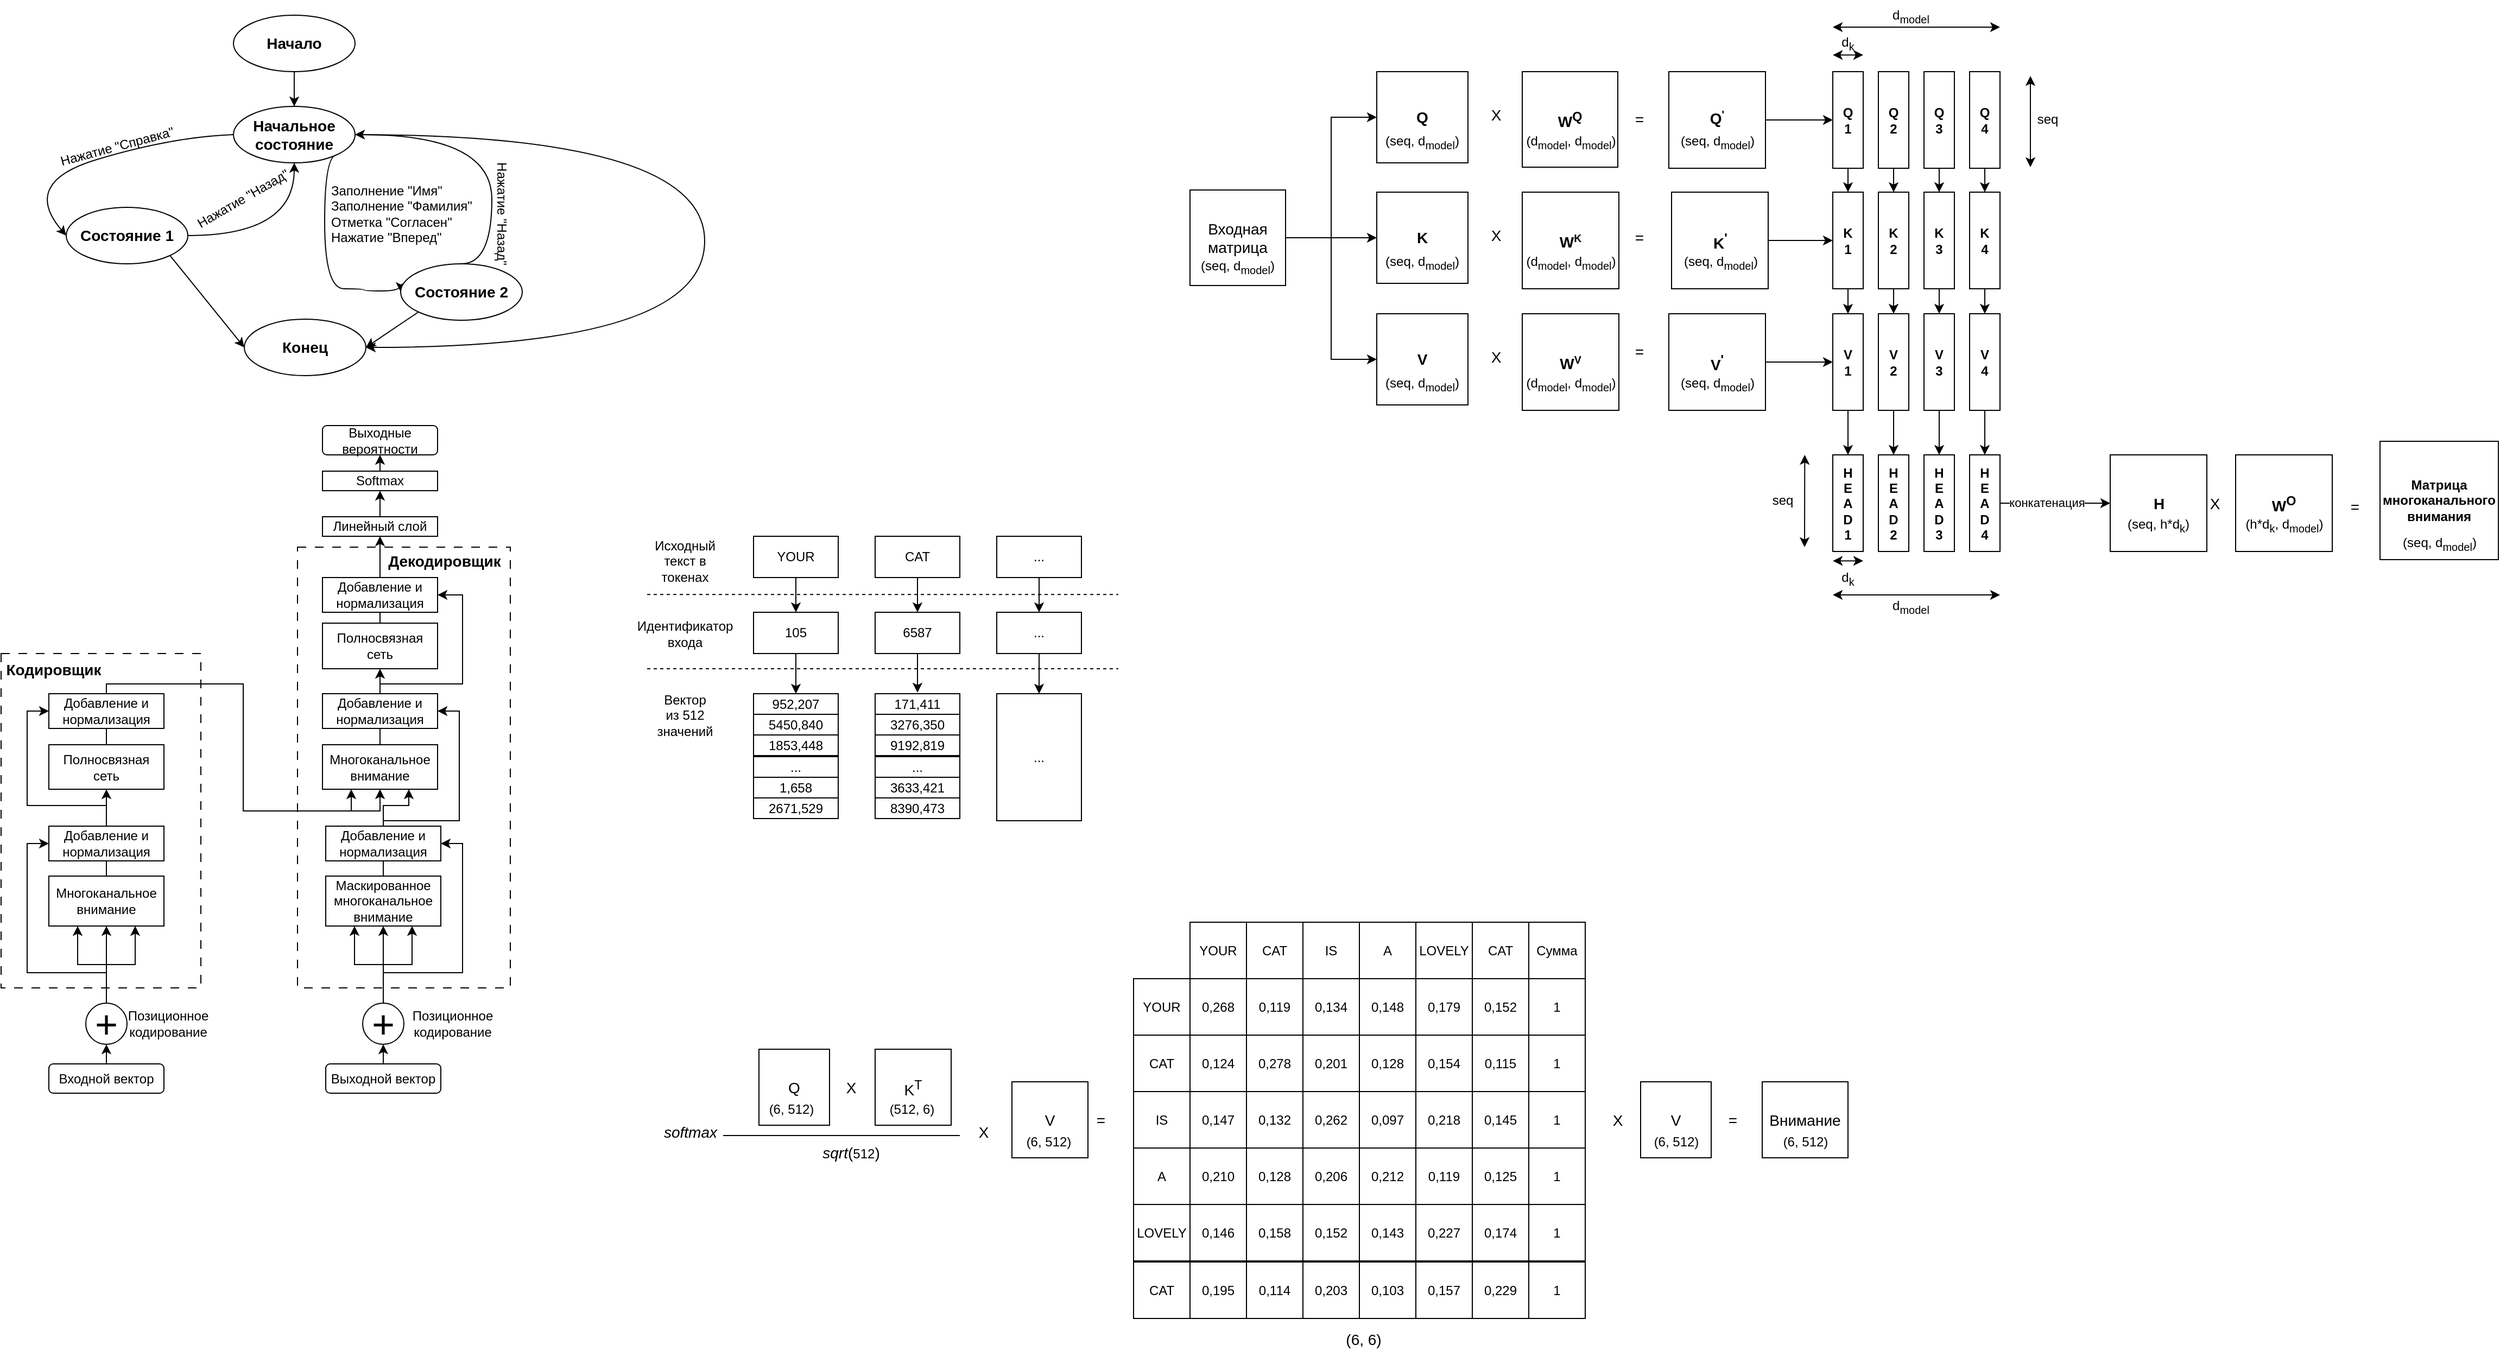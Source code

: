 <mxfile version="27.0.4" pages="4">
  <diagram name="Page-1" id="c37626ed-c26b-45fb-9056-f9ebc6bb27b6">
    <mxGraphModel dx="1208" dy="667" grid="1" gridSize="14" guides="1" tooltips="1" connect="1" arrows="1" fold="1" page="1" pageScale="1" pageWidth="1100" pageHeight="850" background="none" math="0" shadow="0">
      <root>
        <mxCell id="0" />
        <mxCell id="1" parent="0" />
        <mxCell id="tm1dLex-0KsKhobcuCcU-54" value="" style="rounded=0;whiteSpace=wrap;html=1;dashed=1;dashPattern=8 8;" parent="1" vertex="1">
          <mxGeometry x="504" y="560" width="196" height="406" as="geometry" />
        </mxCell>
        <mxCell id="tm1dLex-0KsKhobcuCcU-33" value="" style="rounded=0;whiteSpace=wrap;html=1;dashed=1;dashPattern=8 8;" parent="1" vertex="1">
          <mxGeometry x="231" y="658" width="184" height="308" as="geometry" />
        </mxCell>
        <mxCell id="OqAVg-qIwdLdBP7LWuad-6" style="edgeStyle=orthogonalEdgeStyle;rounded=0;orthogonalLoop=1;jettySize=auto;html=1;exitX=0.5;exitY=1;exitDx=0;exitDy=0;entryX=0.5;entryY=0;entryDx=0;entryDy=0;" parent="1" source="OqAVg-qIwdLdBP7LWuad-1" target="OqAVg-qIwdLdBP7LWuad-3" edge="1">
          <mxGeometry relative="1" as="geometry" />
        </mxCell>
        <mxCell id="OqAVg-qIwdLdBP7LWuad-1" value="&lt;font style=&quot;font-size: 14px;&quot;&gt;&lt;b&gt;Начало&lt;/b&gt;&lt;/font&gt;" style="ellipse;whiteSpace=wrap;html=1;" parent="1" vertex="1">
          <mxGeometry x="445" y="70" width="112" height="52" as="geometry" />
        </mxCell>
        <mxCell id="OqAVg-qIwdLdBP7LWuad-13" style="rounded=0;orthogonalLoop=1;jettySize=auto;html=1;exitX=1;exitY=1;exitDx=0;exitDy=0;entryX=0;entryY=0.5;entryDx=0;entryDy=0;" parent="1" source="OqAVg-qIwdLdBP7LWuad-2" target="OqAVg-qIwdLdBP7LWuad-4" edge="1">
          <mxGeometry relative="1" as="geometry" />
        </mxCell>
        <mxCell id="OqAVg-qIwdLdBP7LWuad-15" style="edgeStyle=orthogonalEdgeStyle;rounded=0;orthogonalLoop=1;jettySize=auto;html=1;exitX=1;exitY=0.5;exitDx=0;exitDy=0;curved=1;" parent="1" source="OqAVg-qIwdLdBP7LWuad-2" target="OqAVg-qIwdLdBP7LWuad-3" edge="1">
          <mxGeometry relative="1" as="geometry" />
        </mxCell>
        <mxCell id="OqAVg-qIwdLdBP7LWuad-2" value="&lt;font style=&quot;font-size: 14px;&quot;&gt;&lt;b&gt;Состояние 1&lt;/b&gt;&lt;/font&gt;" style="ellipse;whiteSpace=wrap;html=1;" parent="1" vertex="1">
          <mxGeometry x="291" y="247" width="112" height="52" as="geometry" />
        </mxCell>
        <mxCell id="OqAVg-qIwdLdBP7LWuad-14" style="edgeStyle=orthogonalEdgeStyle;rounded=0;orthogonalLoop=1;jettySize=auto;html=1;exitX=1;exitY=0.5;exitDx=0;exitDy=0;entryX=1;entryY=0.5;entryDx=0;entryDy=0;curved=1;" parent="1" source="OqAVg-qIwdLdBP7LWuad-3" target="OqAVg-qIwdLdBP7LWuad-4" edge="1">
          <mxGeometry relative="1" as="geometry">
            <Array as="points">
              <mxPoint x="879" y="180" />
              <mxPoint x="879" y="376" />
            </Array>
          </mxGeometry>
        </mxCell>
        <mxCell id="OqAVg-qIwdLdBP7LWuad-16" style="rounded=0;orthogonalLoop=1;jettySize=auto;html=1;exitX=1;exitY=1;exitDx=0;exitDy=0;entryX=0;entryY=0.5;entryDx=0;entryDy=0;edgeStyle=orthogonalEdgeStyle;curved=1;" parent="1" source="OqAVg-qIwdLdBP7LWuad-3" target="OqAVg-qIwdLdBP7LWuad-5" edge="1">
          <mxGeometry relative="1" as="geometry">
            <Array as="points">
              <mxPoint x="529" y="198" />
              <mxPoint x="529" y="322" />
              <mxPoint x="565" y="322" />
              <mxPoint x="565" y="324" />
            </Array>
          </mxGeometry>
        </mxCell>
        <mxCell id="OqAVg-qIwdLdBP7LWuad-3" value="&lt;font style=&quot;font-size: 14px;&quot;&gt;&lt;b&gt;Начальное состояние&lt;/b&gt;&lt;/font&gt;" style="ellipse;whiteSpace=wrap;html=1;" parent="1" vertex="1">
          <mxGeometry x="445" y="154" width="112" height="52" as="geometry" />
        </mxCell>
        <mxCell id="OqAVg-qIwdLdBP7LWuad-4" value="&lt;font style=&quot;font-size: 14px;&quot;&gt;&lt;b&gt;Конец&lt;/b&gt;&lt;/font&gt;" style="ellipse;whiteSpace=wrap;html=1;" parent="1" vertex="1">
          <mxGeometry x="455" y="350" width="112" height="52" as="geometry" />
        </mxCell>
        <mxCell id="OqAVg-qIwdLdBP7LWuad-17" style="edgeStyle=orthogonalEdgeStyle;rounded=0;orthogonalLoop=1;jettySize=auto;html=1;exitX=0.5;exitY=0;exitDx=0;exitDy=0;entryX=1;entryY=0.5;entryDx=0;entryDy=0;curved=1;" parent="1" source="OqAVg-qIwdLdBP7LWuad-5" target="OqAVg-qIwdLdBP7LWuad-3" edge="1">
          <mxGeometry relative="1" as="geometry">
            <Array as="points">
              <mxPoint x="683" y="299" />
              <mxPoint x="683" y="180" />
            </Array>
          </mxGeometry>
        </mxCell>
        <mxCell id="OqAVg-qIwdLdBP7LWuad-23" style="rounded=0;orthogonalLoop=1;jettySize=auto;html=1;exitX=0;exitY=1;exitDx=0;exitDy=0;entryX=1;entryY=0.5;entryDx=0;entryDy=0;" parent="1" source="OqAVg-qIwdLdBP7LWuad-5" target="OqAVg-qIwdLdBP7LWuad-4" edge="1">
          <mxGeometry relative="1" as="geometry" />
        </mxCell>
        <mxCell id="OqAVg-qIwdLdBP7LWuad-5" value="&lt;font style=&quot;font-size: 14px;&quot;&gt;&lt;b&gt;Состояние 2&lt;/b&gt;&lt;/font&gt;" style="ellipse;whiteSpace=wrap;html=1;" parent="1" vertex="1">
          <mxGeometry x="599" y="299" width="112" height="52" as="geometry" />
        </mxCell>
        <mxCell id="OqAVg-qIwdLdBP7LWuad-7" value="" style="curved=1;endArrow=classic;html=1;rounded=0;exitX=0;exitY=0.5;exitDx=0;exitDy=0;entryX=0;entryY=0.5;entryDx=0;entryDy=0;" parent="1" source="OqAVg-qIwdLdBP7LWuad-3" target="OqAVg-qIwdLdBP7LWuad-2" edge="1">
          <mxGeometry width="50" height="50" relative="1" as="geometry">
            <mxPoint x="347" y="218" as="sourcePoint" />
            <mxPoint x="397" y="168" as="targetPoint" />
            <Array as="points">
              <mxPoint x="389" y="182" />
              <mxPoint x="249" y="224" />
            </Array>
          </mxGeometry>
        </mxCell>
        <mxCell id="OqAVg-qIwdLdBP7LWuad-9" value="Нажатие &quot;Справка&quot;" style="text;html=1;align=center;verticalAlign=middle;whiteSpace=wrap;rounded=0;rotation=-15;" parent="1" vertex="1">
          <mxGeometry x="273" y="176" width="130" height="30" as="geometry" />
        </mxCell>
        <mxCell id="OqAVg-qIwdLdBP7LWuad-19" value="Нажатие &quot;Назад&quot;" style="text;html=1;align=center;verticalAlign=middle;whiteSpace=wrap;rounded=0;rotation=-30;" parent="1" vertex="1">
          <mxGeometry x="403" y="224" width="102" height="30" as="geometry" />
        </mxCell>
        <mxCell id="OqAVg-qIwdLdBP7LWuad-20" value="Нажатие &quot;Назад&quot;" style="text;html=1;align=center;verticalAlign=middle;whiteSpace=wrap;rounded=0;rotation=90;" parent="1" vertex="1">
          <mxGeometry x="641" y="238" width="102" height="30" as="geometry" />
        </mxCell>
        <mxCell id="OqAVg-qIwdLdBP7LWuad-22" value="Заполнение &quot;Имя&quot;&lt;div&gt;Заполнение &quot;Фамилия&quot;&lt;/div&gt;&lt;div&gt;Отметка &quot;Согласен&quot;&lt;/div&gt;&lt;div&gt;Нажатие &quot;Вперед&quot;&lt;/div&gt;" style="text;html=1;align=left;verticalAlign=middle;whiteSpace=wrap;rounded=0;rotation=0;" parent="1" vertex="1">
          <mxGeometry x="533" y="222" width="154" height="62" as="geometry" />
        </mxCell>
        <mxCell id="tm1dLex-0KsKhobcuCcU-23" style="edgeStyle=orthogonalEdgeStyle;rounded=0;orthogonalLoop=1;jettySize=auto;html=1;exitX=0.5;exitY=0;exitDx=0;exitDy=0;entryX=0.5;entryY=1;entryDx=0;entryDy=0;" parent="1" source="tm1dLex-0KsKhobcuCcU-7" target="tm1dLex-0KsKhobcuCcU-11" edge="1">
          <mxGeometry relative="1" as="geometry" />
        </mxCell>
        <mxCell id="tm1dLex-0KsKhobcuCcU-24" style="edgeStyle=orthogonalEdgeStyle;rounded=0;orthogonalLoop=1;jettySize=auto;html=1;exitX=0.5;exitY=0;exitDx=0;exitDy=0;entryX=0.75;entryY=1;entryDx=0;entryDy=0;" parent="1" source="tm1dLex-0KsKhobcuCcU-7" target="tm1dLex-0KsKhobcuCcU-11" edge="1">
          <mxGeometry relative="1" as="geometry" />
        </mxCell>
        <mxCell id="tm1dLex-0KsKhobcuCcU-25" style="edgeStyle=orthogonalEdgeStyle;rounded=0;orthogonalLoop=1;jettySize=auto;html=1;exitX=0.5;exitY=0;exitDx=0;exitDy=0;entryX=0.25;entryY=1;entryDx=0;entryDy=0;" parent="1" source="tm1dLex-0KsKhobcuCcU-7" target="tm1dLex-0KsKhobcuCcU-11" edge="1">
          <mxGeometry relative="1" as="geometry" />
        </mxCell>
        <mxCell id="tm1dLex-0KsKhobcuCcU-26" style="edgeStyle=orthogonalEdgeStyle;rounded=0;orthogonalLoop=1;jettySize=auto;html=1;exitX=0.5;exitY=0;exitDx=0;exitDy=0;entryX=0;entryY=0.5;entryDx=0;entryDy=0;" parent="1" source="tm1dLex-0KsKhobcuCcU-7" target="tm1dLex-0KsKhobcuCcU-15" edge="1">
          <mxGeometry relative="1" as="geometry">
            <Array as="points">
              <mxPoint x="328" y="952" />
              <mxPoint x="255" y="952" />
              <mxPoint x="255" y="833" />
            </Array>
          </mxGeometry>
        </mxCell>
        <mxCell id="tm1dLex-0KsKhobcuCcU-7" value="&lt;font style=&quot;font-size: 36px;&quot;&gt;+&lt;/font&gt;" style="ellipse;whiteSpace=wrap;html=1;aspect=fixed;" parent="1" vertex="1">
          <mxGeometry x="309" y="980" width="38" height="38" as="geometry" />
        </mxCell>
        <mxCell id="tm1dLex-0KsKhobcuCcU-36" style="edgeStyle=orthogonalEdgeStyle;rounded=0;orthogonalLoop=1;jettySize=auto;html=1;exitX=0.5;exitY=0;exitDx=0;exitDy=0;entryX=0.5;entryY=1;entryDx=0;entryDy=0;" parent="1" source="tm1dLex-0KsKhobcuCcU-8" target="tm1dLex-0KsKhobcuCcU-14" edge="1">
          <mxGeometry relative="1" as="geometry" />
        </mxCell>
        <mxCell id="tm1dLex-0KsKhobcuCcU-37" style="edgeStyle=orthogonalEdgeStyle;rounded=0;orthogonalLoop=1;jettySize=auto;html=1;exitX=0.5;exitY=0;exitDx=0;exitDy=0;entryX=0.75;entryY=1;entryDx=0;entryDy=0;" parent="1" source="tm1dLex-0KsKhobcuCcU-8" target="tm1dLex-0KsKhobcuCcU-14" edge="1">
          <mxGeometry relative="1" as="geometry" />
        </mxCell>
        <mxCell id="tm1dLex-0KsKhobcuCcU-38" style="edgeStyle=orthogonalEdgeStyle;rounded=0;orthogonalLoop=1;jettySize=auto;html=1;exitX=0.5;exitY=0;exitDx=0;exitDy=0;entryX=0.25;entryY=1;entryDx=0;entryDy=0;" parent="1" source="tm1dLex-0KsKhobcuCcU-8" target="tm1dLex-0KsKhobcuCcU-14" edge="1">
          <mxGeometry relative="1" as="geometry" />
        </mxCell>
        <mxCell id="tm1dLex-0KsKhobcuCcU-39" style="edgeStyle=orthogonalEdgeStyle;rounded=0;orthogonalLoop=1;jettySize=auto;html=1;exitX=0.5;exitY=0;exitDx=0;exitDy=0;entryX=1;entryY=0.5;entryDx=0;entryDy=0;" parent="1" source="tm1dLex-0KsKhobcuCcU-8" target="tm1dLex-0KsKhobcuCcU-16" edge="1">
          <mxGeometry relative="1" as="geometry">
            <Array as="points">
              <mxPoint x="583" y="952" />
              <mxPoint x="656" y="952" />
              <mxPoint x="656" y="833" />
            </Array>
          </mxGeometry>
        </mxCell>
        <mxCell id="tm1dLex-0KsKhobcuCcU-8" value="&lt;font style=&quot;font-size: 36px;&quot;&gt;+&lt;/font&gt;" style="ellipse;whiteSpace=wrap;html=1;aspect=fixed;" parent="1" vertex="1">
          <mxGeometry x="564" y="980" width="38" height="38" as="geometry" />
        </mxCell>
        <mxCell id="tm1dLex-0KsKhobcuCcU-29" style="edgeStyle=orthogonalEdgeStyle;rounded=0;orthogonalLoop=1;jettySize=auto;html=1;exitX=0.5;exitY=0;exitDx=0;exitDy=0;entryX=0.5;entryY=1;entryDx=0;entryDy=0;" parent="1" source="tm1dLex-0KsKhobcuCcU-9" target="tm1dLex-0KsKhobcuCcU-7" edge="1">
          <mxGeometry relative="1" as="geometry" />
        </mxCell>
        <mxCell id="tm1dLex-0KsKhobcuCcU-9" value="Входной вектор" style="rounded=1;whiteSpace=wrap;html=1;" parent="1" vertex="1">
          <mxGeometry x="275" y="1036" width="106" height="27" as="geometry" />
        </mxCell>
        <mxCell id="tm1dLex-0KsKhobcuCcU-30" style="edgeStyle=orthogonalEdgeStyle;rounded=0;orthogonalLoop=1;jettySize=auto;html=1;exitX=0.5;exitY=0;exitDx=0;exitDy=0;entryX=0.5;entryY=1;entryDx=0;entryDy=0;" parent="1" source="tm1dLex-0KsKhobcuCcU-10" target="tm1dLex-0KsKhobcuCcU-8" edge="1">
          <mxGeometry relative="1" as="geometry" />
        </mxCell>
        <mxCell id="tm1dLex-0KsKhobcuCcU-10" value="Выходной вектор" style="rounded=1;whiteSpace=wrap;html=1;" parent="1" vertex="1">
          <mxGeometry x="530" y="1036" width="106" height="27" as="geometry" />
        </mxCell>
        <mxCell id="tm1dLex-0KsKhobcuCcU-27" style="edgeStyle=orthogonalEdgeStyle;rounded=0;orthogonalLoop=1;jettySize=auto;html=1;exitX=0.5;exitY=0;exitDx=0;exitDy=0;entryX=0.5;entryY=1;entryDx=0;entryDy=0;endArrow=none;startFill=0;" parent="1" source="tm1dLex-0KsKhobcuCcU-11" target="tm1dLex-0KsKhobcuCcU-15" edge="1">
          <mxGeometry relative="1" as="geometry" />
        </mxCell>
        <mxCell id="tm1dLex-0KsKhobcuCcU-11" value="Многоканальное внимание" style="rounded=0;whiteSpace=wrap;html=1;" parent="1" vertex="1">
          <mxGeometry x="275" y="863" width="106" height="46" as="geometry" />
        </mxCell>
        <mxCell id="tm1dLex-0KsKhobcuCcU-42" style="edgeStyle=orthogonalEdgeStyle;rounded=0;orthogonalLoop=1;jettySize=auto;html=1;exitX=0.5;exitY=0;exitDx=0;exitDy=0;entryX=0.5;entryY=1;entryDx=0;entryDy=0;" parent="1" source="tm1dLex-0KsKhobcuCcU-12" target="tm1dLex-0KsKhobcuCcU-17" edge="1">
          <mxGeometry relative="1" as="geometry">
            <Array as="points">
              <mxPoint x="328" y="686" />
              <mxPoint x="454" y="686" />
              <mxPoint x="454" y="803" />
              <mxPoint x="580" y="803" />
            </Array>
          </mxGeometry>
        </mxCell>
        <mxCell id="tm1dLex-0KsKhobcuCcU-43" style="edgeStyle=orthogonalEdgeStyle;rounded=0;orthogonalLoop=1;jettySize=auto;html=1;exitX=0.5;exitY=0;exitDx=0;exitDy=0;entryX=0.25;entryY=1;entryDx=0;entryDy=0;" parent="1" source="tm1dLex-0KsKhobcuCcU-12" target="tm1dLex-0KsKhobcuCcU-17" edge="1">
          <mxGeometry relative="1" as="geometry">
            <Array as="points">
              <mxPoint x="328" y="686" />
              <mxPoint x="454" y="686" />
              <mxPoint x="454" y="803" />
              <mxPoint x="553" y="803" />
            </Array>
          </mxGeometry>
        </mxCell>
        <mxCell id="tm1dLex-0KsKhobcuCcU-12" value="Добавление и нормализация" style="rounded=0;whiteSpace=wrap;html=1;" parent="1" vertex="1">
          <mxGeometry x="275" y="695" width="106" height="32" as="geometry" />
        </mxCell>
        <mxCell id="tm1dLex-0KsKhobcuCcU-31" style="edgeStyle=orthogonalEdgeStyle;rounded=0;orthogonalLoop=1;jettySize=auto;html=1;exitX=0.5;exitY=0;exitDx=0;exitDy=0;entryX=0.5;entryY=1;entryDx=0;entryDy=0;endArrow=none;startFill=0;" parent="1" source="tm1dLex-0KsKhobcuCcU-13" target="tm1dLex-0KsKhobcuCcU-12" edge="1">
          <mxGeometry relative="1" as="geometry" />
        </mxCell>
        <mxCell id="tm1dLex-0KsKhobcuCcU-13" value="Полносвязная сеть" style="rounded=0;whiteSpace=wrap;html=1;" parent="1" vertex="1">
          <mxGeometry x="275" y="742" width="106" height="41" as="geometry" />
        </mxCell>
        <mxCell id="tm1dLex-0KsKhobcuCcU-40" style="edgeStyle=orthogonalEdgeStyle;rounded=0;orthogonalLoop=1;jettySize=auto;html=1;exitX=0.5;exitY=0;exitDx=0;exitDy=0;entryX=0.5;entryY=1;entryDx=0;entryDy=0;endArrow=none;startFill=0;" parent="1" source="tm1dLex-0KsKhobcuCcU-14" target="tm1dLex-0KsKhobcuCcU-16" edge="1">
          <mxGeometry relative="1" as="geometry" />
        </mxCell>
        <mxCell id="tm1dLex-0KsKhobcuCcU-14" value="&lt;div&gt;Маскированное м&lt;span style=&quot;background-color: transparent; color: light-dark(rgb(0, 0, 0), rgb(255, 255, 255));&quot;&gt;ногоканальное внимание&lt;/span&gt;&lt;/div&gt;" style="rounded=0;whiteSpace=wrap;html=1;" parent="1" vertex="1">
          <mxGeometry x="530" y="863" width="106" height="46" as="geometry" />
        </mxCell>
        <mxCell id="tm1dLex-0KsKhobcuCcU-28" style="edgeStyle=orthogonalEdgeStyle;rounded=0;orthogonalLoop=1;jettySize=auto;html=1;exitX=0.5;exitY=0;exitDx=0;exitDy=0;entryX=0.5;entryY=1;entryDx=0;entryDy=0;" parent="1" source="tm1dLex-0KsKhobcuCcU-15" target="tm1dLex-0KsKhobcuCcU-13" edge="1">
          <mxGeometry relative="1" as="geometry" />
        </mxCell>
        <mxCell id="tm1dLex-0KsKhobcuCcU-32" style="edgeStyle=orthogonalEdgeStyle;rounded=0;orthogonalLoop=1;jettySize=auto;html=1;exitX=0.5;exitY=0;exitDx=0;exitDy=0;entryX=0;entryY=0.5;entryDx=0;entryDy=0;" parent="1" source="tm1dLex-0KsKhobcuCcU-15" target="tm1dLex-0KsKhobcuCcU-12" edge="1">
          <mxGeometry relative="1" as="geometry">
            <Array as="points">
              <mxPoint x="328" y="798" />
              <mxPoint x="255" y="798" />
              <mxPoint x="255" y="711" />
            </Array>
          </mxGeometry>
        </mxCell>
        <mxCell id="tm1dLex-0KsKhobcuCcU-15" value="Добавление и нормализация" style="rounded=0;whiteSpace=wrap;html=1;" parent="1" vertex="1">
          <mxGeometry x="275" y="817" width="106" height="32" as="geometry" />
        </mxCell>
        <mxCell id="tm1dLex-0KsKhobcuCcU-41" style="edgeStyle=orthogonalEdgeStyle;rounded=0;orthogonalLoop=1;jettySize=auto;html=1;exitX=0.5;exitY=0;exitDx=0;exitDy=0;entryX=0.75;entryY=1;entryDx=0;entryDy=0;" parent="1" source="tm1dLex-0KsKhobcuCcU-16" target="tm1dLex-0KsKhobcuCcU-17" edge="1">
          <mxGeometry relative="1" as="geometry">
            <Array as="points">
              <mxPoint x="583" y="798" />
              <mxPoint x="607" y="798" />
            </Array>
          </mxGeometry>
        </mxCell>
        <mxCell id="tm1dLex-0KsKhobcuCcU-45" style="edgeStyle=orthogonalEdgeStyle;rounded=0;orthogonalLoop=1;jettySize=auto;html=1;exitX=0.5;exitY=0;exitDx=0;exitDy=0;entryX=1;entryY=0.5;entryDx=0;entryDy=0;" parent="1" source="tm1dLex-0KsKhobcuCcU-16" target="tm1dLex-0KsKhobcuCcU-18" edge="1">
          <mxGeometry relative="1" as="geometry">
            <Array as="points">
              <mxPoint x="583" y="812" />
              <mxPoint x="653" y="812" />
              <mxPoint x="653" y="711" />
            </Array>
          </mxGeometry>
        </mxCell>
        <mxCell id="tm1dLex-0KsKhobcuCcU-16" value="Добавление и нормализация" style="rounded=0;whiteSpace=wrap;html=1;" parent="1" vertex="1">
          <mxGeometry x="530" y="817" width="106" height="32" as="geometry" />
        </mxCell>
        <mxCell id="tm1dLex-0KsKhobcuCcU-44" style="edgeStyle=orthogonalEdgeStyle;rounded=0;orthogonalLoop=1;jettySize=auto;html=1;exitX=0.5;exitY=0;exitDx=0;exitDy=0;entryX=0.5;entryY=1;entryDx=0;entryDy=0;endArrow=none;startFill=0;" parent="1" source="tm1dLex-0KsKhobcuCcU-17" target="tm1dLex-0KsKhobcuCcU-18" edge="1">
          <mxGeometry relative="1" as="geometry" />
        </mxCell>
        <mxCell id="tm1dLex-0KsKhobcuCcU-17" value="Многоканальное внимание" style="rounded=0;whiteSpace=wrap;html=1;" parent="1" vertex="1">
          <mxGeometry x="527" y="742" width="106" height="41" as="geometry" />
        </mxCell>
        <mxCell id="tm1dLex-0KsKhobcuCcU-48" style="edgeStyle=orthogonalEdgeStyle;rounded=0;orthogonalLoop=1;jettySize=auto;html=1;exitX=0.5;exitY=0;exitDx=0;exitDy=0;entryX=1;entryY=0.5;entryDx=0;entryDy=0;" parent="1" source="tm1dLex-0KsKhobcuCcU-18" target="tm1dLex-0KsKhobcuCcU-20" edge="1">
          <mxGeometry relative="1" as="geometry">
            <Array as="points">
              <mxPoint x="580" y="686" />
              <mxPoint x="656" y="686" />
              <mxPoint x="656" y="604" />
            </Array>
          </mxGeometry>
        </mxCell>
        <mxCell id="tm1dLex-0KsKhobcuCcU-49" style="edgeStyle=orthogonalEdgeStyle;rounded=0;orthogonalLoop=1;jettySize=auto;html=1;exitX=0.5;exitY=0;exitDx=0;exitDy=0;entryX=0.5;entryY=1;entryDx=0;entryDy=0;" parent="1" source="tm1dLex-0KsKhobcuCcU-18" target="tm1dLex-0KsKhobcuCcU-19" edge="1">
          <mxGeometry relative="1" as="geometry" />
        </mxCell>
        <mxCell id="tm1dLex-0KsKhobcuCcU-18" value="Добавление и нормализация" style="rounded=0;whiteSpace=wrap;html=1;" parent="1" vertex="1">
          <mxGeometry x="527" y="695" width="106" height="32" as="geometry" />
        </mxCell>
        <mxCell id="tm1dLex-0KsKhobcuCcU-47" style="edgeStyle=orthogonalEdgeStyle;rounded=0;orthogonalLoop=1;jettySize=auto;html=1;exitX=0.5;exitY=0;exitDx=0;exitDy=0;entryX=0.5;entryY=1;entryDx=0;entryDy=0;endArrow=none;startFill=0;" parent="1" source="tm1dLex-0KsKhobcuCcU-19" target="tm1dLex-0KsKhobcuCcU-20" edge="1">
          <mxGeometry relative="1" as="geometry" />
        </mxCell>
        <mxCell id="tm1dLex-0KsKhobcuCcU-19" value="Полносвязная сеть" style="rounded=0;whiteSpace=wrap;html=1;" parent="1" vertex="1">
          <mxGeometry x="527" y="630" width="106" height="42" as="geometry" />
        </mxCell>
        <mxCell id="tm1dLex-0KsKhobcuCcU-50" style="edgeStyle=orthogonalEdgeStyle;rounded=0;orthogonalLoop=1;jettySize=auto;html=1;exitX=0.5;exitY=0;exitDx=0;exitDy=0;entryX=0.5;entryY=1;entryDx=0;entryDy=0;" parent="1" source="tm1dLex-0KsKhobcuCcU-20" target="tm1dLex-0KsKhobcuCcU-21" edge="1">
          <mxGeometry relative="1" as="geometry" />
        </mxCell>
        <mxCell id="tm1dLex-0KsKhobcuCcU-20" value="Добавление и нормализация" style="rounded=0;whiteSpace=wrap;html=1;" parent="1" vertex="1">
          <mxGeometry x="527" y="588" width="106" height="32" as="geometry" />
        </mxCell>
        <mxCell id="tm1dLex-0KsKhobcuCcU-51" style="edgeStyle=orthogonalEdgeStyle;rounded=0;orthogonalLoop=1;jettySize=auto;html=1;exitX=0.5;exitY=0;exitDx=0;exitDy=0;entryX=0.5;entryY=1;entryDx=0;entryDy=0;" parent="1" source="tm1dLex-0KsKhobcuCcU-21" target="tm1dLex-0KsKhobcuCcU-22" edge="1">
          <mxGeometry relative="1" as="geometry" />
        </mxCell>
        <mxCell id="tm1dLex-0KsKhobcuCcU-21" value="Линейный слой" style="rounded=0;whiteSpace=wrap;html=1;" parent="1" vertex="1">
          <mxGeometry x="527" y="532" width="106" height="18" as="geometry" />
        </mxCell>
        <mxCell id="tm1dLex-0KsKhobcuCcU-53" style="edgeStyle=orthogonalEdgeStyle;rounded=0;orthogonalLoop=1;jettySize=auto;html=1;exitX=0.5;exitY=0;exitDx=0;exitDy=0;entryX=0.5;entryY=1;entryDx=0;entryDy=0;" parent="1" source="tm1dLex-0KsKhobcuCcU-22" target="tm1dLex-0KsKhobcuCcU-52" edge="1">
          <mxGeometry relative="1" as="geometry" />
        </mxCell>
        <mxCell id="tm1dLex-0KsKhobcuCcU-22" value="Softmax" style="rounded=0;whiteSpace=wrap;html=1;" parent="1" vertex="1">
          <mxGeometry x="527" y="490" width="106" height="18" as="geometry" />
        </mxCell>
        <mxCell id="tm1dLex-0KsKhobcuCcU-34" value="Позиционное кодирование" style="text;html=1;align=center;verticalAlign=middle;whiteSpace=wrap;rounded=0;" parent="1" vertex="1">
          <mxGeometry x="355" y="984" width="60" height="30" as="geometry" />
        </mxCell>
        <mxCell id="tm1dLex-0KsKhobcuCcU-35" value="Позиционное кодирование" style="text;html=1;align=center;verticalAlign=middle;whiteSpace=wrap;rounded=0;" parent="1" vertex="1">
          <mxGeometry x="617" y="984" width="60" height="30" as="geometry" />
        </mxCell>
        <mxCell id="tm1dLex-0KsKhobcuCcU-52" value="Выходные вероятности" style="rounded=1;whiteSpace=wrap;html=1;" parent="1" vertex="1">
          <mxGeometry x="527" y="448" width="106" height="27" as="geometry" />
        </mxCell>
        <mxCell id="tm1dLex-0KsKhobcuCcU-55" value="&lt;font style=&quot;font-size: 14px;&quot;&gt;&lt;b&gt;Кодировщик&lt;/b&gt;&lt;/font&gt;" style="text;html=1;align=center;verticalAlign=middle;whiteSpace=wrap;rounded=0;" parent="1" vertex="1">
          <mxGeometry x="238" y="658" width="83" height="30" as="geometry" />
        </mxCell>
        <mxCell id="tm1dLex-0KsKhobcuCcU-57" value="&lt;font style=&quot;font-size: 14px;&quot;&gt;&lt;b&gt;Декодировщик&lt;/b&gt;&lt;/font&gt;" style="text;html=1;align=center;verticalAlign=middle;whiteSpace=wrap;rounded=0;" parent="1" vertex="1">
          <mxGeometry x="592" y="558" width="95" height="30" as="geometry" />
        </mxCell>
        <mxCell id="tm1dLex-0KsKhobcuCcU-92" style="edgeStyle=orthogonalEdgeStyle;rounded=0;orthogonalLoop=1;jettySize=auto;html=1;exitX=0.5;exitY=1;exitDx=0;exitDy=0;entryX=0.5;entryY=0;entryDx=0;entryDy=0;" parent="1" source="tm1dLex-0KsKhobcuCcU-58" target="tm1dLex-0KsKhobcuCcU-60" edge="1">
          <mxGeometry relative="1" as="geometry" />
        </mxCell>
        <mxCell id="tm1dLex-0KsKhobcuCcU-58" value="YOUR" style="rounded=0;whiteSpace=wrap;html=1;" parent="1" vertex="1">
          <mxGeometry x="924" y="550" width="78" height="38" as="geometry" />
        </mxCell>
        <mxCell id="tm1dLex-0KsKhobcuCcU-94" style="edgeStyle=orthogonalEdgeStyle;rounded=0;orthogonalLoop=1;jettySize=auto;html=1;exitX=0.5;exitY=1;exitDx=0;exitDy=0;entryX=0.5;entryY=0;entryDx=0;entryDy=0;" parent="1" source="tm1dLex-0KsKhobcuCcU-59" target="tm1dLex-0KsKhobcuCcU-61" edge="1">
          <mxGeometry relative="1" as="geometry" />
        </mxCell>
        <mxCell id="tm1dLex-0KsKhobcuCcU-59" value="CAT" style="rounded=0;whiteSpace=wrap;html=1;" parent="1" vertex="1">
          <mxGeometry x="1036" y="550" width="78" height="38" as="geometry" />
        </mxCell>
        <mxCell id="tm1dLex-0KsKhobcuCcU-93" style="edgeStyle=orthogonalEdgeStyle;rounded=0;orthogonalLoop=1;jettySize=auto;html=1;exitX=0.5;exitY=1;exitDx=0;exitDy=0;entryX=0.5;entryY=0;entryDx=0;entryDy=0;" parent="1" source="tm1dLex-0KsKhobcuCcU-60" target="tm1dLex-0KsKhobcuCcU-71" edge="1">
          <mxGeometry relative="1" as="geometry" />
        </mxCell>
        <mxCell id="tm1dLex-0KsKhobcuCcU-60" value="105" style="rounded=0;whiteSpace=wrap;html=1;" parent="1" vertex="1">
          <mxGeometry x="924" y="620" width="78" height="38" as="geometry" />
        </mxCell>
        <mxCell id="tm1dLex-0KsKhobcuCcU-95" style="edgeStyle=orthogonalEdgeStyle;rounded=0;orthogonalLoop=1;jettySize=auto;html=1;exitX=0.5;exitY=1;exitDx=0;exitDy=0;entryX=0.5;entryY=0;entryDx=0;entryDy=0;" parent="1" source="tm1dLex-0KsKhobcuCcU-61" edge="1">
          <mxGeometry relative="1" as="geometry">
            <mxPoint x="1075" y="694" as="targetPoint" />
          </mxGeometry>
        </mxCell>
        <mxCell id="tm1dLex-0KsKhobcuCcU-61" value="6587" style="rounded=0;whiteSpace=wrap;html=1;" parent="1" vertex="1">
          <mxGeometry x="1036" y="620" width="78" height="38" as="geometry" />
        </mxCell>
        <mxCell id="tm1dLex-0KsKhobcuCcU-106" style="edgeStyle=orthogonalEdgeStyle;rounded=0;orthogonalLoop=1;jettySize=auto;html=1;exitX=0.5;exitY=1;exitDx=0;exitDy=0;entryX=0.5;entryY=0;entryDx=0;entryDy=0;" parent="1" source="tm1dLex-0KsKhobcuCcU-62" target="tm1dLex-0KsKhobcuCcU-63" edge="1">
          <mxGeometry relative="1" as="geometry" />
        </mxCell>
        <mxCell id="tm1dLex-0KsKhobcuCcU-62" value="..." style="rounded=0;whiteSpace=wrap;html=1;" parent="1" vertex="1">
          <mxGeometry x="1148" y="550" width="78" height="38" as="geometry" />
        </mxCell>
        <mxCell id="tm1dLex-0KsKhobcuCcU-107" style="edgeStyle=orthogonalEdgeStyle;rounded=0;orthogonalLoop=1;jettySize=auto;html=1;exitX=0.5;exitY=1;exitDx=0;exitDy=0;entryX=0.5;entryY=0;entryDx=0;entryDy=0;" parent="1" source="tm1dLex-0KsKhobcuCcU-63" target="tm1dLex-0KsKhobcuCcU-66" edge="1">
          <mxGeometry relative="1" as="geometry" />
        </mxCell>
        <mxCell id="tm1dLex-0KsKhobcuCcU-63" value="..." style="rounded=0;whiteSpace=wrap;html=1;" parent="1" vertex="1">
          <mxGeometry x="1148" y="620" width="78" height="38" as="geometry" />
        </mxCell>
        <mxCell id="tm1dLex-0KsKhobcuCcU-66" value="..." style="rounded=0;whiteSpace=wrap;html=1;" parent="1" vertex="1">
          <mxGeometry x="1148" y="695" width="78" height="117" as="geometry" />
        </mxCell>
        <mxCell id="tm1dLex-0KsKhobcuCcU-68" value="" style="rounded=0;whiteSpace=wrap;html=1;" parent="1" vertex="1">
          <mxGeometry x="924" y="695" width="78" height="103" as="geometry" />
        </mxCell>
        <mxCell id="tm1dLex-0KsKhobcuCcU-71" value="952,207" style="rounded=0;whiteSpace=wrap;html=1;" parent="1" vertex="1">
          <mxGeometry x="924" y="695" width="78" height="19" as="geometry" />
        </mxCell>
        <mxCell id="tm1dLex-0KsKhobcuCcU-72" value="5450,840" style="rounded=0;whiteSpace=wrap;html=1;" parent="1" vertex="1">
          <mxGeometry x="924" y="714" width="78" height="19" as="geometry" />
        </mxCell>
        <mxCell id="tm1dLex-0KsKhobcuCcU-73" value="1853,448" style="rounded=0;whiteSpace=wrap;html=1;" parent="1" vertex="1">
          <mxGeometry x="924" y="733" width="78" height="19" as="geometry" />
        </mxCell>
        <mxCell id="tm1dLex-0KsKhobcuCcU-74" value="..." style="rounded=0;whiteSpace=wrap;html=1;" parent="1" vertex="1">
          <mxGeometry x="924" y="753" width="78" height="19" as="geometry" />
        </mxCell>
        <mxCell id="tm1dLex-0KsKhobcuCcU-75" value="1,658" style="rounded=0;whiteSpace=wrap;html=1;" parent="1" vertex="1">
          <mxGeometry x="924" y="772" width="78" height="19" as="geometry" />
        </mxCell>
        <mxCell id="tm1dLex-0KsKhobcuCcU-76" value="2671,529" style="rounded=0;whiteSpace=wrap;html=1;" parent="1" vertex="1">
          <mxGeometry x="924" y="791" width="78" height="19" as="geometry" />
        </mxCell>
        <mxCell id="tm1dLex-0KsKhobcuCcU-90" value="Вектор из 512 значений" style="text;html=1;align=center;verticalAlign=middle;whiteSpace=wrap;rounded=0;" parent="1" vertex="1">
          <mxGeometry x="833" y="695" width="56" height="39" as="geometry" />
        </mxCell>
        <mxCell id="tm1dLex-0KsKhobcuCcU-91" value="Идентификатор входа" style="text;html=1;align=center;verticalAlign=middle;whiteSpace=wrap;rounded=0;" parent="1" vertex="1">
          <mxGeometry x="826" y="620" width="70" height="39" as="geometry" />
        </mxCell>
        <mxCell id="tm1dLex-0KsKhobcuCcU-96" value="Исходный текст в токенах" style="text;html=1;align=center;verticalAlign=middle;whiteSpace=wrap;rounded=0;" parent="1" vertex="1">
          <mxGeometry x="826" y="553.5" width="70" height="39" as="geometry" />
        </mxCell>
        <mxCell id="tm1dLex-0KsKhobcuCcU-97" style="edgeStyle=orthogonalEdgeStyle;rounded=0;orthogonalLoop=1;jettySize=auto;html=1;exitX=0.5;exitY=1;exitDx=0;exitDy=0;" parent="1" source="tm1dLex-0KsKhobcuCcU-68" target="tm1dLex-0KsKhobcuCcU-68" edge="1">
          <mxGeometry relative="1" as="geometry" />
        </mxCell>
        <mxCell id="tm1dLex-0KsKhobcuCcU-98" value="" style="rounded=0;whiteSpace=wrap;html=1;" parent="1" vertex="1">
          <mxGeometry x="1036" y="695" width="78" height="103" as="geometry" />
        </mxCell>
        <mxCell id="tm1dLex-0KsKhobcuCcU-99" value="171,411" style="rounded=0;whiteSpace=wrap;html=1;" parent="1" vertex="1">
          <mxGeometry x="1036" y="695" width="78" height="19" as="geometry" />
        </mxCell>
        <mxCell id="tm1dLex-0KsKhobcuCcU-100" value="3276,350" style="rounded=0;whiteSpace=wrap;html=1;" parent="1" vertex="1">
          <mxGeometry x="1036" y="714" width="78" height="19" as="geometry" />
        </mxCell>
        <mxCell id="tm1dLex-0KsKhobcuCcU-101" value="9192,819" style="rounded=0;whiteSpace=wrap;html=1;" parent="1" vertex="1">
          <mxGeometry x="1036" y="733" width="78" height="19" as="geometry" />
        </mxCell>
        <mxCell id="tm1dLex-0KsKhobcuCcU-102" value="..." style="rounded=0;whiteSpace=wrap;html=1;" parent="1" vertex="1">
          <mxGeometry x="1036" y="753" width="78" height="19" as="geometry" />
        </mxCell>
        <mxCell id="tm1dLex-0KsKhobcuCcU-103" value="3633,421" style="rounded=0;whiteSpace=wrap;html=1;" parent="1" vertex="1">
          <mxGeometry x="1036" y="772" width="78" height="19" as="geometry" />
        </mxCell>
        <mxCell id="tm1dLex-0KsKhobcuCcU-104" value="8390,473" style="rounded=0;whiteSpace=wrap;html=1;" parent="1" vertex="1">
          <mxGeometry x="1036" y="791" width="78" height="19" as="geometry" />
        </mxCell>
        <mxCell id="tm1dLex-0KsKhobcuCcU-105" style="edgeStyle=orthogonalEdgeStyle;rounded=0;orthogonalLoop=1;jettySize=auto;html=1;exitX=0.5;exitY=1;exitDx=0;exitDy=0;" parent="1" source="tm1dLex-0KsKhobcuCcU-98" target="tm1dLex-0KsKhobcuCcU-98" edge="1">
          <mxGeometry relative="1" as="geometry" />
        </mxCell>
        <mxCell id="tm1dLex-0KsKhobcuCcU-108" value="" style="endArrow=none;html=1;rounded=0;dashed=1;" parent="1" edge="1">
          <mxGeometry width="50" height="50" relative="1" as="geometry">
            <mxPoint x="826" y="672" as="sourcePoint" />
            <mxPoint x="1260" y="672" as="targetPoint" />
          </mxGeometry>
        </mxCell>
        <mxCell id="tm1dLex-0KsKhobcuCcU-109" value="" style="endArrow=none;html=1;rounded=0;dashed=1;" parent="1" edge="1">
          <mxGeometry width="50" height="50" relative="1" as="geometry">
            <mxPoint x="826" y="603.66" as="sourcePoint" />
            <mxPoint x="1260" y="603.66" as="targetPoint" />
          </mxGeometry>
        </mxCell>
        <mxCell id="tm1dLex-0KsKhobcuCcU-110" value="&lt;font style=&quot;font-size: 14px;&quot;&gt;Q&lt;/font&gt;" style="rounded=0;whiteSpace=wrap;html=1;" parent="1" vertex="1">
          <mxGeometry x="929" y="1022.5" width="65" height="70" as="geometry" />
        </mxCell>
        <mxCell id="tm1dLex-0KsKhobcuCcU-111" value="&lt;font style=&quot;font-size: 14px;&quot;&gt;K&lt;sup&gt;T&lt;/sup&gt;&lt;/font&gt;" style="rounded=0;whiteSpace=wrap;html=1;" parent="1" vertex="1">
          <mxGeometry x="1036" y="1022.5" width="70" height="70" as="geometry" />
        </mxCell>
        <mxCell id="tm1dLex-0KsKhobcuCcU-112" value="&lt;i&gt;&lt;font style=&quot;font-size: 14px;&quot;&gt;softmax&lt;/font&gt;&lt;/i&gt;" style="text;html=1;align=center;verticalAlign=middle;whiteSpace=wrap;rounded=0;" parent="1" vertex="1">
          <mxGeometry x="836" y="1083.5" width="60" height="30" as="geometry" />
        </mxCell>
        <mxCell id="tm1dLex-0KsKhobcuCcU-113" value="" style="endArrow=none;html=1;rounded=0;" parent="1" edge="1">
          <mxGeometry width="50" height="50" relative="1" as="geometry">
            <mxPoint x="896" y="1102" as="sourcePoint" />
            <mxPoint x="1114" y="1102" as="targetPoint" />
          </mxGeometry>
        </mxCell>
        <mxCell id="tm1dLex-0KsKhobcuCcU-114" value="&lt;font style=&quot;font-size: 12px;&quot;&gt;(6, 512)&lt;/font&gt;" style="text;html=1;align=center;verticalAlign=middle;whiteSpace=wrap;rounded=0;" parent="1" vertex="1">
          <mxGeometry x="929" y="1062.5" width="60" height="30" as="geometry" />
        </mxCell>
        <mxCell id="tm1dLex-0KsKhobcuCcU-115" value="&lt;font style=&quot;font-size: 12px;&quot;&gt;(512, 6)&lt;/font&gt;" style="text;html=1;align=center;verticalAlign=middle;whiteSpace=wrap;rounded=0;" parent="1" vertex="1">
          <mxGeometry x="1040" y="1062.5" width="60" height="30" as="geometry" />
        </mxCell>
        <mxCell id="tm1dLex-0KsKhobcuCcU-116" value="&lt;font style=&quot;font-size: 14px;&quot;&gt;X&lt;/font&gt;" style="text;html=1;align=center;verticalAlign=middle;whiteSpace=wrap;rounded=0;" parent="1" vertex="1">
          <mxGeometry x="984" y="1043" width="60" height="30" as="geometry" />
        </mxCell>
        <mxCell id="tm1dLex-0KsKhobcuCcU-117" value="&lt;font style=&quot;font-size: 14px;&quot;&gt;&lt;i&gt;sqrt&lt;/i&gt;(&lt;span style=&quot;font-size: 12px;&quot;&gt;512&lt;/span&gt;)&lt;/font&gt;" style="text;html=1;align=center;verticalAlign=middle;whiteSpace=wrap;rounded=0;" parent="1" vertex="1">
          <mxGeometry x="984" y="1103" width="60" height="30" as="geometry" />
        </mxCell>
        <mxCell id="tm1dLex-0KsKhobcuCcU-118" value="&lt;font style=&quot;font-size: 14px;&quot;&gt;=&lt;/font&gt;" style="text;html=1;align=center;verticalAlign=middle;whiteSpace=wrap;rounded=0;" parent="1" vertex="1">
          <mxGeometry x="1214" y="1073" width="60" height="30" as="geometry" />
        </mxCell>
        <mxCell id="tm1dLex-0KsKhobcuCcU-120" value="YOUR" style="whiteSpace=wrap;html=1;aspect=fixed;" parent="1" vertex="1">
          <mxGeometry x="1326" y="905.5" width="52" height="52" as="geometry" />
        </mxCell>
        <mxCell id="tm1dLex-0KsKhobcuCcU-121" value="CAT" style="whiteSpace=wrap;html=1;aspect=fixed;" parent="1" vertex="1">
          <mxGeometry x="1378" y="905.5" width="52" height="52" as="geometry" />
        </mxCell>
        <mxCell id="tm1dLex-0KsKhobcuCcU-122" value="IS" style="whiteSpace=wrap;html=1;aspect=fixed;" parent="1" vertex="1">
          <mxGeometry x="1430" y="905.5" width="52" height="52" as="geometry" />
        </mxCell>
        <mxCell id="tm1dLex-0KsKhobcuCcU-123" value="A" style="whiteSpace=wrap;html=1;aspect=fixed;" parent="1" vertex="1">
          <mxGeometry x="1482" y="905.5" width="52" height="52" as="geometry" />
        </mxCell>
        <mxCell id="tm1dLex-0KsKhobcuCcU-124" value="LOVELY" style="whiteSpace=wrap;html=1;aspect=fixed;" parent="1" vertex="1">
          <mxGeometry x="1534" y="905.5" width="52" height="52" as="geometry" />
        </mxCell>
        <mxCell id="tm1dLex-0KsKhobcuCcU-125" value="CAT" style="whiteSpace=wrap;html=1;aspect=fixed;" parent="1" vertex="1">
          <mxGeometry x="1586" y="905.5" width="52" height="52" as="geometry" />
        </mxCell>
        <mxCell id="tm1dLex-0KsKhobcuCcU-126" value="Сумма" style="whiteSpace=wrap;html=1;aspect=fixed;" parent="1" vertex="1">
          <mxGeometry x="1638" y="905.5" width="52" height="52" as="geometry" />
        </mxCell>
        <mxCell id="tm1dLex-0KsKhobcuCcU-128" value="YOUR" style="whiteSpace=wrap;html=1;aspect=fixed;" parent="1" vertex="1">
          <mxGeometry x="1274" y="957.5" width="52" height="52" as="geometry" />
        </mxCell>
        <mxCell id="tm1dLex-0KsKhobcuCcU-129" value="0,268" style="whiteSpace=wrap;html=1;aspect=fixed;" parent="1" vertex="1">
          <mxGeometry x="1326" y="957.5" width="52" height="52" as="geometry" />
        </mxCell>
        <mxCell id="tm1dLex-0KsKhobcuCcU-130" value="0,119" style="whiteSpace=wrap;html=1;aspect=fixed;" parent="1" vertex="1">
          <mxGeometry x="1378" y="957.5" width="52" height="52" as="geometry" />
        </mxCell>
        <mxCell id="tm1dLex-0KsKhobcuCcU-131" value="0,134" style="whiteSpace=wrap;html=1;aspect=fixed;" parent="1" vertex="1">
          <mxGeometry x="1430" y="957.5" width="52" height="52" as="geometry" />
        </mxCell>
        <mxCell id="tm1dLex-0KsKhobcuCcU-132" value="0,148" style="whiteSpace=wrap;html=1;aspect=fixed;" parent="1" vertex="1">
          <mxGeometry x="1482" y="957.5" width="52" height="52" as="geometry" />
        </mxCell>
        <mxCell id="tm1dLex-0KsKhobcuCcU-133" value="0,179" style="whiteSpace=wrap;html=1;aspect=fixed;" parent="1" vertex="1">
          <mxGeometry x="1534" y="957.5" width="52" height="52" as="geometry" />
        </mxCell>
        <mxCell id="tm1dLex-0KsKhobcuCcU-134" value="0,152" style="whiteSpace=wrap;html=1;aspect=fixed;" parent="1" vertex="1">
          <mxGeometry x="1586" y="957.5" width="52" height="52" as="geometry" />
        </mxCell>
        <mxCell id="tm1dLex-0KsKhobcuCcU-135" value="1" style="whiteSpace=wrap;html=1;aspect=fixed;" parent="1" vertex="1">
          <mxGeometry x="1638" y="957.5" width="52" height="52" as="geometry" />
        </mxCell>
        <mxCell id="tm1dLex-0KsKhobcuCcU-136" value="CAT" style="whiteSpace=wrap;html=1;aspect=fixed;" parent="1" vertex="1">
          <mxGeometry x="1274" y="1009.5" width="52" height="52" as="geometry" />
        </mxCell>
        <mxCell id="tm1dLex-0KsKhobcuCcU-137" value="0,124" style="whiteSpace=wrap;html=1;aspect=fixed;" parent="1" vertex="1">
          <mxGeometry x="1326" y="1009.5" width="52" height="52" as="geometry" />
        </mxCell>
        <mxCell id="tm1dLex-0KsKhobcuCcU-138" value="0,278" style="whiteSpace=wrap;html=1;aspect=fixed;" parent="1" vertex="1">
          <mxGeometry x="1378" y="1009.5" width="52" height="52" as="geometry" />
        </mxCell>
        <mxCell id="tm1dLex-0KsKhobcuCcU-139" value="0,201" style="whiteSpace=wrap;html=1;aspect=fixed;" parent="1" vertex="1">
          <mxGeometry x="1430" y="1009.5" width="52" height="52" as="geometry" />
        </mxCell>
        <mxCell id="tm1dLex-0KsKhobcuCcU-140" value="0,128" style="whiteSpace=wrap;html=1;aspect=fixed;" parent="1" vertex="1">
          <mxGeometry x="1482" y="1009.5" width="52" height="52" as="geometry" />
        </mxCell>
        <mxCell id="tm1dLex-0KsKhobcuCcU-141" value="0,154" style="whiteSpace=wrap;html=1;aspect=fixed;" parent="1" vertex="1">
          <mxGeometry x="1534" y="1009.5" width="52" height="52" as="geometry" />
        </mxCell>
        <mxCell id="tm1dLex-0KsKhobcuCcU-142" value="0,115" style="whiteSpace=wrap;html=1;aspect=fixed;" parent="1" vertex="1">
          <mxGeometry x="1586" y="1009.5" width="52" height="52" as="geometry" />
        </mxCell>
        <mxCell id="tm1dLex-0KsKhobcuCcU-143" value="1" style="whiteSpace=wrap;html=1;aspect=fixed;" parent="1" vertex="1">
          <mxGeometry x="1638" y="1009.5" width="52" height="52" as="geometry" />
        </mxCell>
        <mxCell id="tm1dLex-0KsKhobcuCcU-144" value="IS" style="whiteSpace=wrap;html=1;aspect=fixed;" parent="1" vertex="1">
          <mxGeometry x="1274" y="1061.5" width="52" height="52" as="geometry" />
        </mxCell>
        <mxCell id="tm1dLex-0KsKhobcuCcU-145" value="0,147" style="whiteSpace=wrap;html=1;aspect=fixed;" parent="1" vertex="1">
          <mxGeometry x="1326" y="1061.5" width="52" height="52" as="geometry" />
        </mxCell>
        <mxCell id="tm1dLex-0KsKhobcuCcU-146" value="0,132" style="whiteSpace=wrap;html=1;aspect=fixed;" parent="1" vertex="1">
          <mxGeometry x="1378" y="1061.5" width="52" height="52" as="geometry" />
        </mxCell>
        <mxCell id="tm1dLex-0KsKhobcuCcU-147" value="0,262" style="whiteSpace=wrap;html=1;aspect=fixed;" parent="1" vertex="1">
          <mxGeometry x="1430" y="1061.5" width="52" height="52" as="geometry" />
        </mxCell>
        <mxCell id="tm1dLex-0KsKhobcuCcU-148" value="0,097" style="whiteSpace=wrap;html=1;aspect=fixed;" parent="1" vertex="1">
          <mxGeometry x="1482" y="1061.5" width="52" height="52" as="geometry" />
        </mxCell>
        <mxCell id="tm1dLex-0KsKhobcuCcU-149" value="0,218" style="whiteSpace=wrap;html=1;aspect=fixed;" parent="1" vertex="1">
          <mxGeometry x="1534" y="1061.5" width="52" height="52" as="geometry" />
        </mxCell>
        <mxCell id="tm1dLex-0KsKhobcuCcU-150" value="0,145" style="whiteSpace=wrap;html=1;aspect=fixed;" parent="1" vertex="1">
          <mxGeometry x="1586" y="1061.5" width="52" height="52" as="geometry" />
        </mxCell>
        <mxCell id="tm1dLex-0KsKhobcuCcU-151" value="1" style="whiteSpace=wrap;html=1;aspect=fixed;" parent="1" vertex="1">
          <mxGeometry x="1638" y="1061.5" width="52" height="52" as="geometry" />
        </mxCell>
        <mxCell id="tm1dLex-0KsKhobcuCcU-152" value="A" style="whiteSpace=wrap;html=1;aspect=fixed;" parent="1" vertex="1">
          <mxGeometry x="1274" y="1113.5" width="52" height="52" as="geometry" />
        </mxCell>
        <mxCell id="tm1dLex-0KsKhobcuCcU-153" value="0,210" style="whiteSpace=wrap;html=1;aspect=fixed;" parent="1" vertex="1">
          <mxGeometry x="1326" y="1113.5" width="52" height="52" as="geometry" />
        </mxCell>
        <mxCell id="tm1dLex-0KsKhobcuCcU-154" value="0,128" style="whiteSpace=wrap;html=1;aspect=fixed;" parent="1" vertex="1">
          <mxGeometry x="1378" y="1113.5" width="52" height="52" as="geometry" />
        </mxCell>
        <mxCell id="tm1dLex-0KsKhobcuCcU-155" value="0,206" style="whiteSpace=wrap;html=1;aspect=fixed;" parent="1" vertex="1">
          <mxGeometry x="1430" y="1113.5" width="52" height="52" as="geometry" />
        </mxCell>
        <mxCell id="tm1dLex-0KsKhobcuCcU-156" value="0,212" style="whiteSpace=wrap;html=1;aspect=fixed;" parent="1" vertex="1">
          <mxGeometry x="1482" y="1113.5" width="52" height="52" as="geometry" />
        </mxCell>
        <mxCell id="tm1dLex-0KsKhobcuCcU-157" value="0,119" style="whiteSpace=wrap;html=1;aspect=fixed;" parent="1" vertex="1">
          <mxGeometry x="1534" y="1113.5" width="52" height="52" as="geometry" />
        </mxCell>
        <mxCell id="tm1dLex-0KsKhobcuCcU-158" value="0,125" style="whiteSpace=wrap;html=1;aspect=fixed;" parent="1" vertex="1">
          <mxGeometry x="1586" y="1113.5" width="52" height="52" as="geometry" />
        </mxCell>
        <mxCell id="tm1dLex-0KsKhobcuCcU-159" value="1" style="whiteSpace=wrap;html=1;aspect=fixed;" parent="1" vertex="1">
          <mxGeometry x="1638" y="1113.5" width="52" height="52" as="geometry" />
        </mxCell>
        <mxCell id="tm1dLex-0KsKhobcuCcU-160" value="LOVELY" style="whiteSpace=wrap;html=1;aspect=fixed;" parent="1" vertex="1">
          <mxGeometry x="1274" y="1165.5" width="52" height="52" as="geometry" />
        </mxCell>
        <mxCell id="tm1dLex-0KsKhobcuCcU-161" value="0,146" style="whiteSpace=wrap;html=1;aspect=fixed;" parent="1" vertex="1">
          <mxGeometry x="1326" y="1165.5" width="52" height="52" as="geometry" />
        </mxCell>
        <mxCell id="tm1dLex-0KsKhobcuCcU-162" value="0,158" style="whiteSpace=wrap;html=1;aspect=fixed;" parent="1" vertex="1">
          <mxGeometry x="1378" y="1165.5" width="52" height="52" as="geometry" />
        </mxCell>
        <mxCell id="tm1dLex-0KsKhobcuCcU-163" value="0,152" style="whiteSpace=wrap;html=1;aspect=fixed;" parent="1" vertex="1">
          <mxGeometry x="1430" y="1165.5" width="52" height="52" as="geometry" />
        </mxCell>
        <mxCell id="tm1dLex-0KsKhobcuCcU-164" value="0,143" style="whiteSpace=wrap;html=1;aspect=fixed;" parent="1" vertex="1">
          <mxGeometry x="1482" y="1165.5" width="52" height="52" as="geometry" />
        </mxCell>
        <mxCell id="tm1dLex-0KsKhobcuCcU-165" value="0,227" style="whiteSpace=wrap;html=1;aspect=fixed;" parent="1" vertex="1">
          <mxGeometry x="1534" y="1165.5" width="52" height="52" as="geometry" />
        </mxCell>
        <mxCell id="tm1dLex-0KsKhobcuCcU-166" value="0,174" style="whiteSpace=wrap;html=1;aspect=fixed;" parent="1" vertex="1">
          <mxGeometry x="1586" y="1165.5" width="52" height="52" as="geometry" />
        </mxCell>
        <mxCell id="tm1dLex-0KsKhobcuCcU-167" value="1" style="whiteSpace=wrap;html=1;aspect=fixed;" parent="1" vertex="1">
          <mxGeometry x="1638" y="1165.5" width="52" height="52" as="geometry" />
        </mxCell>
        <mxCell id="tm1dLex-0KsKhobcuCcU-168" value="CAT" style="whiteSpace=wrap;html=1;aspect=fixed;" parent="1" vertex="1">
          <mxGeometry x="1274" y="1218.5" width="52" height="52" as="geometry" />
        </mxCell>
        <mxCell id="tm1dLex-0KsKhobcuCcU-169" value="0,195" style="whiteSpace=wrap;html=1;aspect=fixed;" parent="1" vertex="1">
          <mxGeometry x="1326" y="1218.5" width="52" height="52" as="geometry" />
        </mxCell>
        <mxCell id="tm1dLex-0KsKhobcuCcU-170" value="0,114" style="whiteSpace=wrap;html=1;aspect=fixed;" parent="1" vertex="1">
          <mxGeometry x="1378" y="1218.5" width="52" height="52" as="geometry" />
        </mxCell>
        <mxCell id="tm1dLex-0KsKhobcuCcU-171" value="0,203" style="whiteSpace=wrap;html=1;aspect=fixed;" parent="1" vertex="1">
          <mxGeometry x="1430" y="1218.5" width="52" height="52" as="geometry" />
        </mxCell>
        <mxCell id="tm1dLex-0KsKhobcuCcU-172" value="0,103" style="whiteSpace=wrap;html=1;aspect=fixed;" parent="1" vertex="1">
          <mxGeometry x="1482" y="1218.5" width="52" height="52" as="geometry" />
        </mxCell>
        <mxCell id="tm1dLex-0KsKhobcuCcU-173" value="0,157" style="whiteSpace=wrap;html=1;aspect=fixed;" parent="1" vertex="1">
          <mxGeometry x="1534" y="1218.5" width="52" height="52" as="geometry" />
        </mxCell>
        <mxCell id="tm1dLex-0KsKhobcuCcU-174" value="0,229" style="whiteSpace=wrap;html=1;aspect=fixed;" parent="1" vertex="1">
          <mxGeometry x="1586" y="1218.5" width="52" height="52" as="geometry" />
        </mxCell>
        <mxCell id="tm1dLex-0KsKhobcuCcU-175" value="1" style="whiteSpace=wrap;html=1;aspect=fixed;" parent="1" vertex="1">
          <mxGeometry x="1638" y="1218.5" width="52" height="52" as="geometry" />
        </mxCell>
        <mxCell id="tm1dLex-0KsKhobcuCcU-184" value="&lt;span style=&quot;font-size: 14px;&quot;&gt;V&lt;/span&gt;" style="rounded=0;whiteSpace=wrap;html=1;" parent="1" vertex="1">
          <mxGeometry x="1162" y="1052.5" width="70" height="70" as="geometry" />
        </mxCell>
        <mxCell id="tm1dLex-0KsKhobcuCcU-185" value="&lt;font style=&quot;font-size: 12px;&quot;&gt;(6, 512)&lt;/font&gt;" style="text;html=1;align=center;verticalAlign=middle;whiteSpace=wrap;rounded=0;" parent="1" vertex="1">
          <mxGeometry x="1166" y="1092.5" width="60" height="30" as="geometry" />
        </mxCell>
        <mxCell id="tm1dLex-0KsKhobcuCcU-186" value="&lt;font style=&quot;font-size: 14px;&quot;&gt;X&lt;/font&gt;" style="text;html=1;align=center;verticalAlign=middle;whiteSpace=wrap;rounded=0;" parent="1" vertex="1">
          <mxGeometry x="1106" y="1083.5" width="60" height="30" as="geometry" />
        </mxCell>
        <mxCell id="tm1dLex-0KsKhobcuCcU-187" value="&lt;font style=&quot;font-size: 14px;&quot;&gt;X&lt;/font&gt;" style="text;html=1;align=center;verticalAlign=middle;whiteSpace=wrap;rounded=0;" parent="1" vertex="1">
          <mxGeometry x="1690" y="1072.5" width="60" height="30" as="geometry" />
        </mxCell>
        <mxCell id="tm1dLex-0KsKhobcuCcU-188" value="&lt;span style=&quot;font-size: 14px;&quot;&gt;V&lt;/span&gt;" style="rounded=0;whiteSpace=wrap;html=1;" parent="1" vertex="1">
          <mxGeometry x="1741" y="1052.5" width="65" height="70" as="geometry" />
        </mxCell>
        <mxCell id="tm1dLex-0KsKhobcuCcU-189" value="&lt;font style=&quot;font-size: 12px;&quot;&gt;(6, 512)&lt;/font&gt;" style="text;html=1;align=center;verticalAlign=middle;whiteSpace=wrap;rounded=0;" parent="1" vertex="1">
          <mxGeometry x="1743.5" y="1092.5" width="60" height="30" as="geometry" />
        </mxCell>
        <mxCell id="tm1dLex-0KsKhobcuCcU-190" value="&lt;font style=&quot;font-size: 14px;&quot;&gt;=&lt;/font&gt;" style="text;html=1;align=center;verticalAlign=middle;whiteSpace=wrap;rounded=0;" parent="1" vertex="1">
          <mxGeometry x="1795.5" y="1072.5" width="60" height="30" as="geometry" />
        </mxCell>
        <mxCell id="tm1dLex-0KsKhobcuCcU-191" value="&lt;span style=&quot;font-size: 14px;&quot;&gt;Внимание&lt;/span&gt;" style="rounded=0;whiteSpace=wrap;html=1;" parent="1" vertex="1">
          <mxGeometry x="1853" y="1052.5" width="79" height="70" as="geometry" />
        </mxCell>
        <mxCell id="tm1dLex-0KsKhobcuCcU-192" value="&lt;font style=&quot;font-size: 12px;&quot;&gt;(6, 512)&lt;/font&gt;" style="text;html=1;align=center;verticalAlign=middle;whiteSpace=wrap;rounded=0;" parent="1" vertex="1">
          <mxGeometry x="1862.5" y="1092.5" width="60" height="30" as="geometry" />
        </mxCell>
        <mxCell id="tm1dLex-0KsKhobcuCcU-194" value="&lt;font style=&quot;font-size: 14px;&quot;&gt;(6, 6)&lt;/font&gt;" style="text;html=1;align=center;verticalAlign=middle;whiteSpace=wrap;rounded=0;" parent="1" vertex="1">
          <mxGeometry x="1456" y="1275" width="60" height="30" as="geometry" />
        </mxCell>
        <mxCell id="ZGSDNvn0UPvYVvaDZHAn-10" style="edgeStyle=orthogonalEdgeStyle;rounded=0;orthogonalLoop=1;jettySize=auto;html=1;exitX=1;exitY=0.5;exitDx=0;exitDy=0;entryX=0;entryY=0.5;entryDx=0;entryDy=0;" edge="1" parent="1" source="ZGSDNvn0UPvYVvaDZHAn-1" target="ZGSDNvn0UPvYVvaDZHAn-4">
          <mxGeometry relative="1" as="geometry" />
        </mxCell>
        <mxCell id="ZGSDNvn0UPvYVvaDZHAn-11" style="edgeStyle=orthogonalEdgeStyle;rounded=0;orthogonalLoop=1;jettySize=auto;html=1;exitX=1;exitY=0.5;exitDx=0;exitDy=0;entryX=0;entryY=0.5;entryDx=0;entryDy=0;" edge="1" parent="1" source="ZGSDNvn0UPvYVvaDZHAn-1" target="ZGSDNvn0UPvYVvaDZHAn-6">
          <mxGeometry relative="1" as="geometry" />
        </mxCell>
        <mxCell id="ZGSDNvn0UPvYVvaDZHAn-12" style="edgeStyle=orthogonalEdgeStyle;rounded=0;orthogonalLoop=1;jettySize=auto;html=1;exitX=1;exitY=0.5;exitDx=0;exitDy=0;entryX=0;entryY=0.5;entryDx=0;entryDy=0;" edge="1" parent="1" source="ZGSDNvn0UPvYVvaDZHAn-1" target="ZGSDNvn0UPvYVvaDZHAn-8">
          <mxGeometry relative="1" as="geometry" />
        </mxCell>
        <mxCell id="ZGSDNvn0UPvYVvaDZHAn-1" value="&lt;span style=&quot;font-size: 14px;&quot;&gt;Входная матрица&lt;/span&gt;" style="whiteSpace=wrap;html=1;aspect=fixed;" vertex="1" parent="1">
          <mxGeometry x="1326" y="231" width="88" height="88" as="geometry" />
        </mxCell>
        <mxCell id="ZGSDNvn0UPvYVvaDZHAn-2" value="(seq, d&lt;sub&gt;model&lt;/sub&gt;)" style="text;html=1;align=center;verticalAlign=middle;whiteSpace=wrap;rounded=0;" vertex="1" parent="1">
          <mxGeometry x="1322" y="287" width="96" height="30" as="geometry" />
        </mxCell>
        <mxCell id="ZGSDNvn0UPvYVvaDZHAn-4" value="&lt;font style=&quot;font-size: 14px;&quot;&gt;&lt;b&gt;Q&lt;/b&gt;&lt;/font&gt;" style="whiteSpace=wrap;html=1;aspect=fixed;" vertex="1" parent="1">
          <mxGeometry x="1498" y="122" width="84" height="84" as="geometry" />
        </mxCell>
        <mxCell id="ZGSDNvn0UPvYVvaDZHAn-5" value="(seq, d&lt;sub&gt;model&lt;/sub&gt;)" style="text;html=1;align=center;verticalAlign=middle;whiteSpace=wrap;rounded=0;" vertex="1" parent="1">
          <mxGeometry x="1492" y="172" width="96" height="30" as="geometry" />
        </mxCell>
        <mxCell id="ZGSDNvn0UPvYVvaDZHAn-6" value="&lt;font style=&quot;font-size: 14px;&quot;&gt;&lt;b&gt;K&lt;/b&gt;&lt;/font&gt;" style="whiteSpace=wrap;html=1;aspect=fixed;" vertex="1" parent="1">
          <mxGeometry x="1498" y="233" width="84" height="84" as="geometry" />
        </mxCell>
        <mxCell id="ZGSDNvn0UPvYVvaDZHAn-7" value="(seq, d&lt;sub&gt;model&lt;/sub&gt;)" style="text;html=1;align=center;verticalAlign=middle;whiteSpace=wrap;rounded=0;" vertex="1" parent="1">
          <mxGeometry x="1492" y="283" width="96" height="30" as="geometry" />
        </mxCell>
        <mxCell id="ZGSDNvn0UPvYVvaDZHAn-8" value="&lt;font style=&quot;font-size: 14px;&quot;&gt;&lt;b&gt;V&lt;/b&gt;&lt;/font&gt;" style="whiteSpace=wrap;html=1;aspect=fixed;" vertex="1" parent="1">
          <mxGeometry x="1498" y="345" width="84" height="84" as="geometry" />
        </mxCell>
        <mxCell id="ZGSDNvn0UPvYVvaDZHAn-9" value="(seq, d&lt;sub&gt;model&lt;/sub&gt;)" style="text;html=1;align=center;verticalAlign=middle;whiteSpace=wrap;rounded=0;" vertex="1" parent="1">
          <mxGeometry x="1492" y="395" width="96" height="30" as="geometry" />
        </mxCell>
        <mxCell id="ZGSDNvn0UPvYVvaDZHAn-13" value="&lt;font style=&quot;font-size: 14px;&quot;&gt;&lt;b&gt;W&lt;sup&gt;Q&lt;/sup&gt;&lt;/b&gt;&lt;/font&gt;" style="whiteSpace=wrap;html=1;aspect=fixed;" vertex="1" parent="1">
          <mxGeometry x="1632" y="122" width="88" height="88" as="geometry" />
        </mxCell>
        <mxCell id="ZGSDNvn0UPvYVvaDZHAn-14" value="(d&lt;sub&gt;model&lt;/sub&gt;, d&lt;sub&gt;model&lt;/sub&gt;)" style="text;html=1;align=center;verticalAlign=middle;whiteSpace=wrap;rounded=0;" vertex="1" parent="1">
          <mxGeometry x="1629" y="172" width="96" height="30" as="geometry" />
        </mxCell>
        <mxCell id="ZGSDNvn0UPvYVvaDZHAn-15" value="&lt;b&gt;&lt;font style=&quot;font-size: 14px;&quot;&gt;W&lt;/font&gt;&lt;font style=&quot;font-size: 11.667px;&quot;&gt;&lt;sup&gt;K&lt;/sup&gt;&lt;/font&gt;&lt;/b&gt;" style="whiteSpace=wrap;html=1;aspect=fixed;" vertex="1" parent="1">
          <mxGeometry x="1632" y="233" width="89" height="89" as="geometry" />
        </mxCell>
        <mxCell id="ZGSDNvn0UPvYVvaDZHAn-16" value="(d&lt;sub&gt;model&lt;/sub&gt;, d&lt;sub&gt;model&lt;/sub&gt;)" style="text;html=1;align=center;verticalAlign=middle;whiteSpace=wrap;rounded=0;" vertex="1" parent="1">
          <mxGeometry x="1629" y="283" width="96" height="30" as="geometry" />
        </mxCell>
        <mxCell id="ZGSDNvn0UPvYVvaDZHAn-17" value="&lt;b&gt;&lt;font style=&quot;font-size: 14px;&quot;&gt;W&lt;/font&gt;&lt;font style=&quot;font-size: 11.667px;&quot;&gt;&lt;sup&gt;V&lt;/sup&gt;&lt;/font&gt;&lt;/b&gt;" style="whiteSpace=wrap;html=1;aspect=fixed;" vertex="1" parent="1">
          <mxGeometry x="1632" y="345" width="89" height="89" as="geometry" />
        </mxCell>
        <mxCell id="ZGSDNvn0UPvYVvaDZHAn-18" value="(d&lt;sub&gt;model&lt;/sub&gt;, d&lt;sub&gt;model&lt;/sub&gt;)" style="text;html=1;align=center;verticalAlign=middle;whiteSpace=wrap;rounded=0;" vertex="1" parent="1">
          <mxGeometry x="1629" y="395" width="96" height="30" as="geometry" />
        </mxCell>
        <mxCell id="ZGSDNvn0UPvYVvaDZHAn-22" value="&lt;font style=&quot;font-size: 14px;&quot;&gt;X&lt;/font&gt;" style="text;html=1;align=center;verticalAlign=middle;whiteSpace=wrap;rounded=0;" vertex="1" parent="1">
          <mxGeometry x="1578" y="147" width="60" height="30" as="geometry" />
        </mxCell>
        <mxCell id="ZGSDNvn0UPvYVvaDZHAn-23" value="&lt;font style=&quot;font-size: 14px;&quot;&gt;X&lt;/font&gt;" style="text;html=1;align=center;verticalAlign=middle;whiteSpace=wrap;rounded=0;" vertex="1" parent="1">
          <mxGeometry x="1578" y="258" width="60" height="30" as="geometry" />
        </mxCell>
        <mxCell id="ZGSDNvn0UPvYVvaDZHAn-24" value="&lt;font style=&quot;font-size: 14px;&quot;&gt;X&lt;/font&gt;" style="text;html=1;align=center;verticalAlign=middle;whiteSpace=wrap;rounded=0;" vertex="1" parent="1">
          <mxGeometry x="1578" y="370" width="60" height="30" as="geometry" />
        </mxCell>
        <mxCell id="ZGSDNvn0UPvYVvaDZHAn-25" value="&lt;font style=&quot;font-size: 14px;&quot;&gt;=&lt;/font&gt;" style="text;html=1;align=center;verticalAlign=middle;whiteSpace=wrap;rounded=0;" vertex="1" parent="1">
          <mxGeometry x="1709.5" y="151" width="60" height="30" as="geometry" />
        </mxCell>
        <mxCell id="ZGSDNvn0UPvYVvaDZHAn-26" value="&lt;font style=&quot;font-size: 14px;&quot;&gt;=&lt;/font&gt;" style="text;html=1;align=center;verticalAlign=middle;whiteSpace=wrap;rounded=0;" vertex="1" parent="1">
          <mxGeometry x="1709.5" y="260" width="60" height="30" as="geometry" />
        </mxCell>
        <mxCell id="ZGSDNvn0UPvYVvaDZHAn-27" value="&lt;font style=&quot;font-size: 14px;&quot;&gt;=&lt;/font&gt;" style="text;html=1;align=center;verticalAlign=middle;whiteSpace=wrap;rounded=0;" vertex="1" parent="1">
          <mxGeometry x="1709.5" y="365" width="60" height="30" as="geometry" />
        </mxCell>
        <mxCell id="ZGSDNvn0UPvYVvaDZHAn-38" style="edgeStyle=orthogonalEdgeStyle;rounded=0;orthogonalLoop=1;jettySize=auto;html=1;exitX=1;exitY=0.5;exitDx=0;exitDy=0;entryX=0;entryY=0.5;entryDx=0;entryDy=0;" edge="1" parent="1" source="ZGSDNvn0UPvYVvaDZHAn-28" target="ZGSDNvn0UPvYVvaDZHAn-34">
          <mxGeometry relative="1" as="geometry" />
        </mxCell>
        <mxCell id="ZGSDNvn0UPvYVvaDZHAn-28" value="&lt;font style=&quot;&quot;&gt;&lt;sup style=&quot;&quot;&gt;&lt;b&gt;&lt;span style=&quot;font-size: 14px;&quot;&gt;Q&lt;/span&gt;&lt;span style=&quot;font-size: 11.667px;&quot;&gt;&lt;sup&gt;&#39;&lt;/sup&gt;&lt;/span&gt;&lt;/b&gt;&lt;/sup&gt;&lt;/font&gt;" style="whiteSpace=wrap;html=1;aspect=fixed;" vertex="1" parent="1">
          <mxGeometry x="1767" y="122" width="89" height="89" as="geometry" />
        </mxCell>
        <mxCell id="ZGSDNvn0UPvYVvaDZHAn-29" value="(seq, d&lt;sub&gt;model&lt;/sub&gt;)" style="text;html=1;align=center;verticalAlign=middle;whiteSpace=wrap;rounded=0;" vertex="1" parent="1">
          <mxGeometry x="1764" y="172" width="96" height="30" as="geometry" />
        </mxCell>
        <mxCell id="ZGSDNvn0UPvYVvaDZHAn-53" style="edgeStyle=orthogonalEdgeStyle;rounded=0;orthogonalLoop=1;jettySize=auto;html=1;exitX=1;exitY=0.5;exitDx=0;exitDy=0;entryX=0;entryY=0.5;entryDx=0;entryDy=0;" edge="1" parent="1" source="ZGSDNvn0UPvYVvaDZHAn-30" target="ZGSDNvn0UPvYVvaDZHAn-45">
          <mxGeometry relative="1" as="geometry" />
        </mxCell>
        <mxCell id="ZGSDNvn0UPvYVvaDZHAn-30" value="&lt;span style=&quot;font-size: 14px;&quot;&gt;&lt;b&gt;K&lt;sup&gt;&#39;&lt;/sup&gt;&lt;/b&gt;&lt;/span&gt;" style="whiteSpace=wrap;html=1;aspect=fixed;" vertex="1" parent="1">
          <mxGeometry x="1769.5" y="233" width="89" height="89" as="geometry" />
        </mxCell>
        <mxCell id="ZGSDNvn0UPvYVvaDZHAn-31" value="(seq, d&lt;sub&gt;model&lt;/sub&gt;)" style="text;html=1;align=center;verticalAlign=middle;whiteSpace=wrap;rounded=0;" vertex="1" parent="1">
          <mxGeometry x="1766.5" y="283" width="96" height="30" as="geometry" />
        </mxCell>
        <mxCell id="ZGSDNvn0UPvYVvaDZHAn-55" style="edgeStyle=orthogonalEdgeStyle;rounded=0;orthogonalLoop=1;jettySize=auto;html=1;exitX=1;exitY=0.5;exitDx=0;exitDy=0;entryX=0;entryY=0.5;entryDx=0;entryDy=0;" edge="1" parent="1" source="ZGSDNvn0UPvYVvaDZHAn-32" target="ZGSDNvn0UPvYVvaDZHAn-49">
          <mxGeometry relative="1" as="geometry" />
        </mxCell>
        <mxCell id="ZGSDNvn0UPvYVvaDZHAn-32" value="&lt;span style=&quot;font-size: 14px;&quot;&gt;&lt;b&gt;V&lt;sup&gt;&#39;&lt;/sup&gt;&lt;/b&gt;&lt;/span&gt;" style="whiteSpace=wrap;html=1;aspect=fixed;" vertex="1" parent="1">
          <mxGeometry x="1767" y="345" width="89" height="89" as="geometry" />
        </mxCell>
        <mxCell id="ZGSDNvn0UPvYVvaDZHAn-33" value="(seq, d&lt;sub&gt;model&lt;/sub&gt;)" style="text;html=1;align=center;verticalAlign=middle;whiteSpace=wrap;rounded=0;" vertex="1" parent="1">
          <mxGeometry x="1764" y="395" width="96" height="30" as="geometry" />
        </mxCell>
        <mxCell id="ZGSDNvn0UPvYVvaDZHAn-56" style="edgeStyle=orthogonalEdgeStyle;rounded=0;orthogonalLoop=1;jettySize=auto;html=1;exitX=0.5;exitY=1;exitDx=0;exitDy=0;entryX=0.5;entryY=0;entryDx=0;entryDy=0;" edge="1" parent="1" source="ZGSDNvn0UPvYVvaDZHAn-34" target="ZGSDNvn0UPvYVvaDZHAn-45">
          <mxGeometry relative="1" as="geometry" />
        </mxCell>
        <mxCell id="ZGSDNvn0UPvYVvaDZHAn-34" value="&lt;b&gt;Q&lt;/b&gt;&lt;div&gt;&lt;b&gt;1&lt;/b&gt;&lt;/div&gt;" style="rounded=0;whiteSpace=wrap;html=1;" vertex="1" parent="1">
          <mxGeometry x="1918" y="122" width="28" height="89" as="geometry" />
        </mxCell>
        <mxCell id="ZGSDNvn0UPvYVvaDZHAn-57" style="edgeStyle=orthogonalEdgeStyle;rounded=0;orthogonalLoop=1;jettySize=auto;html=1;exitX=0.5;exitY=1;exitDx=0;exitDy=0;entryX=0.5;entryY=0;entryDx=0;entryDy=0;" edge="1" parent="1" source="ZGSDNvn0UPvYVvaDZHAn-35" target="ZGSDNvn0UPvYVvaDZHAn-46">
          <mxGeometry relative="1" as="geometry" />
        </mxCell>
        <mxCell id="ZGSDNvn0UPvYVvaDZHAn-35" value="&lt;b&gt;Q&lt;/b&gt;&lt;div&gt;&lt;b&gt;2&lt;/b&gt;&lt;/div&gt;" style="rounded=0;whiteSpace=wrap;html=1;" vertex="1" parent="1">
          <mxGeometry x="1960" y="122" width="28" height="89" as="geometry" />
        </mxCell>
        <mxCell id="ZGSDNvn0UPvYVvaDZHAn-58" style="edgeStyle=orthogonalEdgeStyle;rounded=0;orthogonalLoop=1;jettySize=auto;html=1;exitX=0.5;exitY=1;exitDx=0;exitDy=0;entryX=0.5;entryY=0;entryDx=0;entryDy=0;" edge="1" parent="1" source="ZGSDNvn0UPvYVvaDZHAn-36" target="ZGSDNvn0UPvYVvaDZHAn-47">
          <mxGeometry relative="1" as="geometry" />
        </mxCell>
        <mxCell id="ZGSDNvn0UPvYVvaDZHAn-36" value="&lt;b&gt;Q&lt;/b&gt;&lt;div&gt;&lt;b&gt;3&lt;/b&gt;&lt;/div&gt;" style="rounded=0;whiteSpace=wrap;html=1;" vertex="1" parent="1">
          <mxGeometry x="2002" y="122" width="28" height="89" as="geometry" />
        </mxCell>
        <mxCell id="ZGSDNvn0UPvYVvaDZHAn-59" style="edgeStyle=orthogonalEdgeStyle;rounded=0;orthogonalLoop=1;jettySize=auto;html=1;exitX=0.5;exitY=1;exitDx=0;exitDy=0;entryX=0.5;entryY=0;entryDx=0;entryDy=0;" edge="1" parent="1" source="ZGSDNvn0UPvYVvaDZHAn-37" target="ZGSDNvn0UPvYVvaDZHAn-48">
          <mxGeometry relative="1" as="geometry" />
        </mxCell>
        <mxCell id="ZGSDNvn0UPvYVvaDZHAn-37" value="&lt;b&gt;Q&lt;/b&gt;&lt;div&gt;&lt;b&gt;4&lt;/b&gt;&lt;/div&gt;" style="rounded=0;whiteSpace=wrap;html=1;" vertex="1" parent="1">
          <mxGeometry x="2044" y="122" width="28" height="89" as="geometry" />
        </mxCell>
        <mxCell id="ZGSDNvn0UPvYVvaDZHAn-39" value="d&lt;sub&gt;k&lt;/sub&gt;" style="text;html=1;align=center;verticalAlign=middle;whiteSpace=wrap;rounded=0;" vertex="1" parent="1">
          <mxGeometry x="1902" y="81" width="60" height="30" as="geometry" />
        </mxCell>
        <mxCell id="ZGSDNvn0UPvYVvaDZHAn-40" value="" style="endArrow=classic;html=1;rounded=0;startArrow=classic;startFill=1;endFill=1;" edge="1" parent="1">
          <mxGeometry width="50" height="50" relative="1" as="geometry">
            <mxPoint x="1918" y="81" as="sourcePoint" />
            <mxPoint x="2072" y="81" as="targetPoint" />
          </mxGeometry>
        </mxCell>
        <mxCell id="ZGSDNvn0UPvYVvaDZHAn-41" value="d&lt;sub&gt;model&lt;/sub&gt;" style="text;html=1;align=center;verticalAlign=middle;whiteSpace=wrap;rounded=0;" vertex="1" parent="1">
          <mxGeometry x="1960" y="56" width="60" height="30" as="geometry" />
        </mxCell>
        <mxCell id="ZGSDNvn0UPvYVvaDZHAn-42" value="" style="endArrow=classic;html=1;rounded=0;startArrow=classic;startFill=1;endFill=1;" edge="1" parent="1">
          <mxGeometry width="50" height="50" relative="1" as="geometry">
            <mxPoint x="2100" y="210" as="sourcePoint" />
            <mxPoint x="2100" y="126" as="targetPoint" />
          </mxGeometry>
        </mxCell>
        <mxCell id="ZGSDNvn0UPvYVvaDZHAn-44" value="seq" style="text;html=1;align=center;verticalAlign=middle;whiteSpace=wrap;rounded=0;" vertex="1" parent="1">
          <mxGeometry x="2086" y="151" width="60" height="30" as="geometry" />
        </mxCell>
        <mxCell id="ZGSDNvn0UPvYVvaDZHAn-60" style="edgeStyle=orthogonalEdgeStyle;rounded=0;orthogonalLoop=1;jettySize=auto;html=1;exitX=0.5;exitY=1;exitDx=0;exitDy=0;entryX=0.5;entryY=0;entryDx=0;entryDy=0;" edge="1" parent="1" source="ZGSDNvn0UPvYVvaDZHAn-45" target="ZGSDNvn0UPvYVvaDZHAn-49">
          <mxGeometry relative="1" as="geometry" />
        </mxCell>
        <mxCell id="ZGSDNvn0UPvYVvaDZHAn-45" value="&lt;b&gt;K&lt;/b&gt;&lt;br&gt;&lt;div&gt;&lt;b&gt;1&lt;/b&gt;&lt;/div&gt;" style="rounded=0;whiteSpace=wrap;html=1;" vertex="1" parent="1">
          <mxGeometry x="1918" y="233" width="28" height="89" as="geometry" />
        </mxCell>
        <mxCell id="ZGSDNvn0UPvYVvaDZHAn-61" style="edgeStyle=orthogonalEdgeStyle;rounded=0;orthogonalLoop=1;jettySize=auto;html=1;exitX=0.5;exitY=1;exitDx=0;exitDy=0;entryX=0.5;entryY=0;entryDx=0;entryDy=0;" edge="1" parent="1" source="ZGSDNvn0UPvYVvaDZHAn-46" target="ZGSDNvn0UPvYVvaDZHAn-50">
          <mxGeometry relative="1" as="geometry" />
        </mxCell>
        <mxCell id="ZGSDNvn0UPvYVvaDZHAn-46" value="&lt;b&gt;K&lt;/b&gt;&lt;br&gt;&lt;div&gt;&lt;b&gt;2&lt;/b&gt;&lt;/div&gt;" style="rounded=0;whiteSpace=wrap;html=1;" vertex="1" parent="1">
          <mxGeometry x="1960" y="233" width="28" height="89" as="geometry" />
        </mxCell>
        <mxCell id="ZGSDNvn0UPvYVvaDZHAn-62" style="edgeStyle=orthogonalEdgeStyle;rounded=0;orthogonalLoop=1;jettySize=auto;html=1;exitX=0.5;exitY=1;exitDx=0;exitDy=0;entryX=0.5;entryY=0;entryDx=0;entryDy=0;" edge="1" parent="1" source="ZGSDNvn0UPvYVvaDZHAn-47" target="ZGSDNvn0UPvYVvaDZHAn-51">
          <mxGeometry relative="1" as="geometry" />
        </mxCell>
        <mxCell id="ZGSDNvn0UPvYVvaDZHAn-47" value="&lt;b&gt;K&lt;/b&gt;&lt;br&gt;&lt;div&gt;&lt;b&gt;3&lt;/b&gt;&lt;/div&gt;" style="rounded=0;whiteSpace=wrap;html=1;" vertex="1" parent="1">
          <mxGeometry x="2002" y="233" width="28" height="89" as="geometry" />
        </mxCell>
        <mxCell id="ZGSDNvn0UPvYVvaDZHAn-63" style="edgeStyle=orthogonalEdgeStyle;rounded=0;orthogonalLoop=1;jettySize=auto;html=1;exitX=0.5;exitY=1;exitDx=0;exitDy=0;entryX=0.5;entryY=0;entryDx=0;entryDy=0;" edge="1" parent="1" source="ZGSDNvn0UPvYVvaDZHAn-48" target="ZGSDNvn0UPvYVvaDZHAn-52">
          <mxGeometry relative="1" as="geometry" />
        </mxCell>
        <mxCell id="ZGSDNvn0UPvYVvaDZHAn-48" value="&lt;b&gt;K&lt;/b&gt;&lt;br&gt;&lt;div&gt;&lt;b&gt;4&lt;/b&gt;&lt;/div&gt;" style="rounded=0;whiteSpace=wrap;html=1;" vertex="1" parent="1">
          <mxGeometry x="2044" y="233" width="28" height="89" as="geometry" />
        </mxCell>
        <mxCell id="ZGSDNvn0UPvYVvaDZHAn-68" style="edgeStyle=orthogonalEdgeStyle;rounded=0;orthogonalLoop=1;jettySize=auto;html=1;exitX=0.5;exitY=1;exitDx=0;exitDy=0;entryX=0.5;entryY=0;entryDx=0;entryDy=0;" edge="1" parent="1" source="ZGSDNvn0UPvYVvaDZHAn-49" target="ZGSDNvn0UPvYVvaDZHAn-64">
          <mxGeometry relative="1" as="geometry" />
        </mxCell>
        <mxCell id="ZGSDNvn0UPvYVvaDZHAn-49" value="&lt;b&gt;V&lt;/b&gt;&lt;br&gt;&lt;div&gt;&lt;b&gt;1&lt;/b&gt;&lt;/div&gt;" style="rounded=0;whiteSpace=wrap;html=1;" vertex="1" parent="1">
          <mxGeometry x="1918" y="345" width="28" height="89" as="geometry" />
        </mxCell>
        <mxCell id="ZGSDNvn0UPvYVvaDZHAn-69" style="edgeStyle=orthogonalEdgeStyle;rounded=0;orthogonalLoop=1;jettySize=auto;html=1;exitX=0.5;exitY=1;exitDx=0;exitDy=0;entryX=0.5;entryY=0;entryDx=0;entryDy=0;" edge="1" parent="1" source="ZGSDNvn0UPvYVvaDZHAn-50" target="ZGSDNvn0UPvYVvaDZHAn-65">
          <mxGeometry relative="1" as="geometry" />
        </mxCell>
        <mxCell id="ZGSDNvn0UPvYVvaDZHAn-50" value="&lt;b&gt;V&lt;/b&gt;&lt;br&gt;&lt;div&gt;&lt;b&gt;2&lt;/b&gt;&lt;/div&gt;" style="rounded=0;whiteSpace=wrap;html=1;" vertex="1" parent="1">
          <mxGeometry x="1960" y="345" width="28" height="89" as="geometry" />
        </mxCell>
        <mxCell id="ZGSDNvn0UPvYVvaDZHAn-70" style="edgeStyle=orthogonalEdgeStyle;rounded=0;orthogonalLoop=1;jettySize=auto;html=1;exitX=0.5;exitY=1;exitDx=0;exitDy=0;entryX=0.5;entryY=0;entryDx=0;entryDy=0;" edge="1" parent="1" source="ZGSDNvn0UPvYVvaDZHAn-51" target="ZGSDNvn0UPvYVvaDZHAn-66">
          <mxGeometry relative="1" as="geometry" />
        </mxCell>
        <mxCell id="ZGSDNvn0UPvYVvaDZHAn-51" value="&lt;b&gt;V&lt;/b&gt;&lt;br&gt;&lt;div&gt;&lt;b&gt;3&lt;/b&gt;&lt;/div&gt;" style="rounded=0;whiteSpace=wrap;html=1;" vertex="1" parent="1">
          <mxGeometry x="2002" y="345" width="28" height="89" as="geometry" />
        </mxCell>
        <mxCell id="ZGSDNvn0UPvYVvaDZHAn-71" style="edgeStyle=orthogonalEdgeStyle;rounded=0;orthogonalLoop=1;jettySize=auto;html=1;exitX=0.5;exitY=1;exitDx=0;exitDy=0;entryX=0.5;entryY=0;entryDx=0;entryDy=0;" edge="1" parent="1" source="ZGSDNvn0UPvYVvaDZHAn-52" target="ZGSDNvn0UPvYVvaDZHAn-67">
          <mxGeometry relative="1" as="geometry" />
        </mxCell>
        <mxCell id="ZGSDNvn0UPvYVvaDZHAn-52" value="&lt;b&gt;V&lt;/b&gt;&lt;br&gt;&lt;div&gt;&lt;b&gt;4&lt;/b&gt;&lt;/div&gt;" style="rounded=0;whiteSpace=wrap;html=1;" vertex="1" parent="1">
          <mxGeometry x="2044" y="345" width="28" height="89" as="geometry" />
        </mxCell>
        <mxCell id="ZGSDNvn0UPvYVvaDZHAn-64" value="&lt;b&gt;H&lt;/b&gt;&lt;div&gt;&lt;b&gt;E&lt;/b&gt;&lt;/div&gt;&lt;div&gt;&lt;b&gt;A&lt;/b&gt;&lt;/div&gt;&lt;div&gt;&lt;b&gt;D&lt;br&gt;&lt;/b&gt;&lt;div&gt;&lt;b&gt;1&lt;/b&gt;&lt;/div&gt;&lt;/div&gt;" style="rounded=0;whiteSpace=wrap;html=1;" vertex="1" parent="1">
          <mxGeometry x="1918" y="475" width="28" height="89" as="geometry" />
        </mxCell>
        <mxCell id="ZGSDNvn0UPvYVvaDZHAn-65" value="&lt;b&gt;H&lt;/b&gt;&lt;div&gt;&lt;b&gt;E&lt;/b&gt;&lt;/div&gt;&lt;div&gt;&lt;b&gt;A&lt;/b&gt;&lt;/div&gt;&lt;div&gt;&lt;b&gt;D&lt;br&gt;&lt;/b&gt;&lt;div&gt;&lt;b&gt;2&lt;/b&gt;&lt;/div&gt;&lt;/div&gt;" style="rounded=0;whiteSpace=wrap;html=1;" vertex="1" parent="1">
          <mxGeometry x="1960" y="475" width="28" height="89" as="geometry" />
        </mxCell>
        <mxCell id="ZGSDNvn0UPvYVvaDZHAn-66" value="&lt;b&gt;H&lt;/b&gt;&lt;div&gt;&lt;b&gt;E&lt;/b&gt;&lt;/div&gt;&lt;div&gt;&lt;b&gt;A&lt;/b&gt;&lt;/div&gt;&lt;div&gt;&lt;b&gt;D&lt;br&gt;&lt;/b&gt;&lt;div&gt;&lt;b&gt;3&lt;/b&gt;&lt;/div&gt;&lt;/div&gt;" style="rounded=0;whiteSpace=wrap;html=1;" vertex="1" parent="1">
          <mxGeometry x="2002" y="475" width="28" height="89" as="geometry" />
        </mxCell>
        <mxCell id="ZGSDNvn0UPvYVvaDZHAn-90" style="edgeStyle=orthogonalEdgeStyle;rounded=0;orthogonalLoop=1;jettySize=auto;html=1;exitX=1;exitY=0.5;exitDx=0;exitDy=0;entryX=0;entryY=0.5;entryDx=0;entryDy=0;" edge="1" parent="1" source="ZGSDNvn0UPvYVvaDZHAn-67" target="ZGSDNvn0UPvYVvaDZHAn-83">
          <mxGeometry relative="1" as="geometry" />
        </mxCell>
        <mxCell id="ZGSDNvn0UPvYVvaDZHAn-92" value="конкатенация" style="edgeLabel;html=1;align=center;verticalAlign=middle;resizable=0;points=[];" vertex="1" connectable="0" parent="ZGSDNvn0UPvYVvaDZHAn-90">
          <mxGeometry x="-0.151" y="1" relative="1" as="geometry">
            <mxPoint as="offset" />
          </mxGeometry>
        </mxCell>
        <mxCell id="ZGSDNvn0UPvYVvaDZHAn-67" value="&lt;b&gt;H&lt;/b&gt;&lt;div&gt;&lt;b&gt;E&lt;/b&gt;&lt;/div&gt;&lt;div&gt;&lt;b&gt;A&lt;/b&gt;&lt;/div&gt;&lt;div&gt;&lt;b&gt;D&lt;br&gt;&lt;/b&gt;&lt;div&gt;&lt;b&gt;4&lt;/b&gt;&lt;/div&gt;&lt;/div&gt;" style="rounded=0;whiteSpace=wrap;html=1;" vertex="1" parent="1">
          <mxGeometry x="2044" y="475" width="28" height="89" as="geometry" />
        </mxCell>
        <mxCell id="ZGSDNvn0UPvYVvaDZHAn-72" value="" style="endArrow=classic;html=1;rounded=0;startArrow=classic;startFill=1;endFill=1;" edge="1" parent="1">
          <mxGeometry width="50" height="50" relative="1" as="geometry">
            <mxPoint x="1918" y="106.66" as="sourcePoint" />
            <mxPoint x="1946" y="106.66" as="targetPoint" />
          </mxGeometry>
        </mxCell>
        <mxCell id="ZGSDNvn0UPvYVvaDZHAn-73" value="" style="endArrow=classic;html=1;rounded=0;startArrow=classic;startFill=1;endFill=1;" edge="1" parent="1">
          <mxGeometry width="50" height="50" relative="1" as="geometry">
            <mxPoint x="1918" y="572.66" as="sourcePoint" />
            <mxPoint x="1946" y="572.66" as="targetPoint" />
          </mxGeometry>
        </mxCell>
        <mxCell id="ZGSDNvn0UPvYVvaDZHAn-74" value="d&lt;sub&gt;k&lt;/sub&gt;" style="text;html=1;align=center;verticalAlign=middle;whiteSpace=wrap;rounded=0;" vertex="1" parent="1">
          <mxGeometry x="1902" y="574" width="60" height="30" as="geometry" />
        </mxCell>
        <mxCell id="ZGSDNvn0UPvYVvaDZHAn-75" value="" style="endArrow=classic;html=1;rounded=0;startArrow=classic;startFill=1;endFill=1;" edge="1" parent="1">
          <mxGeometry width="50" height="50" relative="1" as="geometry">
            <mxPoint x="1918" y="604" as="sourcePoint" />
            <mxPoint x="2072" y="604" as="targetPoint" />
          </mxGeometry>
        </mxCell>
        <mxCell id="ZGSDNvn0UPvYVvaDZHAn-76" value="d&lt;sub&gt;model&lt;/sub&gt;" style="text;html=1;align=center;verticalAlign=middle;whiteSpace=wrap;rounded=0;" vertex="1" parent="1">
          <mxGeometry x="1960" y="600" width="60" height="30" as="geometry" />
        </mxCell>
        <mxCell id="ZGSDNvn0UPvYVvaDZHAn-77" value="" style="endArrow=classic;html=1;rounded=0;startArrow=classic;startFill=1;endFill=1;" edge="1" parent="1">
          <mxGeometry width="50" height="50" relative="1" as="geometry">
            <mxPoint x="1892" y="560" as="sourcePoint" />
            <mxPoint x="1892.16" y="475" as="targetPoint" />
          </mxGeometry>
        </mxCell>
        <mxCell id="ZGSDNvn0UPvYVvaDZHAn-78" value="seq" style="text;html=1;align=center;verticalAlign=middle;whiteSpace=wrap;rounded=0;" vertex="1" parent="1">
          <mxGeometry x="1842" y="502" width="60" height="30" as="geometry" />
        </mxCell>
        <mxCell id="ZGSDNvn0UPvYVvaDZHAn-83" value="&lt;span style=&quot;font-size: 14px;&quot;&gt;&lt;b&gt;H&lt;/b&gt;&lt;/span&gt;" style="whiteSpace=wrap;html=1;aspect=fixed;" vertex="1" parent="1">
          <mxGeometry x="2173.5" y="475" width="89" height="89" as="geometry" />
        </mxCell>
        <mxCell id="ZGSDNvn0UPvYVvaDZHAn-84" value="(seq, h*d&lt;sub&gt;k&lt;/sub&gt;)" style="text;html=1;align=center;verticalAlign=middle;whiteSpace=wrap;rounded=0;" vertex="1" parent="1">
          <mxGeometry x="2170" y="525" width="96" height="30" as="geometry" />
        </mxCell>
        <mxCell id="ZGSDNvn0UPvYVvaDZHAn-85" value="&lt;span style=&quot;font-size: 14px;&quot;&gt;&lt;b&gt;W&lt;sup&gt;O&lt;/sup&gt;&lt;/b&gt;&lt;/span&gt;" style="whiteSpace=wrap;html=1;aspect=fixed;" vertex="1" parent="1">
          <mxGeometry x="2289" y="475" width="89" height="89" as="geometry" />
        </mxCell>
        <mxCell id="ZGSDNvn0UPvYVvaDZHAn-86" value="(h*d&lt;sub&gt;k&lt;/sub&gt;, d&lt;sub&gt;model&lt;/sub&gt;)" style="text;html=1;align=center;verticalAlign=middle;whiteSpace=wrap;rounded=0;" vertex="1" parent="1">
          <mxGeometry x="2286" y="525" width="96" height="30" as="geometry" />
        </mxCell>
        <mxCell id="ZGSDNvn0UPvYVvaDZHAn-87" value="&lt;font style=&quot;font-size: 12px;&quot;&gt;&lt;b&gt;Матрица многоканального внимания&lt;/b&gt;&lt;/font&gt;" style="whiteSpace=wrap;html=1;aspect=fixed;" vertex="1" parent="1">
          <mxGeometry x="2422" y="462.5" width="109" height="109" as="geometry" />
        </mxCell>
        <mxCell id="ZGSDNvn0UPvYVvaDZHAn-88" value="(seq, d&lt;sub&gt;model&lt;/sub&gt;)" style="text;html=1;align=center;verticalAlign=middle;whiteSpace=wrap;rounded=0;" vertex="1" parent="1">
          <mxGeometry x="2428.5" y="541.5" width="96" height="30" as="geometry" />
        </mxCell>
        <mxCell id="ZGSDNvn0UPvYVvaDZHAn-89" value="&lt;font style=&quot;font-size: 14px;&quot;&gt;=&lt;/font&gt;" style="text;html=1;align=center;verticalAlign=middle;whiteSpace=wrap;rounded=0;" vertex="1" parent="1">
          <mxGeometry x="2368.5" y="508" width="60" height="30" as="geometry" />
        </mxCell>
        <mxCell id="ZGSDNvn0UPvYVvaDZHAn-91" value="&lt;font style=&quot;font-size: 14px;&quot;&gt;X&lt;/font&gt;" style="text;html=1;align=center;verticalAlign=middle;whiteSpace=wrap;rounded=0;" vertex="1" parent="1">
          <mxGeometry x="2240" y="504.5" width="60" height="30" as="geometry" />
        </mxCell>
      </root>
    </mxGraphModel>
  </diagram>
  <diagram id="TO49mPipkLSM9Jx9JRW2" name="Страница — 2">
    <mxGraphModel dx="1434" dy="780" grid="1" gridSize="10" guides="1" tooltips="1" connect="1" arrows="1" fold="1" page="1" pageScale="1" pageWidth="827" pageHeight="1169" math="0" shadow="0">
      <root>
        <mxCell id="0" />
        <mxCell id="1" parent="0" />
        <mxCell id="OAfSXvX0rBtpGYJEa0xH-1" value="Пользователь" style="shape=table;startSize=30;container=1;collapsible=1;childLayout=tableLayout;fixedRows=1;rowLines=0;fontStyle=1;align=center;resizeLast=1;html=1;whiteSpace=wrap;" parent="1" vertex="1">
          <mxGeometry x="585" y="160" width="196" height="120" as="geometry" />
        </mxCell>
        <mxCell id="OAfSXvX0rBtpGYJEa0xH-2" value="" style="shape=tableRow;horizontal=0;startSize=0;swimlaneHead=0;swimlaneBody=0;fillColor=none;collapsible=0;dropTarget=0;points=[[0,0.5],[1,0.5]];portConstraint=eastwest;top=0;left=0;right=0;bottom=1;html=1;" parent="OAfSXvX0rBtpGYJEa0xH-1" vertex="1">
          <mxGeometry y="30" width="196" height="40" as="geometry" />
        </mxCell>
        <mxCell id="OAfSXvX0rBtpGYJEa0xH-3" value="PK" style="shape=partialRectangle;connectable=0;fillColor=none;top=0;left=0;bottom=0;right=0;fontStyle=1;overflow=hidden;html=1;whiteSpace=wrap;" parent="OAfSXvX0rBtpGYJEa0xH-2" vertex="1">
          <mxGeometry width="60" height="40" as="geometry">
            <mxRectangle width="60" height="40" as="alternateBounds" />
          </mxGeometry>
        </mxCell>
        <mxCell id="OAfSXvX0rBtpGYJEa0xH-4" value="Хэш от Номеров документов" style="shape=partialRectangle;connectable=0;fillColor=none;top=0;left=0;bottom=0;right=0;align=left;spacingLeft=6;fontStyle=5;overflow=hidden;html=1;whiteSpace=wrap;" parent="OAfSXvX0rBtpGYJEa0xH-2" vertex="1">
          <mxGeometry x="60" width="136" height="40" as="geometry">
            <mxRectangle width="136" height="40" as="alternateBounds" />
          </mxGeometry>
        </mxCell>
        <mxCell id="OAfSXvX0rBtpGYJEa0xH-5" value="" style="shape=tableRow;horizontal=0;startSize=0;swimlaneHead=0;swimlaneBody=0;fillColor=none;collapsible=0;dropTarget=0;points=[[0,0.5],[1,0.5]];portConstraint=eastwest;top=0;left=0;right=0;bottom=0;html=1;" parent="OAfSXvX0rBtpGYJEa0xH-1" vertex="1">
          <mxGeometry y="70" width="196" height="50" as="geometry" />
        </mxCell>
        <mxCell id="OAfSXvX0rBtpGYJEa0xH-6" value="" style="shape=partialRectangle;connectable=0;fillColor=none;top=0;left=0;bottom=0;right=0;editable=1;overflow=hidden;html=1;whiteSpace=wrap;" parent="OAfSXvX0rBtpGYJEa0xH-5" vertex="1">
          <mxGeometry width="60" height="50" as="geometry">
            <mxRectangle width="60" height="50" as="alternateBounds" />
          </mxGeometry>
        </mxCell>
        <mxCell id="OAfSXvX0rBtpGYJEa0xH-7" value="&lt;div&gt;Номера документов&lt;/div&gt;&lt;div&gt;ФИО&lt;/div&gt;Рейтинг" style="shape=partialRectangle;connectable=0;fillColor=none;top=0;left=0;bottom=0;right=0;align=left;spacingLeft=6;overflow=hidden;html=1;whiteSpace=wrap;" parent="OAfSXvX0rBtpGYJEa0xH-5" vertex="1">
          <mxGeometry x="60" width="136" height="50" as="geometry">
            <mxRectangle width="136" height="50" as="alternateBounds" />
          </mxGeometry>
        </mxCell>
        <mxCell id="OAfSXvX0rBtpGYJEa0xH-8" style="edgeStyle=orthogonalEdgeStyle;rounded=0;orthogonalLoop=1;jettySize=auto;html=1;exitX=0.5;exitY=0;exitDx=0;exitDy=0;endArrow=none;endFill=0;startArrow=oval;startFill=1;" parent="1" source="RGB8yCsRz4Ce7yUVVYDv-8" target="OAfSXvX0rBtpGYJEa0xH-5" edge="1">
          <mxGeometry relative="1" as="geometry">
            <mxPoint x="968" y="300" as="sourcePoint" />
          </mxGeometry>
        </mxCell>
        <mxCell id="OAfSXvX0rBtpGYJEa0xH-17" value="" style="ellipse;whiteSpace=wrap;html=1;align=center;aspect=fixed;fillColor=none;strokeColor=none;resizable=0;perimeter=centerPerimeter;rotatable=0;allowArrows=0;points=[];outlineConnect=1;" parent="1" vertex="1">
          <mxGeometry x="590" y="425" width="10" height="10" as="geometry" />
        </mxCell>
        <mxCell id="OAfSXvX0rBtpGYJEa0xH-18" value="" style="ellipse;whiteSpace=wrap;html=1;align=center;aspect=fixed;fillColor=none;strokeColor=none;resizable=0;perimeter=centerPerimeter;rotatable=0;allowArrows=0;points=[];outlineConnect=1;" parent="1" vertex="1">
          <mxGeometry x="604" y="419" width="10" height="10" as="geometry" />
        </mxCell>
        <mxCell id="OAfSXvX0rBtpGYJEa0xH-20" style="edgeStyle=orthogonalEdgeStyle;rounded=0;orthogonalLoop=1;jettySize=auto;html=1;entryX=0;entryY=0.5;entryDx=0;entryDy=0;exitX=0.5;exitY=0;exitDx=0;exitDy=0;endArrow=none;endFill=0;startArrow=oval;startFill=1;" parent="1" source="RGB8yCsRz4Ce7yUVVYDv-1" target="OAfSXvX0rBtpGYJEa0xH-5" edge="1">
          <mxGeometry relative="1" as="geometry">
            <mxPoint x="420" y="270" as="sourcePoint" />
          </mxGeometry>
        </mxCell>
        <mxCell id="OAfSXvX0rBtpGYJEa0xH-30" value="" style="ellipse;whiteSpace=wrap;html=1;align=center;aspect=fixed;fillColor=none;strokeColor=none;resizable=0;perimeter=centerPerimeter;rotatable=0;allowArrows=0;points=[];outlineConnect=1;" parent="1" vertex="1">
          <mxGeometry x="538" y="651.5" width="10" height="10" as="geometry" />
        </mxCell>
        <mxCell id="OAfSXvX0rBtpGYJEa0xH-31" value="Товар" style="shape=table;startSize=30;container=1;collapsible=1;childLayout=tableLayout;fixedRows=1;rowLines=0;fontStyle=1;align=center;resizeLast=1;html=1;whiteSpace=wrap;" parent="1" vertex="1">
          <mxGeometry x="622" y="566.5" width="224" height="224" as="geometry" />
        </mxCell>
        <mxCell id="OAfSXvX0rBtpGYJEa0xH-32" value="" style="shape=tableRow;horizontal=0;startSize=0;swimlaneHead=0;swimlaneBody=0;fillColor=none;collapsible=0;dropTarget=0;points=[[0,0.5],[1,0.5]];portConstraint=eastwest;top=0;left=0;right=0;bottom=1;html=1;" parent="OAfSXvX0rBtpGYJEa0xH-31" vertex="1">
          <mxGeometry y="30" width="224" height="53" as="geometry" />
        </mxCell>
        <mxCell id="OAfSXvX0rBtpGYJEa0xH-33" value="PK" style="shape=partialRectangle;connectable=0;fillColor=none;top=0;left=0;bottom=0;right=0;fontStyle=1;overflow=hidden;html=1;whiteSpace=wrap;" parent="OAfSXvX0rBtpGYJEa0xH-32" vertex="1">
          <mxGeometry width="60" height="53" as="geometry">
            <mxRectangle width="60" height="53" as="alternateBounds" />
          </mxGeometry>
        </mxCell>
        <mxCell id="OAfSXvX0rBtpGYJEa0xH-34" value="Индивидуальный номер объявления" style="shape=partialRectangle;connectable=0;fillColor=none;top=0;left=0;bottom=0;right=0;align=left;spacingLeft=6;fontStyle=5;overflow=hidden;html=1;whiteSpace=wrap;" parent="OAfSXvX0rBtpGYJEa0xH-32" vertex="1">
          <mxGeometry x="60" width="164" height="53" as="geometry">
            <mxRectangle width="164" height="53" as="alternateBounds" />
          </mxGeometry>
        </mxCell>
        <mxCell id="OAfSXvX0rBtpGYJEa0xH-35" value="" style="shape=tableRow;horizontal=0;startSize=0;swimlaneHead=0;swimlaneBody=0;fillColor=none;collapsible=0;dropTarget=0;points=[[0,0.5],[1,0.5]];portConstraint=eastwest;top=0;left=0;right=0;bottom=0;html=1;" parent="OAfSXvX0rBtpGYJEa0xH-31" vertex="1">
          <mxGeometry y="83" width="224" height="41" as="geometry" />
        </mxCell>
        <mxCell id="OAfSXvX0rBtpGYJEa0xH-36" value="FK" style="shape=partialRectangle;connectable=0;fillColor=none;top=0;left=0;bottom=0;right=0;editable=1;overflow=hidden;html=1;whiteSpace=wrap;" parent="OAfSXvX0rBtpGYJEa0xH-35" vertex="1">
          <mxGeometry width="60" height="41" as="geometry">
            <mxRectangle width="60" height="41" as="alternateBounds" />
          </mxGeometry>
        </mxCell>
        <mxCell id="OAfSXvX0rBtpGYJEa0xH-37" value="&lt;span style=&quot;text-decoration-line: underline;&quot;&gt;Хэш от Номеров документов продавца&lt;/span&gt;" style="shape=partialRectangle;connectable=0;fillColor=none;top=0;left=0;bottom=0;right=0;align=left;spacingLeft=6;overflow=hidden;html=1;whiteSpace=wrap;" parent="OAfSXvX0rBtpGYJEa0xH-35" vertex="1">
          <mxGeometry x="60" width="164" height="41" as="geometry">
            <mxRectangle width="164" height="41" as="alternateBounds" />
          </mxGeometry>
        </mxCell>
        <mxCell id="H6i4FvzwtwUK9-Y38FCm-4" value="" style="shape=tableRow;horizontal=0;startSize=0;swimlaneHead=0;swimlaneBody=0;fillColor=none;collapsible=0;dropTarget=0;points=[[0,0.5],[1,0.5]];portConstraint=eastwest;top=0;left=0;right=0;bottom=0;html=1;" parent="OAfSXvX0rBtpGYJEa0xH-31" vertex="1">
          <mxGeometry y="124" width="224" height="30" as="geometry" />
        </mxCell>
        <mxCell id="H6i4FvzwtwUK9-Y38FCm-5" value="FK" style="shape=partialRectangle;connectable=0;fillColor=none;top=0;left=0;bottom=0;right=0;editable=1;overflow=hidden;html=1;whiteSpace=wrap;" parent="H6i4FvzwtwUK9-Y38FCm-4" vertex="1">
          <mxGeometry width="60" height="30" as="geometry">
            <mxRectangle width="60" height="30" as="alternateBounds" />
          </mxGeometry>
        </mxCell>
        <mxCell id="H6i4FvzwtwUK9-Y38FCm-6" value="&lt;u&gt;Код класса товара&lt;/u&gt;" style="shape=partialRectangle;connectable=0;fillColor=none;top=0;left=0;bottom=0;right=0;align=left;spacingLeft=6;overflow=hidden;html=1;whiteSpace=wrap;" parent="H6i4FvzwtwUK9-Y38FCm-4" vertex="1">
          <mxGeometry x="60" width="164" height="30" as="geometry">
            <mxRectangle width="164" height="30" as="alternateBounds" />
          </mxGeometry>
        </mxCell>
        <mxCell id="oYoyT6KV3SsumJsSRyN9-12" value="" style="shape=tableRow;horizontal=0;startSize=0;swimlaneHead=0;swimlaneBody=0;fillColor=none;collapsible=0;dropTarget=0;points=[[0,0.5],[1,0.5]];portConstraint=eastwest;top=0;left=0;right=0;bottom=0;html=1;" parent="OAfSXvX0rBtpGYJEa0xH-31" vertex="1">
          <mxGeometry y="154" width="224" height="70" as="geometry" />
        </mxCell>
        <mxCell id="oYoyT6KV3SsumJsSRyN9-13" value="&lt;div&gt;&lt;br&gt;&lt;/div&gt;" style="shape=partialRectangle;connectable=0;fillColor=none;top=0;left=0;bottom=0;right=0;editable=1;overflow=hidden;html=1;whiteSpace=wrap;" parent="oYoyT6KV3SsumJsSRyN9-12" vertex="1">
          <mxGeometry width="60" height="70" as="geometry">
            <mxRectangle width="60" height="70" as="alternateBounds" />
          </mxGeometry>
        </mxCell>
        <mxCell id="oYoyT6KV3SsumJsSRyN9-14" value="&lt;div&gt;&lt;span style=&quot;background-color: initial;&quot;&gt;Наименование товара&lt;/span&gt;&lt;br&gt;&lt;/div&gt;Рейтинг товара&lt;div&gt;Стоимость&lt;/div&gt;&lt;div&gt;Предыдущие стоимости&lt;/div&gt;" style="shape=partialRectangle;connectable=0;fillColor=none;top=0;left=0;bottom=0;right=0;align=left;spacingLeft=6;overflow=hidden;html=1;whiteSpace=wrap;" parent="oYoyT6KV3SsumJsSRyN9-12" vertex="1">
          <mxGeometry x="60" width="164" height="70" as="geometry">
            <mxRectangle width="164" height="70" as="alternateBounds" />
          </mxGeometry>
        </mxCell>
        <mxCell id="OAfSXvX0rBtpGYJEa0xH-38" value="Класс товара" style="shape=table;startSize=30;container=1;collapsible=1;childLayout=tableLayout;fixedRows=1;rowLines=0;fontStyle=1;align=center;resizeLast=1;html=1;whiteSpace=wrap;" parent="1" vertex="1">
          <mxGeometry x="240" y="592.25" width="266" height="128.5" as="geometry" />
        </mxCell>
        <mxCell id="OAfSXvX0rBtpGYJEa0xH-39" value="" style="shape=tableRow;horizontal=0;startSize=0;swimlaneHead=0;swimlaneBody=0;fillColor=none;collapsible=0;dropTarget=0;points=[[0,0.5],[1,0.5]];portConstraint=eastwest;top=0;left=0;right=0;bottom=1;html=1;" parent="OAfSXvX0rBtpGYJEa0xH-38" vertex="1">
          <mxGeometry y="30" width="266" height="28" as="geometry" />
        </mxCell>
        <mxCell id="OAfSXvX0rBtpGYJEa0xH-40" value="PK" style="shape=partialRectangle;connectable=0;fillColor=none;top=0;left=0;bottom=0;right=0;fontStyle=1;overflow=hidden;html=1;whiteSpace=wrap;" parent="OAfSXvX0rBtpGYJEa0xH-39" vertex="1">
          <mxGeometry width="60" height="28" as="geometry">
            <mxRectangle width="60" height="28" as="alternateBounds" />
          </mxGeometry>
        </mxCell>
        <mxCell id="OAfSXvX0rBtpGYJEa0xH-41" value="Код класса" style="shape=partialRectangle;connectable=0;fillColor=none;top=0;left=0;bottom=0;right=0;align=left;spacingLeft=6;fontStyle=5;overflow=hidden;html=1;whiteSpace=wrap;" parent="OAfSXvX0rBtpGYJEa0xH-39" vertex="1">
          <mxGeometry x="60" width="206" height="28" as="geometry">
            <mxRectangle width="206" height="28" as="alternateBounds" />
          </mxGeometry>
        </mxCell>
        <mxCell id="OAfSXvX0rBtpGYJEa0xH-42" value="" style="shape=tableRow;horizontal=0;startSize=0;swimlaneHead=0;swimlaneBody=0;fillColor=none;collapsible=0;dropTarget=0;points=[[0,0.5],[1,0.5]];portConstraint=eastwest;top=0;left=0;right=0;bottom=0;html=1;" parent="OAfSXvX0rBtpGYJEa0xH-38" vertex="1">
          <mxGeometry y="58" width="266" height="70" as="geometry" />
        </mxCell>
        <mxCell id="OAfSXvX0rBtpGYJEa0xH-43" value="" style="shape=partialRectangle;connectable=0;fillColor=none;top=0;left=0;bottom=0;right=0;editable=1;overflow=hidden;html=1;whiteSpace=wrap;" parent="OAfSXvX0rBtpGYJEa0xH-42" vertex="1">
          <mxGeometry width="60" height="70" as="geometry">
            <mxRectangle width="60" height="70" as="alternateBounds" />
          </mxGeometry>
        </mxCell>
        <mxCell id="OAfSXvX0rBtpGYJEa0xH-44" value="&lt;div&gt;Описание группы товара&lt;/div&gt;&lt;div&gt;Вышестоящая группа товаров&lt;/div&gt;&lt;div&gt;Область деятельности продавцов&lt;/div&gt;" style="shape=partialRectangle;connectable=0;fillColor=none;top=0;left=0;bottom=0;right=0;align=left;spacingLeft=6;overflow=hidden;html=1;whiteSpace=wrap;" parent="OAfSXvX0rBtpGYJEa0xH-42" vertex="1">
          <mxGeometry x="60" width="206" height="70" as="geometry">
            <mxRectangle width="206" height="70" as="alternateBounds" />
          </mxGeometry>
        </mxCell>
        <mxCell id="OAfSXvX0rBtpGYJEa0xH-47" style="edgeStyle=orthogonalEdgeStyle;rounded=0;orthogonalLoop=1;jettySize=auto;html=1;entryX=0;entryY=0.5;entryDx=0;entryDy=0;endArrow=oval;endFill=1;startArrow=none;startFill=0;dashed=1;" parent="1" target="OAfSXvX0rBtpGYJEa0xH-32" edge="1">
          <mxGeometry relative="1" as="geometry">
            <mxPoint x="506" y="637" as="sourcePoint" />
          </mxGeometry>
        </mxCell>
        <mxCell id="OAfSXvX0rBtpGYJEa0xH-48" style="edgeStyle=orthogonalEdgeStyle;rounded=0;orthogonalLoop=1;jettySize=auto;html=1;entryX=0.5;entryY=0;entryDx=0;entryDy=0;endArrow=oval;endFill=1;startArrow=none;startFill=0;exitX=0.446;exitY=1.019;exitDx=0;exitDy=0;exitPerimeter=0;dashed=1;" parent="1" source="RGB8yCsRz4Ce7yUVVYDv-5" target="OAfSXvX0rBtpGYJEa0xH-31" edge="1">
          <mxGeometry relative="1" as="geometry">
            <Array as="points">
              <mxPoint x="287" y="490" />
              <mxPoint x="734" y="490" />
            </Array>
            <mxPoint x="430" y="410" as="sourcePoint" />
          </mxGeometry>
        </mxCell>
        <mxCell id="OAfSXvX0rBtpGYJEa0xH-50" style="edgeStyle=orthogonalEdgeStyle;rounded=0;orthogonalLoop=1;jettySize=auto;html=1;exitX=0;exitY=0.5;exitDx=0;exitDy=0;entryX=1;entryY=0.5;entryDx=0;entryDy=0;startArrow=oval;startFill=1;endArrow=none;endFill=0;dashed=1;" parent="1" source="OAfSXvX0rBtpGYJEa0xH-27" target="OAfSXvX0rBtpGYJEa0xH-32" edge="1">
          <mxGeometry relative="1" as="geometry" />
        </mxCell>
        <mxCell id="RGB8yCsRz4Ce7yUVVYDv-1" value="Продавец" style="shape=table;startSize=30;container=1;collapsible=1;childLayout=tableLayout;fixedRows=1;rowLines=0;fontStyle=1;align=center;resizeLast=1;html=1;whiteSpace=wrap;" parent="1" vertex="1">
          <mxGeometry x="200" y="280" width="196" height="133" as="geometry" />
        </mxCell>
        <mxCell id="RGB8yCsRz4Ce7yUVVYDv-2" value="" style="shape=tableRow;horizontal=0;startSize=0;swimlaneHead=0;swimlaneBody=0;fillColor=none;collapsible=0;dropTarget=0;points=[[0,0.5],[1,0.5]];portConstraint=eastwest;top=0;left=0;right=0;bottom=1;html=1;" parent="RGB8yCsRz4Ce7yUVVYDv-1" vertex="1">
          <mxGeometry y="30" width="196" height="40" as="geometry" />
        </mxCell>
        <mxCell id="RGB8yCsRz4Ce7yUVVYDv-3" value="PK, FK" style="shape=partialRectangle;connectable=0;fillColor=none;top=0;left=0;bottom=0;right=0;fontStyle=1;overflow=hidden;html=1;whiteSpace=wrap;" parent="RGB8yCsRz4Ce7yUVVYDv-2" vertex="1">
          <mxGeometry width="60" height="40" as="geometry">
            <mxRectangle width="60" height="40" as="alternateBounds" />
          </mxGeometry>
        </mxCell>
        <mxCell id="RGB8yCsRz4Ce7yUVVYDv-4" value="Хэш от Номеров документов" style="shape=partialRectangle;connectable=0;fillColor=none;top=0;left=0;bottom=0;right=0;align=left;spacingLeft=6;fontStyle=5;overflow=hidden;html=1;whiteSpace=wrap;" parent="RGB8yCsRz4Ce7yUVVYDv-2" vertex="1">
          <mxGeometry x="60" width="136" height="40" as="geometry">
            <mxRectangle width="136" height="40" as="alternateBounds" />
          </mxGeometry>
        </mxCell>
        <mxCell id="RGB8yCsRz4Ce7yUVVYDv-5" value="" style="shape=tableRow;horizontal=0;startSize=0;swimlaneHead=0;swimlaneBody=0;fillColor=none;collapsible=0;dropTarget=0;points=[[0,0.5],[1,0.5]];portConstraint=eastwest;top=0;left=0;right=0;bottom=0;html=1;" parent="RGB8yCsRz4Ce7yUVVYDv-1" vertex="1">
          <mxGeometry y="70" width="196" height="63" as="geometry" />
        </mxCell>
        <mxCell id="RGB8yCsRz4Ce7yUVVYDv-6" value="" style="shape=partialRectangle;connectable=0;fillColor=none;top=0;left=0;bottom=0;right=0;editable=1;overflow=hidden;html=1;whiteSpace=wrap;" parent="RGB8yCsRz4Ce7yUVVYDv-5" vertex="1">
          <mxGeometry width="60" height="63" as="geometry">
            <mxRectangle width="60" height="63" as="alternateBounds" />
          </mxGeometry>
        </mxCell>
        <mxCell id="RGB8yCsRz4Ce7yUVVYDv-7" value="Стаж&lt;div&gt;Доставка&lt;/div&gt;&lt;div&gt;Область деятельности&lt;/div&gt;&lt;div&gt;Лицензии&lt;/div&gt;&lt;div&gt;&lt;/div&gt;" style="shape=partialRectangle;connectable=0;fillColor=none;top=0;left=0;bottom=0;right=0;align=left;spacingLeft=6;overflow=hidden;html=1;whiteSpace=wrap;" parent="RGB8yCsRz4Ce7yUVVYDv-5" vertex="1">
          <mxGeometry x="60" width="136" height="63" as="geometry">
            <mxRectangle width="136" height="63" as="alternateBounds" />
          </mxGeometry>
        </mxCell>
        <mxCell id="RGB8yCsRz4Ce7yUVVYDv-8" value="Покупатель" style="shape=table;startSize=30;container=1;collapsible=1;childLayout=tableLayout;fixedRows=1;rowLines=0;fontStyle=1;align=center;resizeLast=1;html=1;whiteSpace=wrap;" parent="1" vertex="1">
          <mxGeometry x="960" y="160" width="220" height="140" as="geometry" />
        </mxCell>
        <mxCell id="RGB8yCsRz4Ce7yUVVYDv-9" value="" style="shape=tableRow;horizontal=0;startSize=0;swimlaneHead=0;swimlaneBody=0;fillColor=none;collapsible=0;dropTarget=0;points=[[0,0.5],[1,0.5]];portConstraint=eastwest;top=0;left=0;right=0;bottom=1;html=1;" parent="RGB8yCsRz4Ce7yUVVYDv-8" vertex="1">
          <mxGeometry y="30" width="220" height="40" as="geometry" />
        </mxCell>
        <mxCell id="RGB8yCsRz4Ce7yUVVYDv-10" value="PK, FK1" style="shape=partialRectangle;connectable=0;fillColor=none;top=0;left=0;bottom=0;right=0;fontStyle=1;overflow=hidden;html=1;whiteSpace=wrap;" parent="RGB8yCsRz4Ce7yUVVYDv-9" vertex="1">
          <mxGeometry width="60" height="40" as="geometry">
            <mxRectangle width="60" height="40" as="alternateBounds" />
          </mxGeometry>
        </mxCell>
        <mxCell id="RGB8yCsRz4Ce7yUVVYDv-11" value="Хэш от Номеров документов" style="shape=partialRectangle;connectable=0;fillColor=none;top=0;left=0;bottom=0;right=0;align=left;spacingLeft=6;fontStyle=5;overflow=hidden;html=1;whiteSpace=wrap;" parent="RGB8yCsRz4Ce7yUVVYDv-9" vertex="1">
          <mxGeometry x="60" width="160" height="40" as="geometry">
            <mxRectangle width="160" height="40" as="alternateBounds" />
          </mxGeometry>
        </mxCell>
        <mxCell id="RGB8yCsRz4Ce7yUVVYDv-12" value="" style="shape=tableRow;horizontal=0;startSize=0;swimlaneHead=0;swimlaneBody=0;fillColor=none;collapsible=0;dropTarget=0;points=[[0,0.5],[1,0.5]];portConstraint=eastwest;top=0;left=0;right=0;bottom=0;html=1;" parent="RGB8yCsRz4Ce7yUVVYDv-8" vertex="1">
          <mxGeometry y="70" width="220" height="70" as="geometry" />
        </mxCell>
        <mxCell id="RGB8yCsRz4Ce7yUVVYDv-13" value="FK2" style="shape=partialRectangle;connectable=0;fillColor=none;top=0;left=0;bottom=0;right=0;editable=1;overflow=hidden;html=1;whiteSpace=wrap;" parent="RGB8yCsRz4Ce7yUVVYDv-12" vertex="1">
          <mxGeometry width="60" height="70" as="geometry">
            <mxRectangle width="60" height="70" as="alternateBounds" />
          </mxGeometry>
        </mxCell>
        <mxCell id="RGB8yCsRz4Ce7yUVVYDv-14" value="&lt;div&gt;Избранные темы каталога&lt;br&gt;&lt;/div&gt;Избранные товары&lt;div&gt;Контактные данные&lt;/div&gt;&lt;div&gt;&lt;/div&gt;" style="shape=partialRectangle;connectable=0;fillColor=none;top=0;left=0;bottom=0;right=0;align=left;spacingLeft=6;overflow=hidden;html=1;whiteSpace=wrap;" parent="RGB8yCsRz4Ce7yUVVYDv-12" vertex="1">
          <mxGeometry x="60" width="160" height="70" as="geometry">
            <mxRectangle width="160" height="70" as="alternateBounds" />
          </mxGeometry>
        </mxCell>
        <mxCell id="oYoyT6KV3SsumJsSRyN9-25" style="edgeStyle=orthogonalEdgeStyle;rounded=0;orthogonalLoop=1;jettySize=auto;html=1;exitX=0.5;exitY=0;exitDx=0;exitDy=0;endArrow=none;endFill=0;startArrow=oval;startFill=1;dashed=1;" parent="1" source="OAfSXvX0rBtpGYJEa0xH-23" target="RGB8yCsRz4Ce7yUVVYDv-12" edge="1">
          <mxGeometry relative="1" as="geometry">
            <Array as="points">
              <mxPoint x="1095" y="408" />
              <mxPoint x="1065" y="408" />
            </Array>
          </mxGeometry>
        </mxCell>
        <mxCell id="oYoyT6KV3SsumJsSRyN9-26" style="edgeStyle=orthogonalEdgeStyle;rounded=0;orthogonalLoop=1;jettySize=auto;html=1;exitX=0.25;exitY=0;exitDx=0;exitDy=0;entryX=1.015;entryY=0.725;entryDx=0;entryDy=0;entryPerimeter=0;startArrow=oval;startFill=1;endArrow=none;endFill=0;dashed=1;" parent="1" source="OAfSXvX0rBtpGYJEa0xH-23" target="RGB8yCsRz4Ce7yUVVYDv-2" edge="1">
          <mxGeometry relative="1" as="geometry" />
        </mxCell>
        <mxCell id="OAfSXvX0rBtpGYJEa0xH-23" value="Продажа" style="shape=table;startSize=30;container=1;collapsible=1;childLayout=tableLayout;fixedRows=1;rowLines=0;fontStyle=1;align=center;resizeLast=1;html=1;whiteSpace=wrap;" parent="1" vertex="1">
          <mxGeometry x="990" y="510" width="210" height="220" as="geometry" />
        </mxCell>
        <mxCell id="OAfSXvX0rBtpGYJEa0xH-24" value="" style="shape=tableRow;horizontal=0;startSize=0;swimlaneHead=0;swimlaneBody=0;fillColor=none;collapsible=0;dropTarget=0;points=[[0,0.5],[1,0.5]];portConstraint=eastwest;top=0;left=0;right=0;bottom=1;html=1;" parent="OAfSXvX0rBtpGYJEa0xH-23" vertex="1">
          <mxGeometry y="30" width="210" height="27" as="geometry" />
        </mxCell>
        <mxCell id="OAfSXvX0rBtpGYJEa0xH-25" value="PK" style="shape=partialRectangle;connectable=0;fillColor=none;top=0;left=0;bottom=0;right=0;fontStyle=1;overflow=hidden;html=1;whiteSpace=wrap;" parent="OAfSXvX0rBtpGYJEa0xH-24" vertex="1">
          <mxGeometry width="60" height="27" as="geometry">
            <mxRectangle width="60" height="27" as="alternateBounds" />
          </mxGeometry>
        </mxCell>
        <mxCell id="OAfSXvX0rBtpGYJEa0xH-26" value="id (enum)" style="shape=partialRectangle;connectable=0;fillColor=none;top=0;left=0;bottom=0;right=0;align=left;spacingLeft=6;fontStyle=5;overflow=hidden;html=1;whiteSpace=wrap;" parent="OAfSXvX0rBtpGYJEa0xH-24" vertex="1">
          <mxGeometry x="60" width="150" height="27" as="geometry">
            <mxRectangle width="150" height="27" as="alternateBounds" />
          </mxGeometry>
        </mxCell>
        <mxCell id="OAfSXvX0rBtpGYJEa0xH-27" value="" style="shape=tableRow;horizontal=0;startSize=0;swimlaneHead=0;swimlaneBody=0;fillColor=none;collapsible=0;dropTarget=0;points=[[0,0.5],[1,0.5]];portConstraint=eastwest;top=0;left=0;right=0;bottom=0;html=1;" parent="OAfSXvX0rBtpGYJEa0xH-23" vertex="1">
          <mxGeometry y="57" width="210" height="37" as="geometry" />
        </mxCell>
        <mxCell id="OAfSXvX0rBtpGYJEa0xH-28" value="&lt;div&gt;FK&lt;/div&gt;" style="shape=partialRectangle;connectable=0;fillColor=none;top=0;left=0;bottom=0;right=0;editable=1;overflow=hidden;html=1;whiteSpace=wrap;" parent="OAfSXvX0rBtpGYJEa0xH-27" vertex="1">
          <mxGeometry width="60" height="37" as="geometry">
            <mxRectangle width="60" height="37" as="alternateBounds" />
          </mxGeometry>
        </mxCell>
        <mxCell id="OAfSXvX0rBtpGYJEa0xH-29" value="&lt;span style=&quot;text-decoration-line: underline;&quot;&gt;Хэш от Номеров документов продавца&lt;/span&gt;" style="shape=partialRectangle;connectable=0;fillColor=none;top=0;left=0;bottom=0;right=0;align=left;spacingLeft=6;overflow=hidden;html=1;whiteSpace=wrap;" parent="OAfSXvX0rBtpGYJEa0xH-27" vertex="1">
          <mxGeometry x="60" width="150" height="37" as="geometry">
            <mxRectangle width="150" height="37" as="alternateBounds" />
          </mxGeometry>
        </mxCell>
        <mxCell id="oYoyT6KV3SsumJsSRyN9-18" value="" style="shape=tableRow;horizontal=0;startSize=0;swimlaneHead=0;swimlaneBody=0;fillColor=none;collapsible=0;dropTarget=0;points=[[0,0.5],[1,0.5]];portConstraint=eastwest;top=0;left=0;right=0;bottom=0;html=1;" parent="OAfSXvX0rBtpGYJEa0xH-23" vertex="1">
          <mxGeometry y="94" width="210" height="40" as="geometry" />
        </mxCell>
        <mxCell id="oYoyT6KV3SsumJsSRyN9-19" value="&lt;div&gt;FK&lt;/div&gt;" style="shape=partialRectangle;connectable=0;fillColor=none;top=0;left=0;bottom=0;right=0;editable=1;overflow=hidden;html=1;whiteSpace=wrap;" parent="oYoyT6KV3SsumJsSRyN9-18" vertex="1">
          <mxGeometry width="60" height="40" as="geometry">
            <mxRectangle width="60" height="40" as="alternateBounds" />
          </mxGeometry>
        </mxCell>
        <mxCell id="oYoyT6KV3SsumJsSRyN9-20" value="&lt;span style=&quot;text-decoration-line: underline;&quot;&gt;Хэш от Номеров документов покупателя&lt;/span&gt;" style="shape=partialRectangle;connectable=0;fillColor=none;top=0;left=0;bottom=0;right=0;align=left;spacingLeft=6;overflow=hidden;html=1;whiteSpace=wrap;" parent="oYoyT6KV3SsumJsSRyN9-18" vertex="1">
          <mxGeometry x="60" width="150" height="40" as="geometry">
            <mxRectangle width="150" height="40" as="alternateBounds" />
          </mxGeometry>
        </mxCell>
        <mxCell id="oYoyT6KV3SsumJsSRyN9-15" value="" style="shape=tableRow;horizontal=0;startSize=0;swimlaneHead=0;swimlaneBody=0;fillColor=none;collapsible=0;dropTarget=0;points=[[0,0.5],[1,0.5]];portConstraint=eastwest;top=0;left=0;right=0;bottom=0;html=1;" parent="OAfSXvX0rBtpGYJEa0xH-23" vertex="1">
          <mxGeometry y="134" width="210" height="40" as="geometry" />
        </mxCell>
        <mxCell id="oYoyT6KV3SsumJsSRyN9-16" value="&lt;div&gt;FK&lt;/div&gt;" style="shape=partialRectangle;connectable=0;fillColor=none;top=0;left=0;bottom=0;right=0;editable=1;overflow=hidden;html=1;whiteSpace=wrap;" parent="oYoyT6KV3SsumJsSRyN9-15" vertex="1">
          <mxGeometry width="60" height="40" as="geometry">
            <mxRectangle width="60" height="40" as="alternateBounds" />
          </mxGeometry>
        </mxCell>
        <mxCell id="oYoyT6KV3SsumJsSRyN9-17" value="&lt;div&gt;&lt;span style=&quot;background-color: initial;&quot;&gt;&lt;u style=&quot;&quot;&gt;Индивидуальный номер объявления&lt;/u&gt;&lt;/span&gt;&lt;/div&gt;" style="shape=partialRectangle;connectable=0;fillColor=none;top=0;left=0;bottom=0;right=0;align=left;spacingLeft=6;overflow=hidden;html=1;whiteSpace=wrap;" parent="oYoyT6KV3SsumJsSRyN9-15" vertex="1">
          <mxGeometry x="60" width="150" height="40" as="geometry">
            <mxRectangle width="150" height="40" as="alternateBounds" />
          </mxGeometry>
        </mxCell>
        <mxCell id="oYoyT6KV3SsumJsSRyN9-21" value="" style="shape=tableRow;horizontal=0;startSize=0;swimlaneHead=0;swimlaneBody=0;fillColor=none;collapsible=0;dropTarget=0;points=[[0,0.5],[1,0.5]];portConstraint=eastwest;top=0;left=0;right=0;bottom=0;html=1;" parent="OAfSXvX0rBtpGYJEa0xH-23" vertex="1">
          <mxGeometry y="174" width="210" height="20" as="geometry" />
        </mxCell>
        <mxCell id="oYoyT6KV3SsumJsSRyN9-22" value="&lt;div&gt;&lt;br&gt;&lt;/div&gt;" style="shape=partialRectangle;connectable=0;fillColor=none;top=0;left=0;bottom=0;right=0;editable=1;overflow=hidden;html=1;whiteSpace=wrap;" parent="oYoyT6KV3SsumJsSRyN9-21" vertex="1">
          <mxGeometry width="60" height="20" as="geometry">
            <mxRectangle width="60" height="20" as="alternateBounds" />
          </mxGeometry>
        </mxCell>
        <mxCell id="oYoyT6KV3SsumJsSRyN9-23" value="&lt;div&gt;&lt;span style=&quot;background-color: initial;&quot;&gt;Стоимость&lt;/span&gt;&lt;/div&gt;" style="shape=partialRectangle;connectable=0;fillColor=none;top=0;left=0;bottom=0;right=0;align=left;spacingLeft=6;overflow=hidden;html=1;whiteSpace=wrap;" parent="oYoyT6KV3SsumJsSRyN9-21" vertex="1">
          <mxGeometry x="60" width="150" height="20" as="geometry">
            <mxRectangle width="150" height="20" as="alternateBounds" />
          </mxGeometry>
        </mxCell>
        <mxCell id="H6i4FvzwtwUK9-Y38FCm-1" value="" style="shape=tableRow;horizontal=0;startSize=0;swimlaneHead=0;swimlaneBody=0;fillColor=none;collapsible=0;dropTarget=0;points=[[0,0.5],[1,0.5]];portConstraint=eastwest;top=0;left=0;right=0;bottom=0;html=1;" parent="OAfSXvX0rBtpGYJEa0xH-23" vertex="1">
          <mxGeometry y="194" width="210" height="26" as="geometry" />
        </mxCell>
        <mxCell id="H6i4FvzwtwUK9-Y38FCm-2" value="&lt;div&gt;&lt;br&gt;&lt;/div&gt;" style="shape=partialRectangle;connectable=0;fillColor=none;top=0;left=0;bottom=0;right=0;editable=1;overflow=hidden;html=1;whiteSpace=wrap;" parent="H6i4FvzwtwUK9-Y38FCm-1" vertex="1">
          <mxGeometry width="60" height="26" as="geometry">
            <mxRectangle width="60" height="26" as="alternateBounds" />
          </mxGeometry>
        </mxCell>
        <mxCell id="H6i4FvzwtwUK9-Y38FCm-3" value="&lt;div&gt;&lt;span style=&quot;background-color: initial;&quot;&gt;Доставка&lt;/span&gt;&lt;br&gt;&lt;/div&gt;" style="shape=partialRectangle;connectable=0;fillColor=none;top=0;left=0;bottom=0;right=0;align=left;spacingLeft=6;overflow=hidden;html=1;whiteSpace=wrap;" parent="H6i4FvzwtwUK9-Y38FCm-1" vertex="1">
          <mxGeometry x="60" width="150" height="26" as="geometry">
            <mxRectangle width="150" height="26" as="alternateBounds" />
          </mxGeometry>
        </mxCell>
        <mxCell id="xvlR3K2XP2Ka_mRqkzR1-1" style="edgeStyle=orthogonalEdgeStyle;rounded=0;orthogonalLoop=1;jettySize=auto;html=1;exitX=0;exitY=0.5;exitDx=0;exitDy=0;entryX=0.795;entryY=0.016;entryDx=0;entryDy=0;entryPerimeter=0;endArrow=none;endFill=0;startArrow=oval;startFill=1;dashed=1;" edge="1" parent="1" source="RGB8yCsRz4Ce7yUVVYDv-12" target="OAfSXvX0rBtpGYJEa0xH-31">
          <mxGeometry relative="1" as="geometry" />
        </mxCell>
      </root>
    </mxGraphModel>
  </diagram>
  <diagram id="M4j3ASyfWNXLiRcvtHiv" name="Страница — 3">
    <mxGraphModel dx="1050" dy="557" grid="1" gridSize="10" guides="1" tooltips="1" connect="1" arrows="1" fold="1" page="1" pageScale="1" pageWidth="827" pageHeight="1169" math="0" shadow="0">
      <root>
        <mxCell id="0" />
        <mxCell id="1" parent="0" />
        <mxCell id="JR9KjZqn-LBY62W4J_NH-1" value="Пользователь" style="shape=table;startSize=30;container=1;collapsible=1;childLayout=tableLayout;fixedRows=1;rowLines=0;fontStyle=1;align=center;resizeLast=1;html=1;whiteSpace=wrap;" parent="1" vertex="1">
          <mxGeometry x="480" y="150" width="196" height="80" as="geometry" />
        </mxCell>
        <mxCell id="JR9KjZqn-LBY62W4J_NH-2" value="" style="shape=tableRow;horizontal=0;startSize=0;swimlaneHead=0;swimlaneBody=0;fillColor=none;collapsible=0;dropTarget=0;points=[[0,0.5],[1,0.5]];portConstraint=eastwest;top=0;left=0;right=0;bottom=1;html=1;" parent="JR9KjZqn-LBY62W4J_NH-1" vertex="1">
          <mxGeometry y="30" width="196" height="30" as="geometry" />
        </mxCell>
        <mxCell id="JR9KjZqn-LBY62W4J_NH-3" value="PK" style="shape=partialRectangle;connectable=0;fillColor=none;top=0;left=0;bottom=0;right=0;fontStyle=1;overflow=hidden;html=1;whiteSpace=wrap;" parent="JR9KjZqn-LBY62W4J_NH-2" vertex="1">
          <mxGeometry width="60" height="30" as="geometry">
            <mxRectangle width="60" height="30" as="alternateBounds" />
          </mxGeometry>
        </mxCell>
        <mxCell id="JR9KjZqn-LBY62W4J_NH-4" value="id Пользователя" style="shape=partialRectangle;connectable=0;fillColor=none;top=0;left=0;bottom=0;right=0;align=left;spacingLeft=6;fontStyle=5;overflow=hidden;html=1;whiteSpace=wrap;" parent="JR9KjZqn-LBY62W4J_NH-2" vertex="1">
          <mxGeometry x="60" width="136" height="30" as="geometry">
            <mxRectangle width="136" height="30" as="alternateBounds" />
          </mxGeometry>
        </mxCell>
        <mxCell id="JR9KjZqn-LBY62W4J_NH-5" value="" style="shape=tableRow;horizontal=0;startSize=0;swimlaneHead=0;swimlaneBody=0;fillColor=none;collapsible=0;dropTarget=0;points=[[0,0.5],[1,0.5]];portConstraint=eastwest;top=0;left=0;right=0;bottom=0;html=1;" parent="JR9KjZqn-LBY62W4J_NH-1" vertex="1">
          <mxGeometry y="60" width="196" height="20" as="geometry" />
        </mxCell>
        <mxCell id="JR9KjZqn-LBY62W4J_NH-6" value="" style="shape=partialRectangle;connectable=0;fillColor=none;top=0;left=0;bottom=0;right=0;editable=1;overflow=hidden;html=1;whiteSpace=wrap;" parent="JR9KjZqn-LBY62W4J_NH-5" vertex="1">
          <mxGeometry width="60" height="20" as="geometry">
            <mxRectangle width="60" height="20" as="alternateBounds" />
          </mxGeometry>
        </mxCell>
        <mxCell id="JR9KjZqn-LBY62W4J_NH-7" value="&lt;div&gt;&lt;span style=&quot;background-color: initial;&quot;&gt;ФИО&lt;/span&gt;&lt;/div&gt;" style="shape=partialRectangle;connectable=0;fillColor=none;top=0;left=0;bottom=0;right=0;align=left;spacingLeft=6;overflow=hidden;html=1;whiteSpace=wrap;" parent="JR9KjZqn-LBY62W4J_NH-5" vertex="1">
          <mxGeometry x="60" width="136" height="20" as="geometry">
            <mxRectangle width="136" height="20" as="alternateBounds" />
          </mxGeometry>
        </mxCell>
        <mxCell id="bFGZ5kZrJKD49bEob6ck-3" style="edgeStyle=orthogonalEdgeStyle;rounded=0;orthogonalLoop=1;jettySize=auto;html=1;exitX=0;exitY=0.5;exitDx=0;exitDy=0;entryX=0;entryY=0.5;entryDx=0;entryDy=0;" parent="1" source="JR9KjZqn-LBY62W4J_NH-30" target="JR9KjZqn-LBY62W4J_NH-27" edge="1">
          <mxGeometry relative="1" as="geometry" />
        </mxCell>
        <mxCell id="JR9KjZqn-LBY62W4J_NH-8" style="edgeStyle=orthogonalEdgeStyle;rounded=0;orthogonalLoop=1;jettySize=auto;html=1;exitX=0.5;exitY=0;exitDx=0;exitDy=0;endArrow=none;endFill=0;startArrow=oval;startFill=1;entryX=1;entryY=0.5;entryDx=0;entryDy=0;" parent="1" source="JR9KjZqn-LBY62W4J_NH-43" target="JR9KjZqn-LBY62W4J_NH-2" edge="1">
          <mxGeometry relative="1" as="geometry">
            <mxPoint x="938" y="300" as="sourcePoint" />
            <Array as="points">
              <mxPoint x="870" y="150" />
              <mxPoint x="700" y="150" />
              <mxPoint x="700" y="210" />
            </Array>
          </mxGeometry>
        </mxCell>
        <mxCell id="JR9KjZqn-LBY62W4J_NH-9" value="" style="ellipse;whiteSpace=wrap;html=1;align=center;aspect=fixed;fillColor=none;strokeColor=none;resizable=0;perimeter=centerPerimeter;rotatable=0;allowArrows=0;points=[];outlineConnect=1;" parent="1" vertex="1">
          <mxGeometry x="560" y="425" width="10" height="10" as="geometry" />
        </mxCell>
        <mxCell id="JR9KjZqn-LBY62W4J_NH-10" value="" style="ellipse;whiteSpace=wrap;html=1;align=center;aspect=fixed;fillColor=none;strokeColor=none;resizable=0;perimeter=centerPerimeter;rotatable=0;allowArrows=0;points=[];outlineConnect=1;" parent="1" vertex="1">
          <mxGeometry x="574" y="419" width="10" height="10" as="geometry" />
        </mxCell>
        <mxCell id="JR9KjZqn-LBY62W4J_NH-11" style="edgeStyle=orthogonalEdgeStyle;rounded=0;orthogonalLoop=1;jettySize=auto;html=1;entryX=0;entryY=0.5;entryDx=0;entryDy=0;exitX=0.408;exitY=0;exitDx=0;exitDy=0;startArrow=oval;startFill=1;endArrow=none;endFill=0;exitPerimeter=0;" parent="1" source="JR9KjZqn-LBY62W4J_NH-36" target="JR9KjZqn-LBY62W4J_NH-5" edge="1">
          <mxGeometry relative="1" as="geometry">
            <mxPoint x="390" y="270" as="sourcePoint" />
          </mxGeometry>
        </mxCell>
        <mxCell id="JR9KjZqn-LBY62W4J_NH-12" value="" style="ellipse;whiteSpace=wrap;html=1;align=center;aspect=fixed;fillColor=none;strokeColor=none;resizable=0;perimeter=centerPerimeter;rotatable=0;allowArrows=0;points=[];outlineConnect=1;" parent="1" vertex="1">
          <mxGeometry x="508" y="651.5" width="10" height="10" as="geometry" />
        </mxCell>
        <mxCell id="JR9KjZqn-LBY62W4J_NH-13" value="Товар" style="shape=table;startSize=30;container=1;collapsible=1;childLayout=tableLayout;fixedRows=1;rowLines=0;fontStyle=1;align=center;resizeLast=1;html=1;whiteSpace=wrap;" parent="1" vertex="1">
          <mxGeometry x="592" y="566.5" width="224" height="173.5" as="geometry" />
        </mxCell>
        <mxCell id="JR9KjZqn-LBY62W4J_NH-14" value="" style="shape=tableRow;horizontal=0;startSize=0;swimlaneHead=0;swimlaneBody=0;fillColor=none;collapsible=0;dropTarget=0;points=[[0,0.5],[1,0.5]];portConstraint=eastwest;top=0;left=0;right=0;bottom=1;html=1;" parent="JR9KjZqn-LBY62W4J_NH-13" vertex="1">
          <mxGeometry y="30" width="224" height="53" as="geometry" />
        </mxCell>
        <mxCell id="JR9KjZqn-LBY62W4J_NH-15" value="PK" style="shape=partialRectangle;connectable=0;fillColor=none;top=0;left=0;bottom=0;right=0;fontStyle=1;overflow=hidden;html=1;whiteSpace=wrap;" parent="JR9KjZqn-LBY62W4J_NH-14" vertex="1">
          <mxGeometry width="60" height="53" as="geometry">
            <mxRectangle width="60" height="53" as="alternateBounds" />
          </mxGeometry>
        </mxCell>
        <mxCell id="JR9KjZqn-LBY62W4J_NH-16" value="Индивидуальный номер объявления" style="shape=partialRectangle;connectable=0;fillColor=none;top=0;left=0;bottom=0;right=0;align=left;spacingLeft=6;fontStyle=5;overflow=hidden;html=1;whiteSpace=wrap;" parent="JR9KjZqn-LBY62W4J_NH-14" vertex="1">
          <mxGeometry x="60" width="164" height="53" as="geometry">
            <mxRectangle width="164" height="53" as="alternateBounds" />
          </mxGeometry>
        </mxCell>
        <mxCell id="JR9KjZqn-LBY62W4J_NH-17" value="" style="shape=tableRow;horizontal=0;startSize=0;swimlaneHead=0;swimlaneBody=0;fillColor=none;collapsible=0;dropTarget=0;points=[[0,0.5],[1,0.5]];portConstraint=eastwest;top=0;left=0;right=0;bottom=0;html=1;" parent="JR9KjZqn-LBY62W4J_NH-13" vertex="1">
          <mxGeometry y="83" width="224" height="21" as="geometry" />
        </mxCell>
        <mxCell id="JR9KjZqn-LBY62W4J_NH-18" value="AK, FK1" style="shape=partialRectangle;connectable=0;fillColor=none;top=0;left=0;bottom=0;right=0;editable=1;overflow=hidden;html=1;whiteSpace=wrap;" parent="JR9KjZqn-LBY62W4J_NH-17" vertex="1">
          <mxGeometry width="60" height="21" as="geometry">
            <mxRectangle width="60" height="21" as="alternateBounds" />
          </mxGeometry>
        </mxCell>
        <mxCell id="JR9KjZqn-LBY62W4J_NH-19" value="&lt;u&gt;id Продавца&amp;nbsp;&lt;/u&gt;" style="shape=partialRectangle;connectable=0;fillColor=none;top=0;left=0;bottom=0;right=0;align=left;spacingLeft=6;overflow=hidden;html=1;whiteSpace=wrap;" parent="JR9KjZqn-LBY62W4J_NH-17" vertex="1">
          <mxGeometry x="60" width="164" height="21" as="geometry">
            <mxRectangle width="164" height="21" as="alternateBounds" />
          </mxGeometry>
        </mxCell>
        <mxCell id="JR9KjZqn-LBY62W4J_NH-20" value="" style="shape=tableRow;horizontal=0;startSize=0;swimlaneHead=0;swimlaneBody=0;fillColor=none;collapsible=0;dropTarget=0;points=[[0,0.5],[1,0.5]];portConstraint=eastwest;top=0;left=0;right=0;bottom=0;html=1;" parent="JR9KjZqn-LBY62W4J_NH-13" vertex="1">
          <mxGeometry y="104" width="224" height="20" as="geometry" />
        </mxCell>
        <mxCell id="JR9KjZqn-LBY62W4J_NH-21" value="AK, FK2" style="shape=partialRectangle;connectable=0;fillColor=none;top=0;left=0;bottom=0;right=0;editable=1;overflow=hidden;html=1;whiteSpace=wrap;" parent="JR9KjZqn-LBY62W4J_NH-20" vertex="1">
          <mxGeometry width="60" height="20" as="geometry">
            <mxRectangle width="60" height="20" as="alternateBounds" />
          </mxGeometry>
        </mxCell>
        <mxCell id="JR9KjZqn-LBY62W4J_NH-22" value="&lt;u&gt;Код класса товара&lt;/u&gt;" style="shape=partialRectangle;connectable=0;fillColor=none;top=0;left=0;bottom=0;right=0;align=left;spacingLeft=6;overflow=hidden;html=1;whiteSpace=wrap;" parent="JR9KjZqn-LBY62W4J_NH-20" vertex="1">
          <mxGeometry x="60" width="164" height="20" as="geometry">
            <mxRectangle width="164" height="20" as="alternateBounds" />
          </mxGeometry>
        </mxCell>
        <mxCell id="JR9KjZqn-LBY62W4J_NH-23" value="" style="shape=tableRow;horizontal=0;startSize=0;swimlaneHead=0;swimlaneBody=0;fillColor=none;collapsible=0;dropTarget=0;points=[[0,0.5],[1,0.5]];portConstraint=eastwest;top=0;left=0;right=0;bottom=0;html=1;" parent="JR9KjZqn-LBY62W4J_NH-13" vertex="1">
          <mxGeometry y="124" width="224" height="50" as="geometry" />
        </mxCell>
        <mxCell id="JR9KjZqn-LBY62W4J_NH-24" value="&lt;div&gt;&lt;br&gt;&lt;/div&gt;" style="shape=partialRectangle;connectable=0;fillColor=none;top=0;left=0;bottom=0;right=0;editable=1;overflow=hidden;html=1;whiteSpace=wrap;" parent="JR9KjZqn-LBY62W4J_NH-23" vertex="1">
          <mxGeometry width="60" height="50" as="geometry">
            <mxRectangle width="60" height="50" as="alternateBounds" />
          </mxGeometry>
        </mxCell>
        <mxCell id="JR9KjZqn-LBY62W4J_NH-25" value="&lt;div&gt;&lt;span style=&quot;background-color: initial;&quot;&gt;Наименование товара&lt;/span&gt;&lt;br&gt;&lt;/div&gt;Рейтинг товара&lt;div&gt;Стоимость&lt;br&gt;&lt;/div&gt;" style="shape=partialRectangle;connectable=0;fillColor=none;top=0;left=0;bottom=0;right=0;align=left;spacingLeft=6;overflow=hidden;html=1;whiteSpace=wrap;" parent="JR9KjZqn-LBY62W4J_NH-23" vertex="1">
          <mxGeometry x="60" width="164" height="50" as="geometry">
            <mxRectangle width="164" height="50" as="alternateBounds" />
          </mxGeometry>
        </mxCell>
        <mxCell id="JR9KjZqn-LBY62W4J_NH-26" value="Класс товара" style="shape=table;startSize=30;container=1;collapsible=1;childLayout=tableLayout;fixedRows=1;rowLines=0;fontStyle=1;align=center;resizeLast=1;html=1;whiteSpace=wrap;" parent="1" vertex="1">
          <mxGeometry x="270" y="592.5" width="230" height="128" as="geometry" />
        </mxCell>
        <mxCell id="JR9KjZqn-LBY62W4J_NH-27" value="" style="shape=tableRow;horizontal=0;startSize=0;swimlaneHead=0;swimlaneBody=0;fillColor=none;collapsible=0;dropTarget=0;points=[[0,0.5],[1,0.5]];portConstraint=eastwest;top=0;left=0;right=0;bottom=1;html=1;" parent="JR9KjZqn-LBY62W4J_NH-26" vertex="1">
          <mxGeometry y="30" width="230" height="28" as="geometry" />
        </mxCell>
        <mxCell id="JR9KjZqn-LBY62W4J_NH-28" value="PK" style="shape=partialRectangle;connectable=0;fillColor=none;top=0;left=0;bottom=0;right=0;fontStyle=1;overflow=hidden;html=1;whiteSpace=wrap;" parent="JR9KjZqn-LBY62W4J_NH-27" vertex="1">
          <mxGeometry width="60" height="28" as="geometry">
            <mxRectangle width="60" height="28" as="alternateBounds" />
          </mxGeometry>
        </mxCell>
        <mxCell id="JR9KjZqn-LBY62W4J_NH-29" value="Код класса" style="shape=partialRectangle;connectable=0;fillColor=none;top=0;left=0;bottom=0;right=0;align=left;spacingLeft=6;fontStyle=5;overflow=hidden;html=1;whiteSpace=wrap;" parent="JR9KjZqn-LBY62W4J_NH-27" vertex="1">
          <mxGeometry x="60" width="170" height="28" as="geometry">
            <mxRectangle width="170" height="28" as="alternateBounds" />
          </mxGeometry>
        </mxCell>
        <mxCell id="JR9KjZqn-LBY62W4J_NH-30" value="" style="shape=tableRow;horizontal=0;startSize=0;swimlaneHead=0;swimlaneBody=0;fillColor=none;collapsible=0;dropTarget=0;points=[[0,0.5],[1,0.5]];portConstraint=eastwest;top=0;left=0;right=0;bottom=0;html=1;" parent="JR9KjZqn-LBY62W4J_NH-26" vertex="1">
          <mxGeometry y="58" width="230" height="70" as="geometry" />
        </mxCell>
        <mxCell id="JR9KjZqn-LBY62W4J_NH-31" value="&lt;div&gt;&lt;br&gt;&lt;/div&gt;FK" style="shape=partialRectangle;connectable=0;fillColor=none;top=0;left=0;bottom=0;right=0;editable=1;overflow=hidden;html=1;whiteSpace=wrap;" parent="JR9KjZqn-LBY62W4J_NH-30" vertex="1">
          <mxGeometry width="60" height="70" as="geometry">
            <mxRectangle width="60" height="70" as="alternateBounds" />
          </mxGeometry>
        </mxCell>
        <mxCell id="JR9KjZqn-LBY62W4J_NH-32" value="&lt;div&gt;Описание группы товара&lt;/div&gt;&lt;div&gt;&lt;br&gt;&lt;/div&gt;&lt;div&gt;&lt;u&gt;Код класса вышестоящей группы товаров&lt;/u&gt;&lt;/div&gt;&lt;div&gt;&lt;br&gt;&lt;/div&gt;" style="shape=partialRectangle;connectable=0;fillColor=none;top=0;left=0;bottom=0;right=0;align=left;spacingLeft=6;overflow=hidden;html=1;whiteSpace=wrap;" parent="JR9KjZqn-LBY62W4J_NH-30" vertex="1">
          <mxGeometry x="60" width="170" height="70" as="geometry">
            <mxRectangle width="170" height="70" as="alternateBounds" />
          </mxGeometry>
        </mxCell>
        <mxCell id="JR9KjZqn-LBY62W4J_NH-33" style="edgeStyle=orthogonalEdgeStyle;rounded=0;orthogonalLoop=1;jettySize=auto;html=1;entryX=0;entryY=0.5;entryDx=0;entryDy=0;endArrow=oval;endFill=1;startArrow=none;startFill=0;dashed=1;" parent="1" target="JR9KjZqn-LBY62W4J_NH-14" edge="1">
          <mxGeometry relative="1" as="geometry">
            <mxPoint x="500" y="638" as="sourcePoint" />
          </mxGeometry>
        </mxCell>
        <mxCell id="JR9KjZqn-LBY62W4J_NH-35" style="edgeStyle=orthogonalEdgeStyle;rounded=0;orthogonalLoop=1;jettySize=auto;html=1;exitX=0;exitY=0.5;exitDx=0;exitDy=0;entryX=1;entryY=0.5;entryDx=0;entryDy=0;startArrow=oval;startFill=1;endArrow=none;endFill=0;dashed=1;" parent="1" source="o9ryXpUPy3_Zxjnmn8Vh-15" target="JR9KjZqn-LBY62W4J_NH-14" edge="1">
          <mxGeometry relative="1" as="geometry">
            <mxPoint x="960" y="562.25" as="sourcePoint" />
            <Array as="points">
              <mxPoint x="870" y="560" />
              <mxPoint x="850" y="560" />
              <mxPoint x="850" y="623" />
            </Array>
          </mxGeometry>
        </mxCell>
        <mxCell id="JR9KjZqn-LBY62W4J_NH-36" value="Продавец" style="shape=table;startSize=30;container=1;collapsible=1;childLayout=tableLayout;fixedRows=1;rowLines=0;fontStyle=1;align=center;resizeLast=1;html=1;whiteSpace=wrap;" parent="1" vertex="1">
          <mxGeometry x="368" y="280" width="224" height="120" as="geometry" />
        </mxCell>
        <mxCell id="JR9KjZqn-LBY62W4J_NH-37" value="" style="shape=tableRow;horizontal=0;startSize=0;swimlaneHead=0;swimlaneBody=0;fillColor=none;collapsible=0;dropTarget=0;points=[[0,0.5],[1,0.5]];portConstraint=eastwest;top=0;left=0;right=0;bottom=1;html=1;" parent="JR9KjZqn-LBY62W4J_NH-36" vertex="1">
          <mxGeometry y="30" width="224" height="38" as="geometry" />
        </mxCell>
        <mxCell id="JR9KjZqn-LBY62W4J_NH-38" value="PK, &lt;span style=&quot;font-weight: normal;&quot;&gt;FK&lt;/span&gt;" style="shape=partialRectangle;connectable=0;fillColor=none;top=0;left=0;bottom=0;right=0;fontStyle=1;overflow=hidden;html=1;whiteSpace=wrap;" parent="JR9KjZqn-LBY62W4J_NH-37" vertex="1">
          <mxGeometry width="60" height="38" as="geometry">
            <mxRectangle width="60" height="38" as="alternateBounds" />
          </mxGeometry>
        </mxCell>
        <mxCell id="JR9KjZqn-LBY62W4J_NH-39" value="id Пользователя" style="shape=partialRectangle;connectable=0;fillColor=none;top=0;left=0;bottom=0;right=0;align=left;spacingLeft=6;fontStyle=5;overflow=hidden;html=1;whiteSpace=wrap;" parent="JR9KjZqn-LBY62W4J_NH-37" vertex="1">
          <mxGeometry x="60" width="164" height="38" as="geometry">
            <mxRectangle width="164" height="38" as="alternateBounds" />
          </mxGeometry>
        </mxCell>
        <mxCell id="JR9KjZqn-LBY62W4J_NH-40" value="" style="shape=tableRow;horizontal=0;startSize=0;swimlaneHead=0;swimlaneBody=0;fillColor=none;collapsible=0;dropTarget=0;points=[[0,0.5],[1,0.5]];portConstraint=eastwest;top=0;left=0;right=0;bottom=0;html=1;" parent="JR9KjZqn-LBY62W4J_NH-36" vertex="1">
          <mxGeometry y="68" width="224" height="52" as="geometry" />
        </mxCell>
        <mxCell id="JR9KjZqn-LBY62W4J_NH-41" value="" style="shape=partialRectangle;connectable=0;fillColor=none;top=0;left=0;bottom=0;right=0;editable=1;overflow=hidden;html=1;whiteSpace=wrap;" parent="JR9KjZqn-LBY62W4J_NH-40" vertex="1">
          <mxGeometry width="60" height="52" as="geometry">
            <mxRectangle width="60" height="52" as="alternateBounds" />
          </mxGeometry>
        </mxCell>
        <mxCell id="JR9KjZqn-LBY62W4J_NH-42" value="Стаж&lt;div&gt;Доставка&lt;/div&gt;&lt;div&gt;Область деятельности&lt;/div&gt;&lt;div&gt;&lt;/div&gt;" style="shape=partialRectangle;connectable=0;fillColor=none;top=0;left=0;bottom=0;right=0;align=left;spacingLeft=6;overflow=hidden;html=1;whiteSpace=wrap;" parent="JR9KjZqn-LBY62W4J_NH-40" vertex="1">
          <mxGeometry x="60" width="164" height="52" as="geometry">
            <mxRectangle width="164" height="52" as="alternateBounds" />
          </mxGeometry>
        </mxCell>
        <mxCell id="JR9KjZqn-LBY62W4J_NH-43" value="Покупатель" style="shape=table;startSize=30;container=1;collapsible=1;childLayout=tableLayout;fixedRows=1;rowLines=0;fontStyle=1;align=center;resizeLast=1;html=1;whiteSpace=wrap;" parent="1" vertex="1">
          <mxGeometry x="760" y="160" width="220" height="70" as="geometry" />
        </mxCell>
        <mxCell id="JR9KjZqn-LBY62W4J_NH-44" value="" style="shape=tableRow;horizontal=0;startSize=0;swimlaneHead=0;swimlaneBody=0;fillColor=none;collapsible=0;dropTarget=0;points=[[0,0.5],[1,0.5]];portConstraint=eastwest;top=0;left=0;right=0;bottom=1;html=1;" parent="JR9KjZqn-LBY62W4J_NH-43" vertex="1">
          <mxGeometry y="30" width="220" height="40" as="geometry" />
        </mxCell>
        <mxCell id="JR9KjZqn-LBY62W4J_NH-45" value="PK, &lt;span style=&quot;font-weight: normal;&quot;&gt;FK&lt;/span&gt;" style="shape=partialRectangle;connectable=0;fillColor=none;top=0;left=0;bottom=0;right=0;fontStyle=1;overflow=hidden;html=1;whiteSpace=wrap;" parent="JR9KjZqn-LBY62W4J_NH-44" vertex="1">
          <mxGeometry width="60" height="40" as="geometry">
            <mxRectangle width="60" height="40" as="alternateBounds" />
          </mxGeometry>
        </mxCell>
        <mxCell id="JR9KjZqn-LBY62W4J_NH-46" value="id Пользователя" style="shape=partialRectangle;connectable=0;fillColor=none;top=0;left=0;bottom=0;right=0;align=left;spacingLeft=6;fontStyle=5;overflow=hidden;html=1;whiteSpace=wrap;" parent="JR9KjZqn-LBY62W4J_NH-44" vertex="1">
          <mxGeometry x="60" width="160" height="40" as="geometry">
            <mxRectangle width="160" height="40" as="alternateBounds" />
          </mxGeometry>
        </mxCell>
        <mxCell id="JR9KjZqn-LBY62W4J_NH-50" style="edgeStyle=orthogonalEdgeStyle;rounded=0;orthogonalLoop=1;jettySize=auto;html=1;endArrow=none;endFill=0;startArrow=oval;startFill=1;entryX=0.409;entryY=1;entryDx=0;entryDy=0;entryPerimeter=0;exitX=0.48;exitY=0.006;exitDx=0;exitDy=0;exitPerimeter=0;dashed=1;" parent="1" source="JR9KjZqn-LBY62W4J_NH-52" target="JR9KjZqn-LBY62W4J_NH-44" edge="1">
          <mxGeometry relative="1" as="geometry">
            <Array as="points">
              <mxPoint x="1002" y="440" />
              <mxPoint x="870" y="440" />
              <mxPoint x="870" y="390" />
              <mxPoint x="850" y="390" />
            </Array>
            <mxPoint x="1021.08" y="250" as="targetPoint" />
            <mxPoint x="1110" y="390" as="sourcePoint" />
          </mxGeometry>
        </mxCell>
        <mxCell id="SJ436foOJib_EG5xuCVE-36" style="edgeStyle=orthogonalEdgeStyle;rounded=0;orthogonalLoop=1;jettySize=auto;html=1;exitX=0.75;exitY=0;exitDx=0;exitDy=0;entryX=0;entryY=0.037;entryDx=0;entryDy=0;dashed=1;endArrow=none;endFill=0;startArrow=oval;startFill=1;entryPerimeter=0;" parent="1" source="JR9KjZqn-LBY62W4J_NH-52" target="SJ436foOJib_EG5xuCVE-21" edge="1">
          <mxGeometry relative="1" as="geometry">
            <mxPoint x="1180" y="441" as="targetPoint" />
            <Array as="points">
              <mxPoint x="1076" y="430" />
              <mxPoint x="1180" y="430" />
            </Array>
          </mxGeometry>
        </mxCell>
        <mxCell id="JR9KjZqn-LBY62W4J_NH-52" value="Продажа товара" style="shape=table;startSize=30;container=1;collapsible=1;childLayout=tableLayout;fixedRows=1;rowLines=0;fontStyle=1;align=center;resizeLast=1;html=1;whiteSpace=wrap;" parent="1" vertex="1">
          <mxGeometry x="870" y="457.25" width="275" height="117" as="geometry" />
        </mxCell>
        <mxCell id="JR9KjZqn-LBY62W4J_NH-53" value="" style="shape=tableRow;horizontal=0;startSize=0;swimlaneHead=0;swimlaneBody=0;fillColor=none;collapsible=0;dropTarget=0;points=[[0,0.5],[1,0.5]];portConstraint=eastwest;top=0;left=0;right=0;bottom=1;html=1;" parent="JR9KjZqn-LBY62W4J_NH-52" vertex="1">
          <mxGeometry y="30" width="275" height="27" as="geometry" />
        </mxCell>
        <mxCell id="JR9KjZqn-LBY62W4J_NH-54" value="PK" style="shape=partialRectangle;connectable=0;fillColor=none;top=0;left=0;bottom=0;right=0;fontStyle=1;overflow=hidden;html=1;whiteSpace=wrap;" parent="JR9KjZqn-LBY62W4J_NH-53" vertex="1">
          <mxGeometry width="60" height="27" as="geometry">
            <mxRectangle width="60" height="27" as="alternateBounds" />
          </mxGeometry>
        </mxCell>
        <mxCell id="JR9KjZqn-LBY62W4J_NH-55" value="id (enum)" style="shape=partialRectangle;connectable=0;fillColor=none;top=0;left=0;bottom=0;right=0;align=left;spacingLeft=6;fontStyle=5;overflow=hidden;html=1;whiteSpace=wrap;" parent="JR9KjZqn-LBY62W4J_NH-53" vertex="1">
          <mxGeometry x="60" width="215" height="27" as="geometry">
            <mxRectangle width="215" height="27" as="alternateBounds" />
          </mxGeometry>
        </mxCell>
        <mxCell id="o9ryXpUPy3_Zxjnmn8Vh-18" value="" style="shape=tableRow;horizontal=0;startSize=0;swimlaneHead=0;swimlaneBody=0;fillColor=none;collapsible=0;dropTarget=0;points=[[0,0.5],[1,0.5]];portConstraint=eastwest;top=0;left=0;right=0;bottom=0;html=1;" parent="JR9KjZqn-LBY62W4J_NH-52" vertex="1">
          <mxGeometry y="57" width="275" height="20" as="geometry" />
        </mxCell>
        <mxCell id="o9ryXpUPy3_Zxjnmn8Vh-19" value="&lt;div&gt;FK1&lt;/div&gt;" style="shape=partialRectangle;connectable=0;fillColor=none;top=0;left=0;bottom=0;right=0;editable=1;overflow=hidden;html=1;whiteSpace=wrap;" parent="o9ryXpUPy3_Zxjnmn8Vh-18" vertex="1">
          <mxGeometry width="60" height="20" as="geometry">
            <mxRectangle width="60" height="20" as="alternateBounds" />
          </mxGeometry>
        </mxCell>
        <mxCell id="o9ryXpUPy3_Zxjnmn8Vh-20" value="&lt;u&gt;id Покупателя&lt;/u&gt;" style="shape=partialRectangle;connectable=0;fillColor=none;top=0;left=0;bottom=0;right=0;align=left;spacingLeft=6;overflow=hidden;html=1;whiteSpace=wrap;" parent="o9ryXpUPy3_Zxjnmn8Vh-18" vertex="1">
          <mxGeometry x="60" width="215" height="20" as="geometry">
            <mxRectangle width="215" height="20" as="alternateBounds" />
          </mxGeometry>
        </mxCell>
        <mxCell id="o9ryXpUPy3_Zxjnmn8Vh-15" value="" style="shape=tableRow;horizontal=0;startSize=0;swimlaneHead=0;swimlaneBody=0;fillColor=none;collapsible=0;dropTarget=0;points=[[0,0.5],[1,0.5]];portConstraint=eastwest;top=0;left=0;right=0;bottom=0;html=1;" parent="JR9KjZqn-LBY62W4J_NH-52" vertex="1">
          <mxGeometry y="77" width="275" height="20" as="geometry" />
        </mxCell>
        <mxCell id="o9ryXpUPy3_Zxjnmn8Vh-16" value="&lt;div&gt;FK2&lt;/div&gt;" style="shape=partialRectangle;connectable=0;fillColor=none;top=0;left=0;bottom=0;right=0;editable=1;overflow=hidden;html=1;whiteSpace=wrap;" parent="o9ryXpUPy3_Zxjnmn8Vh-15" vertex="1">
          <mxGeometry width="60" height="20" as="geometry">
            <mxRectangle width="60" height="20" as="alternateBounds" />
          </mxGeometry>
        </mxCell>
        <mxCell id="o9ryXpUPy3_Zxjnmn8Vh-17" value="&lt;span style=&quot;text-decoration-line: underline;&quot;&gt;Индивидуальный номер объявления&lt;/span&gt;" style="shape=partialRectangle;connectable=0;fillColor=none;top=0;left=0;bottom=0;right=0;align=left;spacingLeft=6;overflow=hidden;html=1;whiteSpace=wrap;" parent="o9ryXpUPy3_Zxjnmn8Vh-15" vertex="1">
          <mxGeometry x="60" width="215" height="20" as="geometry">
            <mxRectangle width="215" height="20" as="alternateBounds" />
          </mxGeometry>
        </mxCell>
        <mxCell id="JR9KjZqn-LBY62W4J_NH-62" value="" style="shape=tableRow;horizontal=0;startSize=0;swimlaneHead=0;swimlaneBody=0;fillColor=none;collapsible=0;dropTarget=0;points=[[0,0.5],[1,0.5]];portConstraint=eastwest;top=0;left=0;right=0;bottom=0;html=1;" parent="JR9KjZqn-LBY62W4J_NH-52" vertex="1">
          <mxGeometry y="97" width="275" height="20" as="geometry" />
        </mxCell>
        <mxCell id="JR9KjZqn-LBY62W4J_NH-63" value="FK3" style="shape=partialRectangle;connectable=0;fillColor=none;top=0;left=0;bottom=0;right=0;editable=1;overflow=hidden;html=1;whiteSpace=wrap;" parent="JR9KjZqn-LBY62W4J_NH-62" vertex="1">
          <mxGeometry width="60" height="20" as="geometry">
            <mxRectangle width="60" height="20" as="alternateBounds" />
          </mxGeometry>
        </mxCell>
        <mxCell id="JR9KjZqn-LBY62W4J_NH-64" value="&lt;u&gt;id Полной продажи&lt;/u&gt;" style="shape=partialRectangle;connectable=0;fillColor=none;top=0;left=0;bottom=0;right=0;align=left;spacingLeft=6;overflow=hidden;html=1;whiteSpace=wrap;" parent="JR9KjZqn-LBY62W4J_NH-62" vertex="1">
          <mxGeometry x="60" width="215" height="20" as="geometry">
            <mxRectangle width="215" height="20" as="alternateBounds" />
          </mxGeometry>
        </mxCell>
        <mxCell id="JR9KjZqn-LBY62W4J_NH-72" value="&lt;span style=&quot;color: rgb(0, 0, 0); font-family: Helvetica; font-size: 12px; font-style: normal; font-variant-ligatures: normal; font-variant-caps: normal; font-weight: 400; letter-spacing: normal; orphans: 2; text-align: left; text-indent: 0px; text-transform: none; widows: 2; word-spacing: 0px; -webkit-text-stroke-width: 0px; white-space: normal; background-color: rgb(251, 251, 251); text-decoration-thickness: initial; text-decoration-style: initial; text-decoration-color: initial; display: inline !important; float: none;&quot;&gt;Продавец доступен через товар&lt;/span&gt;" style="text;whiteSpace=wrap;html=1;" parent="1" vertex="1">
          <mxGeometry x="1620" y="480" width="210" height="40" as="geometry" />
        </mxCell>
        <mxCell id="bFGZ5kZrJKD49bEob6ck-1" value="&lt;span style=&quot;color: rgb(0, 0, 0); font-family: Helvetica; font-size: 12px; font-style: normal; font-variant-ligatures: normal; font-variant-caps: normal; font-weight: 400; letter-spacing: normal; orphans: 2; text-align: left; text-indent: 0px; text-transform: none; widows: 2; word-spacing: 0px; -webkit-text-stroke-width: 0px; white-space: normal; background-color: rgb(251, 251, 251); text-decoration-thickness: initial; text-decoration-style: initial; text-decoration-color: initial; display: inline !important; float: none;&quot;&gt;Стоимость - Есть в товаре&lt;/span&gt;" style="text;whiteSpace=wrap;html=1;" parent="1" vertex="1">
          <mxGeometry x="1620" y="404" width="175" height="40" as="geometry" />
        </mxCell>
        <mxCell id="l8pnKua-cpXQ3sfK5TYY-11" style="edgeStyle=orthogonalEdgeStyle;rounded=0;orthogonalLoop=1;jettySize=auto;html=1;exitX=0.5;exitY=0;exitDx=0;exitDy=0;entryX=0;entryY=0.5;entryDx=0;entryDy=0;endArrow=none;endFill=0;startArrow=oval;startFill=1;" parent="1" source="l8pnKua-cpXQ3sfK5TYY-1" target="JR9KjZqn-LBY62W4J_NH-44" edge="1">
          <mxGeometry relative="1" as="geometry">
            <Array as="points">
              <mxPoint x="720" y="360" />
              <mxPoint x="720" y="210" />
            </Array>
          </mxGeometry>
        </mxCell>
        <mxCell id="l8pnKua-cpXQ3sfK5TYY-1" value="Избранные_товары" style="shape=table;startSize=30;container=1;collapsible=1;childLayout=tableLayout;fixedRows=1;rowLines=0;fontStyle=1;align=center;resizeLast=1;html=1;whiteSpace=wrap;" parent="1" vertex="1">
          <mxGeometry x="607" y="360" width="220" height="110" as="geometry" />
        </mxCell>
        <mxCell id="l8pnKua-cpXQ3sfK5TYY-5" value="" style="shape=tableRow;horizontal=0;startSize=0;swimlaneHead=0;swimlaneBody=0;fillColor=none;collapsible=0;dropTarget=0;points=[[0,0.5],[1,0.5]];portConstraint=eastwest;top=0;left=0;right=0;bottom=0;html=1;" parent="l8pnKua-cpXQ3sfK5TYY-1" vertex="1">
          <mxGeometry y="30" width="220" height="40" as="geometry" />
        </mxCell>
        <mxCell id="l8pnKua-cpXQ3sfK5TYY-6" value="&lt;b&gt;PK,&amp;nbsp;&lt;/b&gt;FK1" style="shape=partialRectangle;connectable=0;fillColor=none;top=0;left=0;bottom=0;right=0;editable=1;overflow=hidden;html=1;whiteSpace=wrap;" parent="l8pnKua-cpXQ3sfK5TYY-5" vertex="1">
          <mxGeometry width="60" height="40" as="geometry">
            <mxRectangle width="60" height="40" as="alternateBounds" />
          </mxGeometry>
        </mxCell>
        <mxCell id="l8pnKua-cpXQ3sfK5TYY-7" value="&lt;div&gt;&lt;span style=&quot;font-weight: 700; text-decoration-line: underline;&quot;&gt;id Пользователя&lt;/span&gt;&lt;br&gt;&lt;/div&gt;&lt;div&gt;&lt;/div&gt;" style="shape=partialRectangle;connectable=0;fillColor=none;top=0;left=0;bottom=0;right=0;align=left;spacingLeft=6;overflow=hidden;html=1;whiteSpace=wrap;" parent="l8pnKua-cpXQ3sfK5TYY-5" vertex="1">
          <mxGeometry x="60" width="160" height="40" as="geometry">
            <mxRectangle width="160" height="40" as="alternateBounds" />
          </mxGeometry>
        </mxCell>
        <mxCell id="l8pnKua-cpXQ3sfK5TYY-8" value="" style="shape=tableRow;horizontal=0;startSize=0;swimlaneHead=0;swimlaneBody=0;fillColor=none;collapsible=0;dropTarget=0;points=[[0,0.5],[1,0.5]];portConstraint=eastwest;top=0;left=0;right=0;bottom=0;html=1;" parent="l8pnKua-cpXQ3sfK5TYY-1" vertex="1">
          <mxGeometry y="70" width="220" height="40" as="geometry" />
        </mxCell>
        <mxCell id="l8pnKua-cpXQ3sfK5TYY-9" value="&lt;b&gt;PK,&amp;nbsp;&lt;/b&gt;FK2" style="shape=partialRectangle;connectable=0;fillColor=none;top=0;left=0;bottom=0;right=0;editable=1;overflow=hidden;html=1;whiteSpace=wrap;" parent="l8pnKua-cpXQ3sfK5TYY-8" vertex="1">
          <mxGeometry width="60" height="40" as="geometry">
            <mxRectangle width="60" height="40" as="alternateBounds" />
          </mxGeometry>
        </mxCell>
        <mxCell id="l8pnKua-cpXQ3sfK5TYY-10" value="&lt;div&gt;&lt;span style=&quot;text-decoration-line: underline;&quot;&gt;&lt;b&gt;Индивидуальный номер объявления&lt;/b&gt;&lt;/span&gt;&lt;br&gt;&lt;/div&gt;&lt;div&gt;&lt;/div&gt;" style="shape=partialRectangle;connectable=0;fillColor=none;top=0;left=0;bottom=0;right=0;align=left;spacingLeft=6;overflow=hidden;html=1;whiteSpace=wrap;" parent="l8pnKua-cpXQ3sfK5TYY-8" vertex="1">
          <mxGeometry x="60" width="160" height="40" as="geometry">
            <mxRectangle width="160" height="40" as="alternateBounds" />
          </mxGeometry>
        </mxCell>
        <mxCell id="l8pnKua-cpXQ3sfK5TYY-12" style="edgeStyle=orthogonalEdgeStyle;rounded=0;orthogonalLoop=1;jettySize=auto;html=1;exitX=0.232;exitY=1.025;exitDx=0;exitDy=0;entryX=0.705;entryY=0.011;entryDx=0;entryDy=0;entryPerimeter=0;endArrow=none;endFill=0;startArrow=oval;startFill=1;exitPerimeter=0;" parent="1" source="l8pnKua-cpXQ3sfK5TYY-8" target="JR9KjZqn-LBY62W4J_NH-13" edge="1">
          <mxGeometry relative="1" as="geometry" />
        </mxCell>
        <mxCell id="l8pnKua-cpXQ3sfK5TYY-19" value="Избранные товары переведены в связующую таблицу" style="text;whiteSpace=wrap;html=1;" parent="1" vertex="1">
          <mxGeometry x="1620" y="325" width="175" height="40" as="geometry" />
        </mxCell>
        <mxCell id="l8pnKua-cpXQ3sfK5TYY-20" value="Избранные_темы" style="shape=table;startSize=30;container=1;collapsible=1;childLayout=tableLayout;fixedRows=1;rowLines=0;fontStyle=1;align=center;resizeLast=1;html=1;whiteSpace=wrap;" parent="1" vertex="1">
          <mxGeometry x="900" y="314" width="220" height="90" as="geometry" />
        </mxCell>
        <mxCell id="l8pnKua-cpXQ3sfK5TYY-24" value="" style="shape=tableRow;horizontal=0;startSize=0;swimlaneHead=0;swimlaneBody=0;fillColor=none;collapsible=0;dropTarget=0;points=[[0,0.5],[1,0.5]];portConstraint=eastwest;top=0;left=0;right=0;bottom=0;html=1;" parent="l8pnKua-cpXQ3sfK5TYY-20" vertex="1">
          <mxGeometry y="30" width="220" height="40" as="geometry" />
        </mxCell>
        <mxCell id="l8pnKua-cpXQ3sfK5TYY-25" value="&lt;b&gt;PK, &lt;/b&gt;FK" style="shape=partialRectangle;connectable=0;fillColor=none;top=0;left=0;bottom=0;right=0;editable=1;overflow=hidden;html=1;whiteSpace=wrap;" parent="l8pnKua-cpXQ3sfK5TYY-24" vertex="1">
          <mxGeometry width="60" height="40" as="geometry">
            <mxRectangle width="60" height="40" as="alternateBounds" />
          </mxGeometry>
        </mxCell>
        <mxCell id="l8pnKua-cpXQ3sfK5TYY-26" value="&lt;div&gt;&lt;span style=&quot;font-weight: 700; text-decoration-line: underline;&quot;&gt;id Пользователя&lt;/span&gt;&lt;br&gt;&lt;/div&gt;&lt;div&gt;&lt;/div&gt;" style="shape=partialRectangle;connectable=0;fillColor=none;top=0;left=0;bottom=0;right=0;align=left;spacingLeft=6;overflow=hidden;html=1;whiteSpace=wrap;" parent="l8pnKua-cpXQ3sfK5TYY-24" vertex="1">
          <mxGeometry x="60" width="160" height="40" as="geometry">
            <mxRectangle width="160" height="40" as="alternateBounds" />
          </mxGeometry>
        </mxCell>
        <mxCell id="l8pnKua-cpXQ3sfK5TYY-30" value="" style="shape=tableRow;horizontal=0;startSize=0;swimlaneHead=0;swimlaneBody=0;fillColor=none;collapsible=0;dropTarget=0;points=[[0,0.5],[1,0.5]];portConstraint=eastwest;top=0;left=0;right=0;bottom=0;html=1;" parent="l8pnKua-cpXQ3sfK5TYY-20" vertex="1">
          <mxGeometry y="70" width="220" height="20" as="geometry" />
        </mxCell>
        <mxCell id="l8pnKua-cpXQ3sfK5TYY-31" value="&lt;b&gt;PK&lt;/b&gt;" style="shape=partialRectangle;connectable=0;fillColor=none;top=0;left=0;bottom=0;right=0;editable=1;overflow=hidden;html=1;whiteSpace=wrap;" parent="l8pnKua-cpXQ3sfK5TYY-30" vertex="1">
          <mxGeometry width="60" height="20" as="geometry">
            <mxRectangle width="60" height="20" as="alternateBounds" />
          </mxGeometry>
        </mxCell>
        <mxCell id="l8pnKua-cpXQ3sfK5TYY-32" value="&lt;div&gt;&lt;b&gt;&lt;u&gt;Тема&lt;/u&gt;&lt;/b&gt;&lt;br&gt;&lt;/div&gt;&lt;div&gt;&lt;/div&gt;" style="shape=partialRectangle;connectable=0;fillColor=none;top=0;left=0;bottom=0;right=0;align=left;spacingLeft=6;overflow=hidden;html=1;whiteSpace=wrap;" parent="l8pnKua-cpXQ3sfK5TYY-30" vertex="1">
          <mxGeometry x="60" width="160" height="20" as="geometry">
            <mxRectangle width="160" height="20" as="alternateBounds" />
          </mxGeometry>
        </mxCell>
        <mxCell id="l8pnKua-cpXQ3sfK5TYY-33" style="edgeStyle=orthogonalEdgeStyle;rounded=0;orthogonalLoop=1;jettySize=auto;html=1;exitX=0.25;exitY=0;exitDx=0;exitDy=0;entryX=0.509;entryY=1;entryDx=0;entryDy=0;entryPerimeter=0;endArrow=none;endFill=0;startArrow=oval;startFill=1;" parent="1" source="l8pnKua-cpXQ3sfK5TYY-20" target="JR9KjZqn-LBY62W4J_NH-44" edge="1">
          <mxGeometry relative="1" as="geometry">
            <mxPoint x="1140" y="360" as="sourcePoint" />
            <Array as="points">
              <mxPoint x="955" y="290" />
              <mxPoint x="872" y="290" />
            </Array>
            <mxPoint x="1045.06" y="250" as="targetPoint" />
          </mxGeometry>
        </mxCell>
        <mxCell id="l8pnKua-cpXQ3sfK5TYY-50" style="edgeStyle=orthogonalEdgeStyle;rounded=0;orthogonalLoop=1;jettySize=auto;html=1;entryX=1;entryY=0.5;entryDx=0;entryDy=0;endArrow=none;endFill=0;startArrow=oval;startFill=1;exitX=0;exitY=0.138;exitDx=0;exitDy=0;exitPerimeter=0;" parent="1" source="l8pnKua-cpXQ3sfK5TYY-53" target="JR9KjZqn-LBY62W4J_NH-20" edge="1">
          <mxGeometry relative="1" as="geometry">
            <mxPoint x="940" y="706" as="sourcePoint" />
          </mxGeometry>
        </mxCell>
        <mxCell id="l8pnKua-cpXQ3sfK5TYY-51" style="edgeStyle=orthogonalEdgeStyle;rounded=0;orthogonalLoop=1;jettySize=auto;html=1;exitX=-0.009;exitY=0.07;exitDx=0;exitDy=0;entryX=0.567;entryY=1.008;entryDx=0;entryDy=0;entryPerimeter=0;endArrow=none;endFill=0;startArrow=oval;startFill=1;dashed=1;exitPerimeter=0;" parent="1" source="JR9KjZqn-LBY62W4J_NH-13" target="JR9KjZqn-LBY62W4J_NH-40" edge="1">
          <mxGeometry relative="1" as="geometry">
            <Array as="points">
              <mxPoint x="530" y="580" />
              <mxPoint x="530" y="479" />
              <mxPoint x="495" y="479" />
            </Array>
          </mxGeometry>
        </mxCell>
        <mxCell id="l8pnKua-cpXQ3sfK5TYY-52" value="Предыдущая_цена" style="shape=table;startSize=30;container=1;collapsible=1;childLayout=tableLayout;fixedRows=1;rowLines=0;fontStyle=1;align=center;resizeLast=1;html=1;whiteSpace=wrap;" parent="1" vertex="1">
          <mxGeometry x="870" y="620" width="220" height="130" as="geometry" />
        </mxCell>
        <mxCell id="l8pnKua-cpXQ3sfK5TYY-53" value="" style="shape=tableRow;horizontal=0;startSize=0;swimlaneHead=0;swimlaneBody=0;fillColor=none;collapsible=0;dropTarget=0;points=[[0,0.5],[1,0.5]];portConstraint=eastwest;top=0;left=0;right=0;bottom=1;html=1;" parent="l8pnKua-cpXQ3sfK5TYY-52" vertex="1">
          <mxGeometry y="30" width="220" height="40" as="geometry" />
        </mxCell>
        <mxCell id="l8pnKua-cpXQ3sfK5TYY-54" value="PK, &lt;span style=&quot;font-weight: normal;&quot;&gt;FK&lt;/span&gt;" style="shape=partialRectangle;connectable=0;fillColor=none;top=0;left=0;bottom=0;right=0;fontStyle=1;overflow=hidden;html=1;whiteSpace=wrap;" parent="l8pnKua-cpXQ3sfK5TYY-53" vertex="1">
          <mxGeometry width="60" height="40" as="geometry">
            <mxRectangle width="60" height="40" as="alternateBounds" />
          </mxGeometry>
        </mxCell>
        <mxCell id="l8pnKua-cpXQ3sfK5TYY-55" value="&lt;u style=&quot;font-weight: 400;&quot;&gt;&lt;b&gt;Индивидуальный номер объявления&lt;/b&gt;&lt;/u&gt;" style="shape=partialRectangle;connectable=0;fillColor=none;top=0;left=0;bottom=0;right=0;align=left;spacingLeft=6;fontStyle=5;overflow=hidden;html=1;whiteSpace=wrap;" parent="l8pnKua-cpXQ3sfK5TYY-53" vertex="1">
          <mxGeometry x="60" width="160" height="40" as="geometry">
            <mxRectangle width="160" height="40" as="alternateBounds" />
          </mxGeometry>
        </mxCell>
        <mxCell id="l8pnKua-cpXQ3sfK5TYY-59" value="" style="shape=tableRow;horizontal=0;startSize=0;swimlaneHead=0;swimlaneBody=0;fillColor=none;collapsible=0;dropTarget=0;points=[[0,0.5],[1,0.5]];portConstraint=eastwest;top=0;left=0;right=0;bottom=1;html=1;swimlaneLine=0;" parent="l8pnKua-cpXQ3sfK5TYY-52" vertex="1">
          <mxGeometry y="70" width="220" height="40" as="geometry" />
        </mxCell>
        <mxCell id="l8pnKua-cpXQ3sfK5TYY-60" value="PK" style="shape=partialRectangle;connectable=0;fillColor=none;top=0;left=0;bottom=0;right=0;fontStyle=1;overflow=hidden;html=1;whiteSpace=wrap;" parent="l8pnKua-cpXQ3sfK5TYY-59" vertex="1">
          <mxGeometry width="60" height="40" as="geometry">
            <mxRectangle width="60" height="40" as="alternateBounds" />
          </mxGeometry>
        </mxCell>
        <mxCell id="l8pnKua-cpXQ3sfK5TYY-61" value="&lt;u style=&quot;font-weight: 400;&quot;&gt;&lt;b&gt;Timestamp&lt;/b&gt;&lt;/u&gt;" style="shape=partialRectangle;connectable=0;fillColor=none;top=0;left=0;bottom=0;right=0;align=left;spacingLeft=6;fontStyle=5;overflow=hidden;html=1;whiteSpace=wrap;" parent="l8pnKua-cpXQ3sfK5TYY-59" vertex="1">
          <mxGeometry x="60" width="160" height="40" as="geometry">
            <mxRectangle width="160" height="40" as="alternateBounds" />
          </mxGeometry>
        </mxCell>
        <mxCell id="l8pnKua-cpXQ3sfK5TYY-56" value="" style="shape=tableRow;horizontal=0;startSize=0;swimlaneHead=0;swimlaneBody=0;fillColor=none;collapsible=0;dropTarget=0;points=[[0,0.5],[1,0.5]];portConstraint=eastwest;top=0;left=0;right=0;bottom=0;html=1;swimlaneLine=0;" parent="l8pnKua-cpXQ3sfK5TYY-52" vertex="1">
          <mxGeometry y="110" width="220" height="20" as="geometry" />
        </mxCell>
        <mxCell id="l8pnKua-cpXQ3sfK5TYY-57" value="" style="shape=partialRectangle;connectable=0;fillColor=none;top=0;left=0;bottom=0;right=0;editable=1;overflow=hidden;html=1;whiteSpace=wrap;" parent="l8pnKua-cpXQ3sfK5TYY-56" vertex="1">
          <mxGeometry width="60" height="20" as="geometry">
            <mxRectangle width="60" height="20" as="alternateBounds" />
          </mxGeometry>
        </mxCell>
        <mxCell id="l8pnKua-cpXQ3sfK5TYY-58" value="&lt;div&gt;Стоимость&lt;br&gt;&lt;/div&gt;&lt;div&gt;&lt;/div&gt;" style="shape=partialRectangle;connectable=0;fillColor=none;top=0;left=0;bottom=0;right=0;align=left;spacingLeft=6;overflow=hidden;html=1;whiteSpace=wrap;" parent="l8pnKua-cpXQ3sfK5TYY-56" vertex="1">
          <mxGeometry x="60" width="160" height="20" as="geometry">
            <mxRectangle width="160" height="20" as="alternateBounds" />
          </mxGeometry>
        </mxCell>
        <mxCell id="o9ryXpUPy3_Zxjnmn8Vh-21" value="" style="shape=tableRow;horizontal=0;startSize=0;swimlaneHead=0;swimlaneBody=0;fillColor=none;collapsible=0;dropTarget=0;points=[[0,0.5],[1,0.5]];portConstraint=eastwest;top=0;left=0;right=0;bottom=0;html=1;" parent="1" vertex="1">
          <mxGeometry x="1300" y="720.5" width="224" height="20" as="geometry" />
        </mxCell>
        <mxCell id="o9ryXpUPy3_Zxjnmn8Vh-24" value="&lt;span style=&quot;color: rgb(0, 0, 0); font-family: Helvetica; font-size: 12px; font-style: normal; font-variant-ligatures: normal; font-variant-caps: normal; font-weight: 400; letter-spacing: normal; orphans: 2; text-align: left; text-indent: 0px; text-transform: none; widows: 2; word-spacing: 0px; -webkit-text-stroke-width: 0px; white-space: normal; background-color: rgb(251, 251, 251); text-decoration-thickness: initial; text-decoration-style: initial; text-decoration-color: initial; display: inline !important; float: none;&quot;&gt;Если считать 1 продажа - несколько товаров&lt;/span&gt;" style="text;whiteSpace=wrap;html=1;" parent="1" vertex="1">
          <mxGeometry x="1620" y="606.25" width="210" height="40" as="geometry" />
        </mxCell>
        <mxCell id="o9ryXpUPy3_Zxjnmn8Vh-23" value="&lt;u&gt;id продажи&lt;/u&gt;" style="shape=partialRectangle;connectable=0;fillColor=none;top=0;left=0;bottom=0;right=0;align=left;spacingLeft=6;overflow=hidden;html=1;whiteSpace=wrap;" parent="1" vertex="1">
          <mxGeometry x="1625.5" y="661.5" width="164" height="20" as="geometry">
            <mxRectangle width="164" height="20" as="alternateBounds" />
          </mxGeometry>
        </mxCell>
        <mxCell id="o9ryXpUPy3_Zxjnmn8Vh-22" value="FK3" style="shape=partialRectangle;connectable=0;fillColor=none;top=0;left=0;bottom=0;right=0;editable=1;overflow=hidden;html=1;whiteSpace=wrap;" parent="1" vertex="1">
          <mxGeometry x="1620" y="690" width="60" height="20" as="geometry">
            <mxRectangle width="60" height="20" as="alternateBounds" />
          </mxGeometry>
        </mxCell>
        <mxCell id="UstEzGf4H3XfI-ZcXy-O-11" style="edgeStyle=orthogonalEdgeStyle;rounded=0;orthogonalLoop=1;jettySize=auto;html=1;exitX=0.5;exitY=0;exitDx=0;exitDy=0;entryX=0;entryY=0.5;entryDx=0;entryDy=0;endArrow=none;endFill=0;startArrow=oval;startFill=1;" parent="1" source="UstEzGf4H3XfI-ZcXy-O-1" target="JR9KjZqn-LBY62W4J_NH-40" edge="1">
          <mxGeometry relative="1" as="geometry" />
        </mxCell>
        <mxCell id="UstEzGf4H3XfI-ZcXy-O-1" value="Лицензия" style="shape=table;startSize=30;container=1;collapsible=1;childLayout=tableLayout;fixedRows=1;rowLines=0;fontStyle=1;align=center;resizeLast=1;html=1;whiteSpace=wrap;" parent="1" vertex="1">
          <mxGeometry x="263" y="429" width="160" height="102" as="geometry" />
        </mxCell>
        <mxCell id="UstEzGf4H3XfI-ZcXy-O-2" value="" style="shape=tableRow;horizontal=0;startSize=0;swimlaneHead=0;swimlaneBody=0;fillColor=none;collapsible=0;dropTarget=0;points=[[0,0.5],[1,0.5]];portConstraint=eastwest;top=0;left=0;right=0;bottom=1;html=1;" parent="UstEzGf4H3XfI-ZcXy-O-1" vertex="1">
          <mxGeometry y="30" width="160" height="30" as="geometry" />
        </mxCell>
        <mxCell id="UstEzGf4H3XfI-ZcXy-O-3" value="PK" style="shape=partialRectangle;connectable=0;fillColor=none;top=0;left=0;bottom=0;right=0;fontStyle=1;overflow=hidden;html=1;whiteSpace=wrap;" parent="UstEzGf4H3XfI-ZcXy-O-2" vertex="1">
          <mxGeometry width="60" height="30" as="geometry">
            <mxRectangle width="60" height="30" as="alternateBounds" />
          </mxGeometry>
        </mxCell>
        <mxCell id="UstEzGf4H3XfI-ZcXy-O-4" value="id Лицензии" style="shape=partialRectangle;connectable=0;fillColor=none;top=0;left=0;bottom=0;right=0;align=left;spacingLeft=6;fontStyle=5;overflow=hidden;html=1;whiteSpace=wrap;" parent="UstEzGf4H3XfI-ZcXy-O-2" vertex="1">
          <mxGeometry x="60" width="100" height="30" as="geometry">
            <mxRectangle width="100" height="30" as="alternateBounds" />
          </mxGeometry>
        </mxCell>
        <mxCell id="UstEzGf4H3XfI-ZcXy-O-5" value="" style="shape=tableRow;horizontal=0;startSize=0;swimlaneHead=0;swimlaneBody=0;fillColor=none;collapsible=0;dropTarget=0;points=[[0,0.5],[1,0.5]];portConstraint=eastwest;top=0;left=0;right=0;bottom=0;html=1;" parent="UstEzGf4H3XfI-ZcXy-O-1" vertex="1">
          <mxGeometry y="60" width="160" height="21" as="geometry" />
        </mxCell>
        <mxCell id="UstEzGf4H3XfI-ZcXy-O-6" value="FK" style="shape=partialRectangle;connectable=0;fillColor=none;top=0;left=0;bottom=0;right=0;editable=1;overflow=hidden;html=1;whiteSpace=wrap;" parent="UstEzGf4H3XfI-ZcXy-O-5" vertex="1">
          <mxGeometry width="60" height="21" as="geometry">
            <mxRectangle width="60" height="21" as="alternateBounds" />
          </mxGeometry>
        </mxCell>
        <mxCell id="UstEzGf4H3XfI-ZcXy-O-7" value="id Продавца&amp;nbsp;&lt;br&gt;&lt;div&gt;&lt;/div&gt;" style="shape=partialRectangle;connectable=0;fillColor=none;top=0;left=0;bottom=0;right=0;align=left;spacingLeft=6;overflow=hidden;html=1;whiteSpace=wrap;" parent="UstEzGf4H3XfI-ZcXy-O-5" vertex="1">
          <mxGeometry x="60" width="100" height="21" as="geometry">
            <mxRectangle width="100" height="21" as="alternateBounds" />
          </mxGeometry>
        </mxCell>
        <mxCell id="UstEzGf4H3XfI-ZcXy-O-8" value="" style="shape=tableRow;horizontal=0;startSize=0;swimlaneHead=0;swimlaneBody=0;fillColor=none;collapsible=0;dropTarget=0;points=[[0,0.5],[1,0.5]];portConstraint=eastwest;top=0;left=0;right=0;bottom=0;html=1;" parent="UstEzGf4H3XfI-ZcXy-O-1" vertex="1">
          <mxGeometry y="81" width="160" height="21" as="geometry" />
        </mxCell>
        <mxCell id="UstEzGf4H3XfI-ZcXy-O-9" value="" style="shape=partialRectangle;connectable=0;fillColor=none;top=0;left=0;bottom=0;right=0;editable=1;overflow=hidden;html=1;whiteSpace=wrap;" parent="UstEzGf4H3XfI-ZcXy-O-8" vertex="1">
          <mxGeometry width="60" height="21" as="geometry">
            <mxRectangle width="60" height="21" as="alternateBounds" />
          </mxGeometry>
        </mxCell>
        <mxCell id="UstEzGf4H3XfI-ZcXy-O-10" value="Лицензия&lt;div&gt;&lt;/div&gt;" style="shape=partialRectangle;connectable=0;fillColor=none;top=0;left=0;bottom=0;right=0;align=left;spacingLeft=6;overflow=hidden;html=1;whiteSpace=wrap;" parent="UstEzGf4H3XfI-ZcXy-O-8" vertex="1">
          <mxGeometry x="60" width="100" height="21" as="geometry">
            <mxRectangle width="100" height="21" as="alternateBounds" />
          </mxGeometry>
        </mxCell>
        <mxCell id="SJ436foOJib_EG5xuCVE-1" value="Документ" style="shape=table;startSize=30;container=1;collapsible=1;childLayout=tableLayout;fixedRows=1;rowLines=0;fontStyle=1;align=center;resizeLast=1;html=1;whiteSpace=wrap;" parent="1" vertex="1">
          <mxGeometry x="210" y="150" width="200" height="90" as="geometry" />
        </mxCell>
        <mxCell id="SJ436foOJib_EG5xuCVE-2" value="" style="shape=tableRow;horizontal=0;startSize=0;swimlaneHead=0;swimlaneBody=0;fillColor=none;collapsible=0;dropTarget=0;points=[[0,0.5],[1,0.5]];portConstraint=eastwest;top=0;left=0;right=0;bottom=1;html=1;" parent="SJ436foOJib_EG5xuCVE-1" vertex="1">
          <mxGeometry y="30" width="200" height="30" as="geometry" />
        </mxCell>
        <mxCell id="SJ436foOJib_EG5xuCVE-3" value="PK" style="shape=partialRectangle;connectable=0;fillColor=none;top=0;left=0;bottom=0;right=0;fontStyle=1;overflow=hidden;html=1;whiteSpace=wrap;" parent="SJ436foOJib_EG5xuCVE-2" vertex="1">
          <mxGeometry width="60" height="30" as="geometry">
            <mxRectangle width="60" height="30" as="alternateBounds" />
          </mxGeometry>
        </mxCell>
        <mxCell id="SJ436foOJib_EG5xuCVE-4" value="Номер документа" style="shape=partialRectangle;connectable=0;fillColor=none;top=0;left=0;bottom=0;right=0;align=left;spacingLeft=6;fontStyle=5;overflow=hidden;html=1;whiteSpace=wrap;" parent="SJ436foOJib_EG5xuCVE-2" vertex="1">
          <mxGeometry x="60" width="140" height="30" as="geometry">
            <mxRectangle width="140" height="30" as="alternateBounds" />
          </mxGeometry>
        </mxCell>
        <mxCell id="SJ436foOJib_EG5xuCVE-5" value="" style="shape=tableRow;horizontal=0;startSize=0;swimlaneHead=0;swimlaneBody=0;fillColor=none;collapsible=0;dropTarget=0;points=[[0,0.5],[1,0.5]];portConstraint=eastwest;top=0;left=0;right=0;bottom=0;html=1;" parent="SJ436foOJib_EG5xuCVE-1" vertex="1">
          <mxGeometry y="60" width="200" height="30" as="geometry" />
        </mxCell>
        <mxCell id="SJ436foOJib_EG5xuCVE-6" value="FK" style="shape=partialRectangle;connectable=0;fillColor=none;top=0;left=0;bottom=0;right=0;editable=1;overflow=hidden;html=1;whiteSpace=wrap;" parent="SJ436foOJib_EG5xuCVE-5" vertex="1">
          <mxGeometry width="60" height="30" as="geometry">
            <mxRectangle width="60" height="30" as="alternateBounds" />
          </mxGeometry>
        </mxCell>
        <mxCell id="SJ436foOJib_EG5xuCVE-7" value="id Пользователя&lt;br&gt;&lt;div&gt;&lt;/div&gt;" style="shape=partialRectangle;connectable=0;fillColor=none;top=0;left=0;bottom=0;right=0;align=left;spacingLeft=6;overflow=hidden;html=1;whiteSpace=wrap;" parent="SJ436foOJib_EG5xuCVE-5" vertex="1">
          <mxGeometry x="60" width="140" height="30" as="geometry">
            <mxRectangle width="140" height="30" as="alternateBounds" />
          </mxGeometry>
        </mxCell>
        <mxCell id="SJ436foOJib_EG5xuCVE-11" style="edgeStyle=orthogonalEdgeStyle;rounded=0;orthogonalLoop=1;jettySize=auto;html=1;exitX=1;exitY=0.5;exitDx=0;exitDy=0;entryX=0;entryY=0.5;entryDx=0;entryDy=0;endArrow=none;endFill=0;startArrow=oval;startFill=1;" parent="1" source="SJ436foOJib_EG5xuCVE-5" target="JR9KjZqn-LBY62W4J_NH-2" edge="1">
          <mxGeometry relative="1" as="geometry" />
        </mxCell>
        <mxCell id="SJ436foOJib_EG5xuCVE-12" value="Контакт" style="shape=table;startSize=30;container=1;collapsible=1;childLayout=tableLayout;fixedRows=1;rowLines=0;fontStyle=1;align=center;resizeLast=1;html=1;whiteSpace=wrap;" parent="1" vertex="1">
          <mxGeometry x="1020" y="160" width="180" height="90" as="geometry" />
        </mxCell>
        <mxCell id="SJ436foOJib_EG5xuCVE-13" value="" style="shape=tableRow;horizontal=0;startSize=0;swimlaneHead=0;swimlaneBody=0;fillColor=none;collapsible=0;dropTarget=0;points=[[0,0.5],[1,0.5]];portConstraint=eastwest;top=0;left=0;right=0;bottom=1;html=1;" parent="SJ436foOJib_EG5xuCVE-12" vertex="1">
          <mxGeometry y="30" width="180" height="30" as="geometry" />
        </mxCell>
        <mxCell id="SJ436foOJib_EG5xuCVE-14" value="PK" style="shape=partialRectangle;connectable=0;fillColor=none;top=0;left=0;bottom=0;right=0;fontStyle=1;overflow=hidden;html=1;whiteSpace=wrap;" parent="SJ436foOJib_EG5xuCVE-13" vertex="1">
          <mxGeometry width="60" height="30" as="geometry">
            <mxRectangle width="60" height="30" as="alternateBounds" />
          </mxGeometry>
        </mxCell>
        <mxCell id="SJ436foOJib_EG5xuCVE-15" value="Контакт" style="shape=partialRectangle;connectable=0;fillColor=none;top=0;left=0;bottom=0;right=0;align=left;spacingLeft=6;fontStyle=5;overflow=hidden;html=1;whiteSpace=wrap;" parent="SJ436foOJib_EG5xuCVE-13" vertex="1">
          <mxGeometry x="60" width="120" height="30" as="geometry">
            <mxRectangle width="120" height="30" as="alternateBounds" />
          </mxGeometry>
        </mxCell>
        <mxCell id="SJ436foOJib_EG5xuCVE-16" value="" style="shape=tableRow;horizontal=0;startSize=0;swimlaneHead=0;swimlaneBody=0;fillColor=none;collapsible=0;dropTarget=0;points=[[0,0.5],[1,0.5]];portConstraint=eastwest;top=0;left=0;right=0;bottom=0;html=1;" parent="SJ436foOJib_EG5xuCVE-12" vertex="1">
          <mxGeometry y="60" width="180" height="30" as="geometry" />
        </mxCell>
        <mxCell id="SJ436foOJib_EG5xuCVE-17" value="FK" style="shape=partialRectangle;connectable=0;fillColor=none;top=0;left=0;bottom=0;right=0;editable=1;overflow=hidden;html=1;whiteSpace=wrap;" parent="SJ436foOJib_EG5xuCVE-16" vertex="1">
          <mxGeometry width="60" height="30" as="geometry">
            <mxRectangle width="60" height="30" as="alternateBounds" />
          </mxGeometry>
        </mxCell>
        <mxCell id="SJ436foOJib_EG5xuCVE-18" value="id Покупателя&lt;br&gt;&lt;div&gt;&lt;/div&gt;" style="shape=partialRectangle;connectable=0;fillColor=none;top=0;left=0;bottom=0;right=0;align=left;spacingLeft=6;overflow=hidden;html=1;whiteSpace=wrap;" parent="SJ436foOJib_EG5xuCVE-16" vertex="1">
          <mxGeometry x="60" width="120" height="30" as="geometry">
            <mxRectangle width="120" height="30" as="alternateBounds" />
          </mxGeometry>
        </mxCell>
        <mxCell id="SJ436foOJib_EG5xuCVE-19" style="edgeStyle=orthogonalEdgeStyle;rounded=0;orthogonalLoop=1;jettySize=auto;html=1;exitX=0;exitY=0.5;exitDx=0;exitDy=0;entryX=1;entryY=0.5;entryDx=0;entryDy=0;endArrow=none;endFill=0;startArrow=oval;startFill=1;" parent="1" source="SJ436foOJib_EG5xuCVE-13" target="JR9KjZqn-LBY62W4J_NH-44" edge="1">
          <mxGeometry relative="1" as="geometry" />
        </mxCell>
        <mxCell id="SJ436foOJib_EG5xuCVE-20" value="Продажа (корзина)" style="shape=table;startSize=30;container=1;collapsible=1;childLayout=tableLayout;fixedRows=1;rowLines=0;fontStyle=1;align=center;resizeLast=1;html=1;whiteSpace=wrap;" parent="1" vertex="1">
          <mxGeometry x="1180" y="403" width="230" height="77" as="geometry" />
        </mxCell>
        <mxCell id="SJ436foOJib_EG5xuCVE-21" value="" style="shape=tableRow;horizontal=0;startSize=0;swimlaneHead=0;swimlaneBody=0;fillColor=none;collapsible=0;dropTarget=0;points=[[0,0.5],[1,0.5]];portConstraint=eastwest;top=0;left=0;right=0;bottom=1;html=1;" parent="SJ436foOJib_EG5xuCVE-20" vertex="1">
          <mxGeometry y="30" width="230" height="27" as="geometry" />
        </mxCell>
        <mxCell id="SJ436foOJib_EG5xuCVE-22" value="PK" style="shape=partialRectangle;connectable=0;fillColor=none;top=0;left=0;bottom=0;right=0;fontStyle=1;overflow=hidden;html=1;whiteSpace=wrap;" parent="SJ436foOJib_EG5xuCVE-21" vertex="1">
          <mxGeometry width="60" height="27" as="geometry">
            <mxRectangle width="60" height="27" as="alternateBounds" />
          </mxGeometry>
        </mxCell>
        <mxCell id="SJ436foOJib_EG5xuCVE-23" value="id полной продажи" style="shape=partialRectangle;connectable=0;fillColor=none;top=0;left=0;bottom=0;right=0;align=left;spacingLeft=6;fontStyle=5;overflow=hidden;html=1;whiteSpace=wrap;" parent="SJ436foOJib_EG5xuCVE-21" vertex="1">
          <mxGeometry x="60" width="170" height="27" as="geometry">
            <mxRectangle width="170" height="27" as="alternateBounds" />
          </mxGeometry>
        </mxCell>
        <mxCell id="SJ436foOJib_EG5xuCVE-30" value="" style="shape=tableRow;horizontal=0;startSize=0;swimlaneHead=0;swimlaneBody=0;fillColor=none;collapsible=0;dropTarget=0;points=[[0,0.5],[1,0.5]];portConstraint=eastwest;top=0;left=0;right=0;bottom=0;html=1;" parent="SJ436foOJib_EG5xuCVE-20" vertex="1">
          <mxGeometry y="57" width="230" height="20" as="geometry" />
        </mxCell>
        <mxCell id="SJ436foOJib_EG5xuCVE-31" value="" style="shape=partialRectangle;connectable=0;fillColor=none;top=0;left=0;bottom=0;right=0;editable=1;overflow=hidden;html=1;whiteSpace=wrap;" parent="SJ436foOJib_EG5xuCVE-30" vertex="1">
          <mxGeometry width="60" height="20" as="geometry">
            <mxRectangle width="60" height="20" as="alternateBounds" />
          </mxGeometry>
        </mxCell>
        <mxCell id="SJ436foOJib_EG5xuCVE-32" value="&lt;div&gt;&lt;span style=&quot;background-color: initial;&quot;&gt;Использована ли доставка&lt;/span&gt;&lt;/div&gt;" style="shape=partialRectangle;connectable=0;fillColor=none;top=0;left=0;bottom=0;right=0;align=left;spacingLeft=6;overflow=hidden;html=1;whiteSpace=wrap;" parent="SJ436foOJib_EG5xuCVE-30" vertex="1">
          <mxGeometry x="60" width="170" height="20" as="geometry">
            <mxRectangle width="170" height="20" as="alternateBounds" />
          </mxGeometry>
        </mxCell>
        <mxCell id="SJ436foOJib_EG5xuCVE-40" value="Рейтинг пользователя" style="shape=table;startSize=30;container=1;collapsible=1;childLayout=tableLayout;fixedRows=1;rowLines=0;fontStyle=1;align=center;resizeLast=1;html=1;whiteSpace=wrap;" parent="1" vertex="1">
          <mxGeometry x="880" y="70" width="240" height="77" as="geometry" />
        </mxCell>
        <mxCell id="SJ436foOJib_EG5xuCVE-41" value="" style="shape=tableRow;horizontal=0;startSize=0;swimlaneHead=0;swimlaneBody=0;fillColor=none;collapsible=0;dropTarget=0;points=[[0,0.5],[1,0.5]];portConstraint=eastwest;top=0;left=0;right=0;bottom=1;html=1;" parent="SJ436foOJib_EG5xuCVE-40" vertex="1">
          <mxGeometry y="30" width="240" height="27" as="geometry" />
        </mxCell>
        <mxCell id="SJ436foOJib_EG5xuCVE-42" value="PK, FK" style="shape=partialRectangle;connectable=0;fillColor=none;top=0;left=0;bottom=0;right=0;fontStyle=1;overflow=hidden;html=1;whiteSpace=wrap;" parent="SJ436foOJib_EG5xuCVE-41" vertex="1">
          <mxGeometry width="60" height="27" as="geometry">
            <mxRectangle width="60" height="27" as="alternateBounds" />
          </mxGeometry>
        </mxCell>
        <mxCell id="SJ436foOJib_EG5xuCVE-43" value="id Пользователя" style="shape=partialRectangle;connectable=0;fillColor=none;top=0;left=0;bottom=0;right=0;align=left;spacingLeft=6;fontStyle=5;overflow=hidden;html=1;whiteSpace=wrap;" parent="SJ436foOJib_EG5xuCVE-41" vertex="1">
          <mxGeometry x="60" width="180" height="27" as="geometry">
            <mxRectangle width="180" height="27" as="alternateBounds" />
          </mxGeometry>
        </mxCell>
        <mxCell id="SJ436foOJib_EG5xuCVE-47" value="" style="shape=tableRow;horizontal=0;startSize=0;swimlaneHead=0;swimlaneBody=0;fillColor=none;collapsible=0;dropTarget=0;points=[[0,0.5],[1,0.5]];portConstraint=eastwest;top=0;left=0;right=0;bottom=0;html=1;" parent="SJ436foOJib_EG5xuCVE-40" vertex="1">
          <mxGeometry y="57" width="240" height="20" as="geometry" />
        </mxCell>
        <mxCell id="SJ436foOJib_EG5xuCVE-48" value="" style="shape=partialRectangle;connectable=0;fillColor=none;top=0;left=0;bottom=0;right=0;editable=1;overflow=hidden;html=1;whiteSpace=wrap;" parent="SJ436foOJib_EG5xuCVE-47" vertex="1">
          <mxGeometry width="60" height="20" as="geometry">
            <mxRectangle width="60" height="20" as="alternateBounds" />
          </mxGeometry>
        </mxCell>
        <mxCell id="SJ436foOJib_EG5xuCVE-49" value="Рейтинг" style="shape=partialRectangle;connectable=0;fillColor=none;top=0;left=0;bottom=0;right=0;align=left;spacingLeft=6;overflow=hidden;html=1;whiteSpace=wrap;" parent="SJ436foOJib_EG5xuCVE-47" vertex="1">
          <mxGeometry x="60" width="180" height="20" as="geometry">
            <mxRectangle width="180" height="20" as="alternateBounds" />
          </mxGeometry>
        </mxCell>
        <mxCell id="SJ436foOJib_EG5xuCVE-50" style="edgeStyle=orthogonalEdgeStyle;rounded=0;orthogonalLoop=1;jettySize=auto;html=1;entryX=0.577;entryY=0;entryDx=0;entryDy=0;endArrow=none;endFill=0;startArrow=oval;startFill=1;entryPerimeter=0;" parent="1" target="JR9KjZqn-LBY62W4J_NH-1" edge="1">
          <mxGeometry relative="1" as="geometry">
            <mxPoint x="880" y="107" as="sourcePoint" />
            <Array as="points">
              <mxPoint x="792" y="107" />
              <mxPoint x="792" y="130" />
              <mxPoint x="590" y="130" />
              <mxPoint x="590" y="150" />
            </Array>
          </mxGeometry>
        </mxCell>
        <mxCell id="SJ436foOJib_EG5xuCVE-66" style="edgeStyle=orthogonalEdgeStyle;rounded=0;orthogonalLoop=1;jettySize=auto;html=1;exitX=0.5;exitY=0;exitDx=0;exitDy=0;entryX=1;entryY=0.5;entryDx=0;entryDy=0;endArrow=none;endFill=0;startArrow=oval;startFill=1;" parent="1" source="SJ436foOJib_EG5xuCVE-51" target="SJ436foOJib_EG5xuCVE-41" edge="1">
          <mxGeometry relative="1" as="geometry" />
        </mxCell>
        <mxCell id="SJ436foOJib_EG5xuCVE-51" value="Оценка продавца" style="shape=table;startSize=30;container=1;collapsible=1;childLayout=tableLayout;fixedRows=1;rowLines=0;fontStyle=1;align=center;resizeLast=1;html=1;whiteSpace=wrap;" parent="1" vertex="1">
          <mxGeometry x="1160" y="263" width="200" height="110" as="geometry" />
        </mxCell>
        <mxCell id="SJ436foOJib_EG5xuCVE-52" value="" style="shape=tableRow;horizontal=0;startSize=0;swimlaneHead=0;swimlaneBody=0;fillColor=none;collapsible=0;dropTarget=0;points=[[0,0.5],[1,0.5]];portConstraint=eastwest;top=0;left=0;right=0;bottom=1;html=1;" parent="SJ436foOJib_EG5xuCVE-51" vertex="1">
          <mxGeometry y="30" width="200" height="20" as="geometry" />
        </mxCell>
        <mxCell id="SJ436foOJib_EG5xuCVE-53" value="PK" style="shape=partialRectangle;connectable=0;fillColor=none;top=0;left=0;bottom=0;right=0;fontStyle=1;overflow=hidden;html=1;whiteSpace=wrap;" parent="SJ436foOJib_EG5xuCVE-52" vertex="1">
          <mxGeometry width="60" height="20" as="geometry">
            <mxRectangle width="60" height="20" as="alternateBounds" />
          </mxGeometry>
        </mxCell>
        <mxCell id="SJ436foOJib_EG5xuCVE-54" value="id Оценки" style="shape=partialRectangle;connectable=0;fillColor=none;top=0;left=0;bottom=0;right=0;align=left;spacingLeft=6;fontStyle=5;overflow=hidden;html=1;whiteSpace=wrap;" parent="SJ436foOJib_EG5xuCVE-52" vertex="1">
          <mxGeometry x="60" width="140" height="20" as="geometry">
            <mxRectangle width="140" height="20" as="alternateBounds" />
          </mxGeometry>
        </mxCell>
        <mxCell id="SJ436foOJib_EG5xuCVE-55" value="" style="shape=tableRow;horizontal=0;startSize=0;swimlaneHead=0;swimlaneBody=0;fillColor=none;collapsible=0;dropTarget=0;points=[[0,0.5],[1,0.5]];portConstraint=eastwest;top=0;left=0;right=0;bottom=0;html=1;" parent="SJ436foOJib_EG5xuCVE-51" vertex="1">
          <mxGeometry y="50" width="200" height="20" as="geometry" />
        </mxCell>
        <mxCell id="SJ436foOJib_EG5xuCVE-56" value="FK1" style="shape=partialRectangle;connectable=0;fillColor=none;top=0;left=0;bottom=0;right=0;editable=1;overflow=hidden;html=1;whiteSpace=wrap;" parent="SJ436foOJib_EG5xuCVE-55" vertex="1">
          <mxGeometry width="60" height="20" as="geometry">
            <mxRectangle width="60" height="20" as="alternateBounds" />
          </mxGeometry>
        </mxCell>
        <mxCell id="SJ436foOJib_EG5xuCVE-57" value="&lt;u&gt;id полной продажи&lt;/u&gt;" style="shape=partialRectangle;connectable=0;fillColor=none;top=0;left=0;bottom=0;right=0;align=left;spacingLeft=6;overflow=hidden;html=1;whiteSpace=wrap;" parent="SJ436foOJib_EG5xuCVE-55" vertex="1">
          <mxGeometry x="60" width="140" height="20" as="geometry">
            <mxRectangle width="140" height="20" as="alternateBounds" />
          </mxGeometry>
        </mxCell>
        <mxCell id="SJ436foOJib_EG5xuCVE-80" value="" style="shape=tableRow;horizontal=0;startSize=0;swimlaneHead=0;swimlaneBody=0;fillColor=none;collapsible=0;dropTarget=0;points=[[0,0.5],[1,0.5]];portConstraint=eastwest;top=0;left=0;right=0;bottom=0;html=1;" parent="SJ436foOJib_EG5xuCVE-51" vertex="1">
          <mxGeometry y="70" width="200" height="20" as="geometry" />
        </mxCell>
        <mxCell id="SJ436foOJib_EG5xuCVE-81" value="FK2" style="shape=partialRectangle;connectable=0;fillColor=none;top=0;left=0;bottom=0;right=0;editable=1;overflow=hidden;html=1;whiteSpace=wrap;" parent="SJ436foOJib_EG5xuCVE-80" vertex="1">
          <mxGeometry width="60" height="20" as="geometry">
            <mxRectangle width="60" height="20" as="alternateBounds" />
          </mxGeometry>
        </mxCell>
        <mxCell id="SJ436foOJib_EG5xuCVE-82" value="&lt;u&gt;id продавца&lt;/u&gt;" style="shape=partialRectangle;connectable=0;fillColor=none;top=0;left=0;bottom=0;right=0;align=left;spacingLeft=6;overflow=hidden;html=1;whiteSpace=wrap;" parent="SJ436foOJib_EG5xuCVE-80" vertex="1">
          <mxGeometry x="60" width="140" height="20" as="geometry">
            <mxRectangle width="140" height="20" as="alternateBounds" />
          </mxGeometry>
        </mxCell>
        <mxCell id="SJ436foOJib_EG5xuCVE-58" value="" style="shape=tableRow;horizontal=0;startSize=0;swimlaneHead=0;swimlaneBody=0;fillColor=none;collapsible=0;dropTarget=0;points=[[0,0.5],[1,0.5]];portConstraint=eastwest;top=0;left=0;right=0;bottom=0;html=1;" parent="SJ436foOJib_EG5xuCVE-51" vertex="1">
          <mxGeometry y="90" width="200" height="20" as="geometry" />
        </mxCell>
        <mxCell id="SJ436foOJib_EG5xuCVE-59" value="" style="shape=partialRectangle;connectable=0;fillColor=none;top=0;left=0;bottom=0;right=0;editable=1;overflow=hidden;html=1;whiteSpace=wrap;" parent="SJ436foOJib_EG5xuCVE-58" vertex="1">
          <mxGeometry width="60" height="20" as="geometry">
            <mxRectangle width="60" height="20" as="alternateBounds" />
          </mxGeometry>
        </mxCell>
        <mxCell id="SJ436foOJib_EG5xuCVE-60" value="Оценка продавца" style="shape=partialRectangle;connectable=0;fillColor=none;top=0;left=0;bottom=0;right=0;align=left;spacingLeft=6;overflow=hidden;html=1;whiteSpace=wrap;" parent="SJ436foOJib_EG5xuCVE-58" vertex="1">
          <mxGeometry x="60" width="140" height="20" as="geometry">
            <mxRectangle width="140" height="20" as="alternateBounds" />
          </mxGeometry>
        </mxCell>
        <mxCell id="SJ436foOJib_EG5xuCVE-65" style="edgeStyle=orthogonalEdgeStyle;rounded=0;orthogonalLoop=1;jettySize=auto;html=1;exitX=0;exitY=0.5;exitDx=0;exitDy=0;entryX=0.074;entryY=0.01;entryDx=0;entryDy=0;entryPerimeter=0;endArrow=none;endFill=0;startArrow=oval;startFill=1;" parent="1" source="SJ436foOJib_EG5xuCVE-55" target="SJ436foOJib_EG5xuCVE-20" edge="1">
          <mxGeometry relative="1" as="geometry">
            <Array as="points">
              <mxPoint x="1140" y="323" />
              <mxPoint x="1140" y="390" />
              <mxPoint x="1197" y="390" />
            </Array>
          </mxGeometry>
        </mxCell>
        <mxCell id="SJ436foOJib_EG5xuCVE-87" style="edgeStyle=orthogonalEdgeStyle;rounded=0;orthogonalLoop=1;jettySize=auto;html=1;exitX=0.25;exitY=0;exitDx=0;exitDy=0;entryX=1;entryY=0.25;entryDx=0;entryDy=0;startArrow=oval;startFill=1;endArrow=none;endFill=0;" parent="1" source="SJ436foOJib_EG5xuCVE-67" target="SJ436foOJib_EG5xuCVE-40" edge="1">
          <mxGeometry relative="1" as="geometry" />
        </mxCell>
        <mxCell id="SJ436foOJib_EG5xuCVE-67" value="Оценка покупателя" style="shape=table;startSize=30;container=1;collapsible=1;childLayout=tableLayout;fixedRows=1;rowLines=0;fontStyle=1;align=center;resizeLast=1;html=1;whiteSpace=wrap;" parent="1" vertex="1">
          <mxGeometry x="1310" y="120" width="190" height="127" as="geometry" />
        </mxCell>
        <mxCell id="SJ436foOJib_EG5xuCVE-68" value="" style="shape=tableRow;horizontal=0;startSize=0;swimlaneHead=0;swimlaneBody=0;fillColor=none;collapsible=0;dropTarget=0;points=[[0,0.5],[1,0.5]];portConstraint=eastwest;top=0;left=0;right=0;bottom=1;html=1;" parent="SJ436foOJib_EG5xuCVE-67" vertex="1">
          <mxGeometry y="30" width="190" height="27" as="geometry" />
        </mxCell>
        <mxCell id="SJ436foOJib_EG5xuCVE-69" value="PK" style="shape=partialRectangle;connectable=0;fillColor=none;top=0;left=0;bottom=0;right=0;fontStyle=1;overflow=hidden;html=1;whiteSpace=wrap;" parent="SJ436foOJib_EG5xuCVE-68" vertex="1">
          <mxGeometry width="60" height="27" as="geometry">
            <mxRectangle width="60" height="27" as="alternateBounds" />
          </mxGeometry>
        </mxCell>
        <mxCell id="SJ436foOJib_EG5xuCVE-70" value="id Оценки" style="shape=partialRectangle;connectable=0;fillColor=none;top=0;left=0;bottom=0;right=0;align=left;spacingLeft=6;fontStyle=5;overflow=hidden;html=1;whiteSpace=wrap;" parent="SJ436foOJib_EG5xuCVE-68" vertex="1">
          <mxGeometry x="60" width="130" height="27" as="geometry">
            <mxRectangle width="130" height="27" as="alternateBounds" />
          </mxGeometry>
        </mxCell>
        <mxCell id="SJ436foOJib_EG5xuCVE-71" value="" style="shape=tableRow;horizontal=0;startSize=0;swimlaneHead=0;swimlaneBody=0;fillColor=none;collapsible=0;dropTarget=0;points=[[0,0.5],[1,0.5]];portConstraint=eastwest;top=0;left=0;right=0;bottom=0;html=1;" parent="SJ436foOJib_EG5xuCVE-67" vertex="1">
          <mxGeometry y="57" width="190" height="25" as="geometry" />
        </mxCell>
        <mxCell id="SJ436foOJib_EG5xuCVE-72" value="FK1" style="shape=partialRectangle;connectable=0;fillColor=none;top=0;left=0;bottom=0;right=0;editable=1;overflow=hidden;html=1;whiteSpace=wrap;" parent="SJ436foOJib_EG5xuCVE-71" vertex="1">
          <mxGeometry width="60" height="25" as="geometry">
            <mxRectangle width="60" height="25" as="alternateBounds" />
          </mxGeometry>
        </mxCell>
        <mxCell id="SJ436foOJib_EG5xuCVE-73" value="&lt;u&gt;id полной продажи&lt;/u&gt;" style="shape=partialRectangle;connectable=0;fillColor=none;top=0;left=0;bottom=0;right=0;align=left;spacingLeft=6;overflow=hidden;html=1;whiteSpace=wrap;" parent="SJ436foOJib_EG5xuCVE-71" vertex="1">
          <mxGeometry x="60" width="130" height="25" as="geometry">
            <mxRectangle width="130" height="25" as="alternateBounds" />
          </mxGeometry>
        </mxCell>
        <mxCell id="SJ436foOJib_EG5xuCVE-83" value="" style="shape=tableRow;horizontal=0;startSize=0;swimlaneHead=0;swimlaneBody=0;fillColor=none;collapsible=0;dropTarget=0;points=[[0,0.5],[1,0.5]];portConstraint=eastwest;top=0;left=0;right=0;bottom=0;html=1;" parent="SJ436foOJib_EG5xuCVE-67" vertex="1">
          <mxGeometry y="82" width="190" height="25" as="geometry" />
        </mxCell>
        <mxCell id="SJ436foOJib_EG5xuCVE-84" value="FK2" style="shape=partialRectangle;connectable=0;fillColor=none;top=0;left=0;bottom=0;right=0;editable=1;overflow=hidden;html=1;whiteSpace=wrap;" parent="SJ436foOJib_EG5xuCVE-83" vertex="1">
          <mxGeometry width="60" height="25" as="geometry">
            <mxRectangle width="60" height="25" as="alternateBounds" />
          </mxGeometry>
        </mxCell>
        <mxCell id="SJ436foOJib_EG5xuCVE-85" value="&lt;u&gt;id покупателя&lt;/u&gt;" style="shape=partialRectangle;connectable=0;fillColor=none;top=0;left=0;bottom=0;right=0;align=left;spacingLeft=6;overflow=hidden;html=1;whiteSpace=wrap;" parent="SJ436foOJib_EG5xuCVE-83" vertex="1">
          <mxGeometry x="60" width="130" height="25" as="geometry">
            <mxRectangle width="130" height="25" as="alternateBounds" />
          </mxGeometry>
        </mxCell>
        <mxCell id="SJ436foOJib_EG5xuCVE-77" value="" style="shape=tableRow;horizontal=0;startSize=0;swimlaneHead=0;swimlaneBody=0;fillColor=none;collapsible=0;dropTarget=0;points=[[0,0.5],[1,0.5]];portConstraint=eastwest;top=0;left=0;right=0;bottom=0;html=1;" parent="SJ436foOJib_EG5xuCVE-67" vertex="1">
          <mxGeometry y="107" width="190" height="20" as="geometry" />
        </mxCell>
        <mxCell id="SJ436foOJib_EG5xuCVE-78" value="" style="shape=partialRectangle;connectable=0;fillColor=none;top=0;left=0;bottom=0;right=0;editable=1;overflow=hidden;html=1;whiteSpace=wrap;" parent="SJ436foOJib_EG5xuCVE-77" vertex="1">
          <mxGeometry width="60" height="20" as="geometry">
            <mxRectangle width="60" height="20" as="alternateBounds" />
          </mxGeometry>
        </mxCell>
        <mxCell id="SJ436foOJib_EG5xuCVE-79" value="Оценка покупателя" style="shape=partialRectangle;connectable=0;fillColor=none;top=0;left=0;bottom=0;right=0;align=left;spacingLeft=6;overflow=hidden;html=1;whiteSpace=wrap;" parent="SJ436foOJib_EG5xuCVE-77" vertex="1">
          <mxGeometry x="60" width="130" height="20" as="geometry">
            <mxRectangle width="130" height="20" as="alternateBounds" />
          </mxGeometry>
        </mxCell>
        <mxCell id="SJ436foOJib_EG5xuCVE-86" style="edgeStyle=orthogonalEdgeStyle;rounded=0;orthogonalLoop=1;jettySize=auto;html=1;entryX=1;entryY=0.25;entryDx=0;entryDy=0;endArrow=none;endFill=0;startArrow=oval;startFill=1;" parent="1" target="SJ436foOJib_EG5xuCVE-20" edge="1">
          <mxGeometry relative="1" as="geometry">
            <mxPoint x="1439" y="250" as="sourcePoint" />
            <Array as="points">
              <mxPoint x="1439" y="422" />
            </Array>
          </mxGeometry>
        </mxCell>
      </root>
    </mxGraphModel>
  </diagram>
  <diagram id="VBPvWrd6ZRcgl_HsuYIc" name="Страница — 4">
    <mxGraphModel dx="1235" dy="655" grid="1" gridSize="10" guides="1" tooltips="1" connect="1" arrows="1" fold="1" page="1" pageScale="1" pageWidth="827" pageHeight="1169" math="0" shadow="0">
      <root>
        <mxCell id="0" />
        <mxCell id="1" parent="0" />
        <mxCell id="z755OdNi2Mr56SxvfS45-1" value="Пользователь" style="shape=table;startSize=30;container=1;collapsible=1;childLayout=tableLayout;fixedRows=1;rowLines=0;fontStyle=1;align=center;resizeLast=1;html=1;whiteSpace=wrap;" vertex="1" parent="1">
          <mxGeometry x="480" y="150" width="196" height="80" as="geometry" />
        </mxCell>
        <mxCell id="z755OdNi2Mr56SxvfS45-2" value="" style="shape=tableRow;horizontal=0;startSize=0;swimlaneHead=0;swimlaneBody=0;fillColor=none;collapsible=0;dropTarget=0;points=[[0,0.5],[1,0.5]];portConstraint=eastwest;top=0;left=0;right=0;bottom=1;html=1;" vertex="1" parent="z755OdNi2Mr56SxvfS45-1">
          <mxGeometry y="30" width="196" height="30" as="geometry" />
        </mxCell>
        <mxCell id="z755OdNi2Mr56SxvfS45-3" value="PK" style="shape=partialRectangle;connectable=0;fillColor=none;top=0;left=0;bottom=0;right=0;fontStyle=1;overflow=hidden;html=1;whiteSpace=wrap;" vertex="1" parent="z755OdNi2Mr56SxvfS45-2">
          <mxGeometry width="60" height="30" as="geometry">
            <mxRectangle width="60" height="30" as="alternateBounds" />
          </mxGeometry>
        </mxCell>
        <mxCell id="z755OdNi2Mr56SxvfS45-4" value="id Пользователя" style="shape=partialRectangle;connectable=0;fillColor=none;top=0;left=0;bottom=0;right=0;align=left;spacingLeft=6;fontStyle=5;overflow=hidden;html=1;whiteSpace=wrap;" vertex="1" parent="z755OdNi2Mr56SxvfS45-2">
          <mxGeometry x="60" width="136" height="30" as="geometry">
            <mxRectangle width="136" height="30" as="alternateBounds" />
          </mxGeometry>
        </mxCell>
        <mxCell id="z755OdNi2Mr56SxvfS45-5" value="" style="shape=tableRow;horizontal=0;startSize=0;swimlaneHead=0;swimlaneBody=0;fillColor=none;collapsible=0;dropTarget=0;points=[[0,0.5],[1,0.5]];portConstraint=eastwest;top=0;left=0;right=0;bottom=0;html=1;" vertex="1" parent="z755OdNi2Mr56SxvfS45-1">
          <mxGeometry y="60" width="196" height="20" as="geometry" />
        </mxCell>
        <mxCell id="z755OdNi2Mr56SxvfS45-6" value="" style="shape=partialRectangle;connectable=0;fillColor=none;top=0;left=0;bottom=0;right=0;editable=1;overflow=hidden;html=1;whiteSpace=wrap;" vertex="1" parent="z755OdNi2Mr56SxvfS45-5">
          <mxGeometry width="60" height="20" as="geometry">
            <mxRectangle width="60" height="20" as="alternateBounds" />
          </mxGeometry>
        </mxCell>
        <mxCell id="z755OdNi2Mr56SxvfS45-7" value="&lt;div&gt;&lt;span style=&quot;background-color: initial;&quot;&gt;ФИО&lt;/span&gt;&lt;/div&gt;" style="shape=partialRectangle;connectable=0;fillColor=none;top=0;left=0;bottom=0;right=0;align=left;spacingLeft=6;overflow=hidden;html=1;whiteSpace=wrap;" vertex="1" parent="z755OdNi2Mr56SxvfS45-5">
          <mxGeometry x="60" width="136" height="20" as="geometry">
            <mxRectangle width="136" height="20" as="alternateBounds" />
          </mxGeometry>
        </mxCell>
        <mxCell id="z755OdNi2Mr56SxvfS45-8" style="edgeStyle=orthogonalEdgeStyle;rounded=0;orthogonalLoop=1;jettySize=auto;html=1;exitX=0.5;exitY=0;exitDx=0;exitDy=0;endArrow=none;endFill=0;startArrow=oval;startFill=1;entryX=1;entryY=0.5;entryDx=0;entryDy=0;" edge="1" parent="1" source="z755OdNi2Mr56SxvfS45-43" target="z755OdNi2Mr56SxvfS45-2">
          <mxGeometry relative="1" as="geometry">
            <mxPoint x="938" y="300" as="sourcePoint" />
            <Array as="points">
              <mxPoint x="870" y="150" />
              <mxPoint x="700" y="150" />
              <mxPoint x="700" y="210" />
            </Array>
          </mxGeometry>
        </mxCell>
        <mxCell id="z755OdNi2Mr56SxvfS45-9" value="" style="ellipse;whiteSpace=wrap;html=1;align=center;aspect=fixed;fillColor=none;strokeColor=none;resizable=0;perimeter=centerPerimeter;rotatable=0;allowArrows=0;points=[];outlineConnect=1;" vertex="1" parent="1">
          <mxGeometry x="560" y="425" width="10" height="10" as="geometry" />
        </mxCell>
        <mxCell id="z755OdNi2Mr56SxvfS45-10" value="" style="ellipse;whiteSpace=wrap;html=1;align=center;aspect=fixed;fillColor=none;strokeColor=none;resizable=0;perimeter=centerPerimeter;rotatable=0;allowArrows=0;points=[];outlineConnect=1;" vertex="1" parent="1">
          <mxGeometry x="574" y="419" width="10" height="10" as="geometry" />
        </mxCell>
        <mxCell id="z755OdNi2Mr56SxvfS45-11" style="edgeStyle=orthogonalEdgeStyle;rounded=0;orthogonalLoop=1;jettySize=auto;html=1;entryX=0;entryY=0.5;entryDx=0;entryDy=0;exitX=0.408;exitY=0;exitDx=0;exitDy=0;startArrow=oval;startFill=1;endArrow=none;endFill=0;exitPerimeter=0;" edge="1" parent="1" source="z755OdNi2Mr56SxvfS45-36" target="z755OdNi2Mr56SxvfS45-5">
          <mxGeometry relative="1" as="geometry">
            <mxPoint x="390" y="270" as="sourcePoint" />
          </mxGeometry>
        </mxCell>
        <mxCell id="z755OdNi2Mr56SxvfS45-12" value="" style="ellipse;whiteSpace=wrap;html=1;align=center;aspect=fixed;fillColor=none;strokeColor=none;resizable=0;perimeter=centerPerimeter;rotatable=0;allowArrows=0;points=[];outlineConnect=1;" vertex="1" parent="1">
          <mxGeometry x="508" y="651.5" width="10" height="10" as="geometry" />
        </mxCell>
        <mxCell id="z755OdNi2Mr56SxvfS45-13" value="Товар" style="shape=table;startSize=30;container=1;collapsible=1;childLayout=tableLayout;fixedRows=1;rowLines=0;fontStyle=1;align=center;resizeLast=1;html=1;whiteSpace=wrap;" vertex="1" parent="1">
          <mxGeometry x="592" y="566.5" width="224" height="174" as="geometry" />
        </mxCell>
        <mxCell id="z755OdNi2Mr56SxvfS45-14" value="" style="shape=tableRow;horizontal=0;startSize=0;swimlaneHead=0;swimlaneBody=0;fillColor=none;collapsible=0;dropTarget=0;points=[[0,0.5],[1,0.5]];portConstraint=eastwest;top=0;left=0;right=0;bottom=1;html=1;" vertex="1" parent="z755OdNi2Mr56SxvfS45-13">
          <mxGeometry y="30" width="224" height="53" as="geometry" />
        </mxCell>
        <mxCell id="z755OdNi2Mr56SxvfS45-15" value="PK" style="shape=partialRectangle;connectable=0;fillColor=none;top=0;left=0;bottom=0;right=0;fontStyle=1;overflow=hidden;html=1;whiteSpace=wrap;" vertex="1" parent="z755OdNi2Mr56SxvfS45-14">
          <mxGeometry width="60" height="53" as="geometry">
            <mxRectangle width="60" height="53" as="alternateBounds" />
          </mxGeometry>
        </mxCell>
        <mxCell id="z755OdNi2Mr56SxvfS45-16" value="Индивидуальный номер объявления" style="shape=partialRectangle;connectable=0;fillColor=none;top=0;left=0;bottom=0;right=0;align=left;spacingLeft=6;fontStyle=5;overflow=hidden;html=1;whiteSpace=wrap;" vertex="1" parent="z755OdNi2Mr56SxvfS45-14">
          <mxGeometry x="60" width="164" height="53" as="geometry">
            <mxRectangle width="164" height="53" as="alternateBounds" />
          </mxGeometry>
        </mxCell>
        <mxCell id="z755OdNi2Mr56SxvfS45-17" value="" style="shape=tableRow;horizontal=0;startSize=0;swimlaneHead=0;swimlaneBody=0;fillColor=none;collapsible=0;dropTarget=0;points=[[0,0.5],[1,0.5]];portConstraint=eastwest;top=0;left=0;right=0;bottom=0;html=1;" vertex="1" parent="z755OdNi2Mr56SxvfS45-13">
          <mxGeometry y="83" width="224" height="21" as="geometry" />
        </mxCell>
        <mxCell id="z755OdNi2Mr56SxvfS45-18" value="AK, FK1" style="shape=partialRectangle;connectable=0;fillColor=none;top=0;left=0;bottom=0;right=0;editable=1;overflow=hidden;html=1;whiteSpace=wrap;" vertex="1" parent="z755OdNi2Mr56SxvfS45-17">
          <mxGeometry width="60" height="21" as="geometry">
            <mxRectangle width="60" height="21" as="alternateBounds" />
          </mxGeometry>
        </mxCell>
        <mxCell id="z755OdNi2Mr56SxvfS45-19" value="&lt;u&gt;id Продавца&amp;nbsp;&lt;/u&gt;" style="shape=partialRectangle;connectable=0;fillColor=none;top=0;left=0;bottom=0;right=0;align=left;spacingLeft=6;overflow=hidden;html=1;whiteSpace=wrap;" vertex="1" parent="z755OdNi2Mr56SxvfS45-17">
          <mxGeometry x="60" width="164" height="21" as="geometry">
            <mxRectangle width="164" height="21" as="alternateBounds" />
          </mxGeometry>
        </mxCell>
        <mxCell id="z755OdNi2Mr56SxvfS45-20" value="" style="shape=tableRow;horizontal=0;startSize=0;swimlaneHead=0;swimlaneBody=0;fillColor=none;collapsible=0;dropTarget=0;points=[[0,0.5],[1,0.5]];portConstraint=eastwest;top=0;left=0;right=0;bottom=0;html=1;" vertex="1" parent="z755OdNi2Mr56SxvfS45-13">
          <mxGeometry y="104" width="224" height="20" as="geometry" />
        </mxCell>
        <mxCell id="z755OdNi2Mr56SxvfS45-21" value="AK, FK2" style="shape=partialRectangle;connectable=0;fillColor=none;top=0;left=0;bottom=0;right=0;editable=1;overflow=hidden;html=1;whiteSpace=wrap;" vertex="1" parent="z755OdNi2Mr56SxvfS45-20">
          <mxGeometry width="60" height="20" as="geometry">
            <mxRectangle width="60" height="20" as="alternateBounds" />
          </mxGeometry>
        </mxCell>
        <mxCell id="z755OdNi2Mr56SxvfS45-22" value="&lt;u&gt;Код класса товара&lt;/u&gt;" style="shape=partialRectangle;connectable=0;fillColor=none;top=0;left=0;bottom=0;right=0;align=left;spacingLeft=6;overflow=hidden;html=1;whiteSpace=wrap;" vertex="1" parent="z755OdNi2Mr56SxvfS45-20">
          <mxGeometry x="60" width="164" height="20" as="geometry">
            <mxRectangle width="164" height="20" as="alternateBounds" />
          </mxGeometry>
        </mxCell>
        <mxCell id="z755OdNi2Mr56SxvfS45-23" value="" style="shape=tableRow;horizontal=0;startSize=0;swimlaneHead=0;swimlaneBody=0;fillColor=none;collapsible=0;dropTarget=0;points=[[0,0.5],[1,0.5]];portConstraint=eastwest;top=0;left=0;right=0;bottom=0;html=1;" vertex="1" parent="z755OdNi2Mr56SxvfS45-13">
          <mxGeometry y="124" width="224" height="50" as="geometry" />
        </mxCell>
        <mxCell id="z755OdNi2Mr56SxvfS45-24" value="&lt;div&gt;&lt;br&gt;&lt;/div&gt;" style="shape=partialRectangle;connectable=0;fillColor=none;top=0;left=0;bottom=0;right=0;editable=1;overflow=hidden;html=1;whiteSpace=wrap;" vertex="1" parent="z755OdNi2Mr56SxvfS45-23">
          <mxGeometry width="60" height="50" as="geometry">
            <mxRectangle width="60" height="50" as="alternateBounds" />
          </mxGeometry>
        </mxCell>
        <mxCell id="z755OdNi2Mr56SxvfS45-25" value="&lt;div&gt;&lt;span style=&quot;background-color: initial;&quot;&gt;Наименование товара&lt;/span&gt;&lt;br&gt;&lt;/div&gt;Рейтинг товара&lt;div&gt;Стоимость&lt;br&gt;&lt;/div&gt;" style="shape=partialRectangle;connectable=0;fillColor=none;top=0;left=0;bottom=0;right=0;align=left;spacingLeft=6;overflow=hidden;html=1;whiteSpace=wrap;" vertex="1" parent="z755OdNi2Mr56SxvfS45-23">
          <mxGeometry x="60" width="164" height="50" as="geometry">
            <mxRectangle width="164" height="50" as="alternateBounds" />
          </mxGeometry>
        </mxCell>
        <mxCell id="z755OdNi2Mr56SxvfS45-26" value="Класс товара" style="shape=table;startSize=30;container=1;collapsible=1;childLayout=tableLayout;fixedRows=1;rowLines=0;fontStyle=1;align=center;resizeLast=1;html=1;whiteSpace=wrap;" vertex="1" parent="1">
          <mxGeometry x="270" y="592.5" width="230" height="128" as="geometry" />
        </mxCell>
        <mxCell id="z755OdNi2Mr56SxvfS45-27" value="" style="shape=tableRow;horizontal=0;startSize=0;swimlaneHead=0;swimlaneBody=0;fillColor=none;collapsible=0;dropTarget=0;points=[[0,0.5],[1,0.5]];portConstraint=eastwest;top=0;left=0;right=0;bottom=1;html=1;" vertex="1" parent="z755OdNi2Mr56SxvfS45-26">
          <mxGeometry y="30" width="230" height="28" as="geometry" />
        </mxCell>
        <mxCell id="z755OdNi2Mr56SxvfS45-28" value="PK" style="shape=partialRectangle;connectable=0;fillColor=none;top=0;left=0;bottom=0;right=0;fontStyle=1;overflow=hidden;html=1;whiteSpace=wrap;" vertex="1" parent="z755OdNi2Mr56SxvfS45-27">
          <mxGeometry width="60" height="28" as="geometry">
            <mxRectangle width="60" height="28" as="alternateBounds" />
          </mxGeometry>
        </mxCell>
        <mxCell id="z755OdNi2Mr56SxvfS45-29" value="Код класса" style="shape=partialRectangle;connectable=0;fillColor=none;top=0;left=0;bottom=0;right=0;align=left;spacingLeft=6;fontStyle=5;overflow=hidden;html=1;whiteSpace=wrap;" vertex="1" parent="z755OdNi2Mr56SxvfS45-27">
          <mxGeometry x="60" width="170" height="28" as="geometry">
            <mxRectangle width="170" height="28" as="alternateBounds" />
          </mxGeometry>
        </mxCell>
        <mxCell id="z755OdNi2Mr56SxvfS45-30" value="" style="shape=tableRow;horizontal=0;startSize=0;swimlaneHead=0;swimlaneBody=0;fillColor=none;collapsible=0;dropTarget=0;points=[[0,0.5],[1,0.5]];portConstraint=eastwest;top=0;left=0;right=0;bottom=0;html=1;" vertex="1" parent="z755OdNi2Mr56SxvfS45-26">
          <mxGeometry y="58" width="230" height="70" as="geometry" />
        </mxCell>
        <mxCell id="z755OdNi2Mr56SxvfS45-31" value="&lt;div&gt;&lt;br&gt;&lt;/div&gt;FK" style="shape=partialRectangle;connectable=0;fillColor=none;top=0;left=0;bottom=0;right=0;editable=1;overflow=hidden;html=1;whiteSpace=wrap;" vertex="1" parent="z755OdNi2Mr56SxvfS45-30">
          <mxGeometry width="60" height="70" as="geometry">
            <mxRectangle width="60" height="70" as="alternateBounds" />
          </mxGeometry>
        </mxCell>
        <mxCell id="z755OdNi2Mr56SxvfS45-32" value="&lt;div&gt;Описание группы товара&lt;/div&gt;&lt;div&gt;&lt;br&gt;&lt;/div&gt;&lt;div&gt;&lt;u&gt;Код класса вышестоящей группы товаров&lt;/u&gt;&lt;/div&gt;&lt;div&gt;&lt;br&gt;&lt;/div&gt;" style="shape=partialRectangle;connectable=0;fillColor=none;top=0;left=0;bottom=0;right=0;align=left;spacingLeft=6;overflow=hidden;html=1;whiteSpace=wrap;" vertex="1" parent="z755OdNi2Mr56SxvfS45-30">
          <mxGeometry x="60" width="170" height="70" as="geometry">
            <mxRectangle width="170" height="70" as="alternateBounds" />
          </mxGeometry>
        </mxCell>
        <mxCell id="z755OdNi2Mr56SxvfS45-33" style="edgeStyle=orthogonalEdgeStyle;rounded=0;orthogonalLoop=1;jettySize=auto;html=1;exitX=0;exitY=0.5;exitDx=0;exitDy=0;entryX=0;entryY=0.5;entryDx=0;entryDy=0;" edge="1" parent="z755OdNi2Mr56SxvfS45-26" source="z755OdNi2Mr56SxvfS45-30" target="z755OdNi2Mr56SxvfS45-27">
          <mxGeometry relative="1" as="geometry" />
        </mxCell>
        <mxCell id="z755OdNi2Mr56SxvfS45-34" style="edgeStyle=orthogonalEdgeStyle;rounded=0;orthogonalLoop=1;jettySize=auto;html=1;entryX=0;entryY=0.5;entryDx=0;entryDy=0;endArrow=oval;endFill=1;startArrow=none;startFill=0;dashed=1;" edge="1" parent="1" target="z755OdNi2Mr56SxvfS45-14">
          <mxGeometry relative="1" as="geometry">
            <mxPoint x="500" y="638" as="sourcePoint" />
          </mxGeometry>
        </mxCell>
        <mxCell id="z755OdNi2Mr56SxvfS45-35" style="edgeStyle=orthogonalEdgeStyle;rounded=0;orthogonalLoop=1;jettySize=auto;html=1;exitX=0.002;exitY=-0.06;exitDx=0;exitDy=0;entryX=1;entryY=0.5;entryDx=0;entryDy=0;startArrow=oval;startFill=1;endArrow=none;endFill=0;exitPerimeter=0;" edge="1" parent="1" source="z755OdNi2Mr56SxvfS45-203" target="z755OdNi2Mr56SxvfS45-14">
          <mxGeometry relative="1" as="geometry">
            <mxPoint x="870" y="544.25" as="sourcePoint" />
            <Array as="points">
              <mxPoint x="870" y="528" />
              <mxPoint x="870" y="560" />
              <mxPoint x="850" y="560" />
              <mxPoint x="850" y="623" />
            </Array>
          </mxGeometry>
        </mxCell>
        <mxCell id="z755OdNi2Mr56SxvfS45-36" value="Продавец" style="shape=table;startSize=30;container=1;collapsible=1;childLayout=tableLayout;fixedRows=1;rowLines=0;fontStyle=1;align=center;resizeLast=1;html=1;whiteSpace=wrap;" vertex="1" parent="1">
          <mxGeometry x="368" y="280" width="224" height="120" as="geometry" />
        </mxCell>
        <mxCell id="z755OdNi2Mr56SxvfS45-37" value="" style="shape=tableRow;horizontal=0;startSize=0;swimlaneHead=0;swimlaneBody=0;fillColor=none;collapsible=0;dropTarget=0;points=[[0,0.5],[1,0.5]];portConstraint=eastwest;top=0;left=0;right=0;bottom=1;html=1;" vertex="1" parent="z755OdNi2Mr56SxvfS45-36">
          <mxGeometry y="30" width="224" height="38" as="geometry" />
        </mxCell>
        <mxCell id="z755OdNi2Mr56SxvfS45-38" value="PK, &lt;span style=&quot;font-weight: normal;&quot;&gt;FK&lt;/span&gt;" style="shape=partialRectangle;connectable=0;fillColor=none;top=0;left=0;bottom=0;right=0;fontStyle=1;overflow=hidden;html=1;whiteSpace=wrap;" vertex="1" parent="z755OdNi2Mr56SxvfS45-37">
          <mxGeometry width="60" height="38" as="geometry">
            <mxRectangle width="60" height="38" as="alternateBounds" />
          </mxGeometry>
        </mxCell>
        <mxCell id="z755OdNi2Mr56SxvfS45-39" value="id Пользователя" style="shape=partialRectangle;connectable=0;fillColor=none;top=0;left=0;bottom=0;right=0;align=left;spacingLeft=6;fontStyle=5;overflow=hidden;html=1;whiteSpace=wrap;" vertex="1" parent="z755OdNi2Mr56SxvfS45-37">
          <mxGeometry x="60" width="164" height="38" as="geometry">
            <mxRectangle width="164" height="38" as="alternateBounds" />
          </mxGeometry>
        </mxCell>
        <mxCell id="z755OdNi2Mr56SxvfS45-40" value="" style="shape=tableRow;horizontal=0;startSize=0;swimlaneHead=0;swimlaneBody=0;fillColor=none;collapsible=0;dropTarget=0;points=[[0,0.5],[1,0.5]];portConstraint=eastwest;top=0;left=0;right=0;bottom=0;html=1;" vertex="1" parent="z755OdNi2Mr56SxvfS45-36">
          <mxGeometry y="68" width="224" height="52" as="geometry" />
        </mxCell>
        <mxCell id="z755OdNi2Mr56SxvfS45-41" value="" style="shape=partialRectangle;connectable=0;fillColor=none;top=0;left=0;bottom=0;right=0;editable=1;overflow=hidden;html=1;whiteSpace=wrap;" vertex="1" parent="z755OdNi2Mr56SxvfS45-40">
          <mxGeometry width="60" height="52" as="geometry">
            <mxRectangle width="60" height="52" as="alternateBounds" />
          </mxGeometry>
        </mxCell>
        <mxCell id="z755OdNi2Mr56SxvfS45-42" value="Стаж&lt;div&gt;Доставка&lt;/div&gt;&lt;div&gt;Область деятельности&lt;/div&gt;&lt;div&gt;&lt;/div&gt;" style="shape=partialRectangle;connectable=0;fillColor=none;top=0;left=0;bottom=0;right=0;align=left;spacingLeft=6;overflow=hidden;html=1;whiteSpace=wrap;" vertex="1" parent="z755OdNi2Mr56SxvfS45-40">
          <mxGeometry x="60" width="164" height="52" as="geometry">
            <mxRectangle width="164" height="52" as="alternateBounds" />
          </mxGeometry>
        </mxCell>
        <mxCell id="z755OdNi2Mr56SxvfS45-43" value="Покупатель" style="shape=table;startSize=30;container=1;collapsible=1;childLayout=tableLayout;fixedRows=1;rowLines=0;fontStyle=1;align=center;resizeLast=1;html=1;whiteSpace=wrap;" vertex="1" parent="1">
          <mxGeometry x="760" y="160" width="220" height="70" as="geometry" />
        </mxCell>
        <mxCell id="z755OdNi2Mr56SxvfS45-44" value="" style="shape=tableRow;horizontal=0;startSize=0;swimlaneHead=0;swimlaneBody=0;fillColor=none;collapsible=0;dropTarget=0;points=[[0,0.5],[1,0.5]];portConstraint=eastwest;top=0;left=0;right=0;bottom=1;html=1;" vertex="1" parent="z755OdNi2Mr56SxvfS45-43">
          <mxGeometry y="30" width="220" height="40" as="geometry" />
        </mxCell>
        <mxCell id="z755OdNi2Mr56SxvfS45-45" value="PK, &lt;span style=&quot;font-weight: normal;&quot;&gt;FK&lt;/span&gt;" style="shape=partialRectangle;connectable=0;fillColor=none;top=0;left=0;bottom=0;right=0;fontStyle=1;overflow=hidden;html=1;whiteSpace=wrap;" vertex="1" parent="z755OdNi2Mr56SxvfS45-44">
          <mxGeometry width="60" height="40" as="geometry">
            <mxRectangle width="60" height="40" as="alternateBounds" />
          </mxGeometry>
        </mxCell>
        <mxCell id="z755OdNi2Mr56SxvfS45-46" value="id Пользователя" style="shape=partialRectangle;connectable=0;fillColor=none;top=0;left=0;bottom=0;right=0;align=left;spacingLeft=6;fontStyle=5;overflow=hidden;html=1;whiteSpace=wrap;" vertex="1" parent="z755OdNi2Mr56SxvfS45-44">
          <mxGeometry x="60" width="160" height="40" as="geometry">
            <mxRectangle width="160" height="40" as="alternateBounds" />
          </mxGeometry>
        </mxCell>
        <mxCell id="z755OdNi2Mr56SxvfS45-48" style="edgeStyle=orthogonalEdgeStyle;rounded=0;orthogonalLoop=1;jettySize=auto;html=1;entryX=0;entryY=0.037;entryDx=0;entryDy=0;dashed=1;endArrow=none;endFill=0;startArrow=oval;startFill=1;entryPerimeter=0;" edge="1" parent="1" target="z755OdNi2Mr56SxvfS45-126">
          <mxGeometry relative="1" as="geometry">
            <mxPoint x="1180" y="441" as="targetPoint" />
            <Array as="points">
              <mxPoint x="958" y="290" />
              <mxPoint x="1090" y="290" />
              <mxPoint x="1090" y="430" />
              <mxPoint x="1180" y="430" />
            </Array>
            <mxPoint x="958" y="230" as="sourcePoint" />
          </mxGeometry>
        </mxCell>
        <mxCell id="z755OdNi2Mr56SxvfS45-62" value="&lt;span style=&quot;color: rgb(0, 0, 0); font-family: Helvetica; font-size: 12px; font-style: normal; font-variant-ligatures: normal; font-variant-caps: normal; font-weight: 400; letter-spacing: normal; orphans: 2; text-align: left; text-indent: 0px; text-transform: none; widows: 2; word-spacing: 0px; -webkit-text-stroke-width: 0px; white-space: normal; background-color: rgb(251, 251, 251); text-decoration-thickness: initial; text-decoration-style: initial; text-decoration-color: initial; display: inline !important; float: none;&quot;&gt;Продавец доступен через товар&lt;/span&gt;" style="text;whiteSpace=wrap;html=1;" vertex="1" parent="1">
          <mxGeometry x="1620" y="480" width="210" height="40" as="geometry" />
        </mxCell>
        <mxCell id="z755OdNi2Mr56SxvfS45-63" value="&lt;span style=&quot;color: rgb(0, 0, 0); font-family: Helvetica; font-size: 12px; font-style: normal; font-variant-ligatures: normal; font-variant-caps: normal; font-weight: 400; letter-spacing: normal; orphans: 2; text-align: left; text-indent: 0px; text-transform: none; widows: 2; word-spacing: 0px; -webkit-text-stroke-width: 0px; white-space: normal; background-color: rgb(251, 251, 251); text-decoration-thickness: initial; text-decoration-style: initial; text-decoration-color: initial; display: inline !important; float: none;&quot;&gt;Стоимость - Есть в товаре&lt;/span&gt;" style="text;whiteSpace=wrap;html=1;" vertex="1" parent="1">
          <mxGeometry x="1620" y="404" width="175" height="40" as="geometry" />
        </mxCell>
        <mxCell id="z755OdNi2Mr56SxvfS45-64" style="edgeStyle=orthogonalEdgeStyle;rounded=0;orthogonalLoop=1;jettySize=auto;html=1;exitX=0.5;exitY=0;exitDx=0;exitDy=0;entryX=0;entryY=0.5;entryDx=0;entryDy=0;endArrow=none;endFill=0;startArrow=oval;startFill=1;" edge="1" parent="1" source="z755OdNi2Mr56SxvfS45-65" target="z755OdNi2Mr56SxvfS45-44">
          <mxGeometry relative="1" as="geometry">
            <Array as="points">
              <mxPoint x="720" y="360" />
              <mxPoint x="720" y="210" />
            </Array>
          </mxGeometry>
        </mxCell>
        <mxCell id="z755OdNi2Mr56SxvfS45-65" value="Избранные_товары" style="shape=table;startSize=30;container=1;collapsible=1;childLayout=tableLayout;fixedRows=1;rowLines=0;fontStyle=1;align=center;resizeLast=1;html=1;whiteSpace=wrap;" vertex="1" parent="1">
          <mxGeometry x="607" y="360" width="220" height="90" as="geometry" />
        </mxCell>
        <mxCell id="z755OdNi2Mr56SxvfS45-66" value="" style="shape=tableRow;horizontal=0;startSize=0;swimlaneHead=0;swimlaneBody=0;fillColor=none;collapsible=0;dropTarget=0;points=[[0,0.5],[1,0.5]];portConstraint=eastwest;top=0;left=0;right=0;bottom=0;html=1;" vertex="1" parent="z755OdNi2Mr56SxvfS45-65">
          <mxGeometry y="30" width="220" height="20" as="geometry" />
        </mxCell>
        <mxCell id="z755OdNi2Mr56SxvfS45-67" value="&lt;b&gt;PK,&amp;nbsp;&lt;/b&gt;FK1" style="shape=partialRectangle;connectable=0;fillColor=none;top=0;left=0;bottom=0;right=0;editable=1;overflow=hidden;html=1;whiteSpace=wrap;" vertex="1" parent="z755OdNi2Mr56SxvfS45-66">
          <mxGeometry width="60" height="20" as="geometry">
            <mxRectangle width="60" height="20" as="alternateBounds" />
          </mxGeometry>
        </mxCell>
        <mxCell id="z755OdNi2Mr56SxvfS45-68" value="&lt;div&gt;&lt;span style=&quot;font-weight: 700; text-decoration-line: underline;&quot;&gt;id Пользователя&lt;/span&gt;&lt;br&gt;&lt;/div&gt;&lt;div&gt;&lt;/div&gt;" style="shape=partialRectangle;connectable=0;fillColor=none;top=0;left=0;bottom=0;right=0;align=left;spacingLeft=6;overflow=hidden;html=1;whiteSpace=wrap;" vertex="1" parent="z755OdNi2Mr56SxvfS45-66">
          <mxGeometry x="60" width="160" height="20" as="geometry">
            <mxRectangle width="160" height="20" as="alternateBounds" />
          </mxGeometry>
        </mxCell>
        <mxCell id="z755OdNi2Mr56SxvfS45-69" value="" style="shape=tableRow;horizontal=0;startSize=0;swimlaneHead=0;swimlaneBody=0;fillColor=none;collapsible=0;dropTarget=0;points=[[0,0.5],[1,0.5]];portConstraint=eastwest;top=0;left=0;right=0;bottom=0;html=1;" vertex="1" parent="z755OdNi2Mr56SxvfS45-65">
          <mxGeometry y="50" width="220" height="40" as="geometry" />
        </mxCell>
        <mxCell id="z755OdNi2Mr56SxvfS45-70" value="&lt;b&gt;PK,&amp;nbsp;&lt;/b&gt;FK2" style="shape=partialRectangle;connectable=0;fillColor=none;top=0;left=0;bottom=0;right=0;editable=1;overflow=hidden;html=1;whiteSpace=wrap;" vertex="1" parent="z755OdNi2Mr56SxvfS45-69">
          <mxGeometry width="60" height="40" as="geometry">
            <mxRectangle width="60" height="40" as="alternateBounds" />
          </mxGeometry>
        </mxCell>
        <mxCell id="z755OdNi2Mr56SxvfS45-71" value="&lt;div&gt;&lt;span style=&quot;text-decoration-line: underline;&quot;&gt;&lt;b&gt;Индивидуальный номер объявления&lt;/b&gt;&lt;/span&gt;&lt;br&gt;&lt;/div&gt;&lt;div&gt;&lt;/div&gt;" style="shape=partialRectangle;connectable=0;fillColor=none;top=0;left=0;bottom=0;right=0;align=left;spacingLeft=6;overflow=hidden;html=1;whiteSpace=wrap;" vertex="1" parent="z755OdNi2Mr56SxvfS45-69">
          <mxGeometry x="60" width="160" height="40" as="geometry">
            <mxRectangle width="160" height="40" as="alternateBounds" />
          </mxGeometry>
        </mxCell>
        <mxCell id="z755OdNi2Mr56SxvfS45-72" style="edgeStyle=orthogonalEdgeStyle;rounded=0;orthogonalLoop=1;jettySize=auto;html=1;exitX=0.232;exitY=1.025;exitDx=0;exitDy=0;entryX=0.705;entryY=0.011;entryDx=0;entryDy=0;entryPerimeter=0;endArrow=none;endFill=0;startArrow=oval;startFill=1;exitPerimeter=0;" edge="1" parent="1" source="z755OdNi2Mr56SxvfS45-69" target="z755OdNi2Mr56SxvfS45-13">
          <mxGeometry relative="1" as="geometry" />
        </mxCell>
        <mxCell id="z755OdNi2Mr56SxvfS45-73" value="Избранные товары переведены в связующую таблицу" style="text;whiteSpace=wrap;html=1;" vertex="1" parent="1">
          <mxGeometry x="1620" y="325" width="175" height="40" as="geometry" />
        </mxCell>
        <mxCell id="z755OdNi2Mr56SxvfS45-74" value="Избранные_темы" style="shape=table;startSize=30;container=1;collapsible=1;childLayout=tableLayout;fixedRows=1;rowLines=0;fontStyle=1;align=center;resizeLast=1;html=1;whiteSpace=wrap;" vertex="1" parent="1">
          <mxGeometry x="840" y="335" width="220" height="90" as="geometry" />
        </mxCell>
        <mxCell id="z755OdNi2Mr56SxvfS45-75" value="" style="shape=tableRow;horizontal=0;startSize=0;swimlaneHead=0;swimlaneBody=0;fillColor=none;collapsible=0;dropTarget=0;points=[[0,0.5],[1,0.5]];portConstraint=eastwest;top=0;left=0;right=0;bottom=0;html=1;" vertex="1" parent="z755OdNi2Mr56SxvfS45-74">
          <mxGeometry y="30" width="220" height="40" as="geometry" />
        </mxCell>
        <mxCell id="z755OdNi2Mr56SxvfS45-76" value="&lt;b&gt;PK, &lt;/b&gt;FK" style="shape=partialRectangle;connectable=0;fillColor=none;top=0;left=0;bottom=0;right=0;editable=1;overflow=hidden;html=1;whiteSpace=wrap;" vertex="1" parent="z755OdNi2Mr56SxvfS45-75">
          <mxGeometry width="60" height="40" as="geometry">
            <mxRectangle width="60" height="40" as="alternateBounds" />
          </mxGeometry>
        </mxCell>
        <mxCell id="z755OdNi2Mr56SxvfS45-77" value="&lt;div&gt;&lt;span style=&quot;font-weight: 700; text-decoration-line: underline;&quot;&gt;id Пользователя&lt;/span&gt;&lt;br&gt;&lt;/div&gt;&lt;div&gt;&lt;/div&gt;" style="shape=partialRectangle;connectable=0;fillColor=none;top=0;left=0;bottom=0;right=0;align=left;spacingLeft=6;overflow=hidden;html=1;whiteSpace=wrap;" vertex="1" parent="z755OdNi2Mr56SxvfS45-75">
          <mxGeometry x="60" width="160" height="40" as="geometry">
            <mxRectangle width="160" height="40" as="alternateBounds" />
          </mxGeometry>
        </mxCell>
        <mxCell id="z755OdNi2Mr56SxvfS45-78" value="" style="shape=tableRow;horizontal=0;startSize=0;swimlaneHead=0;swimlaneBody=0;fillColor=none;collapsible=0;dropTarget=0;points=[[0,0.5],[1,0.5]];portConstraint=eastwest;top=0;left=0;right=0;bottom=0;html=1;" vertex="1" parent="z755OdNi2Mr56SxvfS45-74">
          <mxGeometry y="70" width="220" height="20" as="geometry" />
        </mxCell>
        <mxCell id="z755OdNi2Mr56SxvfS45-79" value="&lt;b&gt;PK&lt;/b&gt;" style="shape=partialRectangle;connectable=0;fillColor=none;top=0;left=0;bottom=0;right=0;editable=1;overflow=hidden;html=1;whiteSpace=wrap;" vertex="1" parent="z755OdNi2Mr56SxvfS45-78">
          <mxGeometry width="60" height="20" as="geometry">
            <mxRectangle width="60" height="20" as="alternateBounds" />
          </mxGeometry>
        </mxCell>
        <mxCell id="z755OdNi2Mr56SxvfS45-80" value="&lt;div&gt;&lt;b&gt;&lt;u&gt;Тема&lt;/u&gt;&lt;/b&gt;&lt;br&gt;&lt;/div&gt;&lt;div&gt;&lt;/div&gt;" style="shape=partialRectangle;connectable=0;fillColor=none;top=0;left=0;bottom=0;right=0;align=left;spacingLeft=6;overflow=hidden;html=1;whiteSpace=wrap;" vertex="1" parent="z755OdNi2Mr56SxvfS45-78">
          <mxGeometry x="60" width="160" height="20" as="geometry">
            <mxRectangle width="160" height="20" as="alternateBounds" />
          </mxGeometry>
        </mxCell>
        <mxCell id="z755OdNi2Mr56SxvfS45-81" style="edgeStyle=orthogonalEdgeStyle;rounded=0;orthogonalLoop=1;jettySize=auto;html=1;exitX=0.25;exitY=0;exitDx=0;exitDy=0;entryX=0.509;entryY=1;entryDx=0;entryDy=0;entryPerimeter=0;endArrow=none;endFill=0;startArrow=oval;startFill=1;" edge="1" parent="1" source="z755OdNi2Mr56SxvfS45-74" target="z755OdNi2Mr56SxvfS45-44">
          <mxGeometry relative="1" as="geometry">
            <mxPoint x="1140" y="360" as="sourcePoint" />
            <Array as="points">
              <mxPoint x="895" y="290" />
              <mxPoint x="872" y="290" />
            </Array>
            <mxPoint x="1045.06" y="250" as="targetPoint" />
          </mxGeometry>
        </mxCell>
        <mxCell id="z755OdNi2Mr56SxvfS45-82" style="edgeStyle=orthogonalEdgeStyle;rounded=0;orthogonalLoop=1;jettySize=auto;html=1;entryX=1;entryY=0.5;entryDx=0;entryDy=0;endArrow=none;endFill=0;startArrow=oval;startFill=1;exitX=0;exitY=0.138;exitDx=0;exitDy=0;exitPerimeter=0;" edge="1" parent="1" source="z755OdNi2Mr56SxvfS45-85" target="z755OdNi2Mr56SxvfS45-20">
          <mxGeometry relative="1" as="geometry">
            <mxPoint x="940" y="706" as="sourcePoint" />
          </mxGeometry>
        </mxCell>
        <mxCell id="z755OdNi2Mr56SxvfS45-83" style="edgeStyle=orthogonalEdgeStyle;rounded=0;orthogonalLoop=1;jettySize=auto;html=1;exitX=-0.009;exitY=0.07;exitDx=0;exitDy=0;entryX=0.567;entryY=1.008;entryDx=0;entryDy=0;entryPerimeter=0;endArrow=none;endFill=0;startArrow=oval;startFill=1;dashed=1;exitPerimeter=0;" edge="1" parent="1" source="z755OdNi2Mr56SxvfS45-13" target="z755OdNi2Mr56SxvfS45-40">
          <mxGeometry relative="1" as="geometry">
            <Array as="points">
              <mxPoint x="530" y="580" />
              <mxPoint x="530" y="479" />
              <mxPoint x="495" y="479" />
            </Array>
          </mxGeometry>
        </mxCell>
        <mxCell id="z755OdNi2Mr56SxvfS45-84" value="Предыдущая_цена" style="shape=table;startSize=30;container=1;collapsible=1;childLayout=tableLayout;fixedRows=1;rowLines=0;fontStyle=1;align=center;resizeLast=1;html=1;whiteSpace=wrap;" vertex="1" parent="1">
          <mxGeometry x="900" y="580" width="220" height="110" as="geometry" />
        </mxCell>
        <mxCell id="z755OdNi2Mr56SxvfS45-85" value="" style="shape=tableRow;horizontal=0;startSize=0;swimlaneHead=0;swimlaneBody=0;fillColor=none;collapsible=0;dropTarget=0;points=[[0,0.5],[1,0.5]];portConstraint=eastwest;top=0;left=0;right=0;bottom=1;html=1;" vertex="1" parent="z755OdNi2Mr56SxvfS45-84">
          <mxGeometry y="30" width="220" height="40" as="geometry" />
        </mxCell>
        <mxCell id="z755OdNi2Mr56SxvfS45-86" value="PK, &lt;span style=&quot;font-weight: normal;&quot;&gt;FK&lt;/span&gt;" style="shape=partialRectangle;connectable=0;fillColor=none;top=0;left=0;bottom=0;right=0;fontStyle=1;overflow=hidden;html=1;whiteSpace=wrap;" vertex="1" parent="z755OdNi2Mr56SxvfS45-85">
          <mxGeometry width="60" height="40" as="geometry">
            <mxRectangle width="60" height="40" as="alternateBounds" />
          </mxGeometry>
        </mxCell>
        <mxCell id="z755OdNi2Mr56SxvfS45-87" value="&lt;u style=&quot;font-weight: 400;&quot;&gt;&lt;b&gt;Индивидуальный номер объявления&lt;/b&gt;&lt;/u&gt;" style="shape=partialRectangle;connectable=0;fillColor=none;top=0;left=0;bottom=0;right=0;align=left;spacingLeft=6;fontStyle=5;overflow=hidden;html=1;whiteSpace=wrap;" vertex="1" parent="z755OdNi2Mr56SxvfS45-85">
          <mxGeometry x="60" width="160" height="40" as="geometry">
            <mxRectangle width="160" height="40" as="alternateBounds" />
          </mxGeometry>
        </mxCell>
        <mxCell id="z755OdNi2Mr56SxvfS45-88" value="" style="shape=tableRow;horizontal=0;startSize=0;swimlaneHead=0;swimlaneBody=0;fillColor=none;collapsible=0;dropTarget=0;points=[[0,0.5],[1,0.5]];portConstraint=eastwest;top=0;left=0;right=0;bottom=1;html=1;swimlaneLine=0;" vertex="1" parent="z755OdNi2Mr56SxvfS45-84">
          <mxGeometry y="70" width="220" height="20" as="geometry" />
        </mxCell>
        <mxCell id="z755OdNi2Mr56SxvfS45-89" value="PK" style="shape=partialRectangle;connectable=0;fillColor=none;top=0;left=0;bottom=0;right=0;fontStyle=1;overflow=hidden;html=1;whiteSpace=wrap;" vertex="1" parent="z755OdNi2Mr56SxvfS45-88">
          <mxGeometry width="60" height="20" as="geometry">
            <mxRectangle width="60" height="20" as="alternateBounds" />
          </mxGeometry>
        </mxCell>
        <mxCell id="z755OdNi2Mr56SxvfS45-90" value="&lt;u style=&quot;font-weight: 400;&quot;&gt;&lt;b&gt;Timestamp&lt;/b&gt;&lt;/u&gt;" style="shape=partialRectangle;connectable=0;fillColor=none;top=0;left=0;bottom=0;right=0;align=left;spacingLeft=6;fontStyle=5;overflow=hidden;html=1;whiteSpace=wrap;" vertex="1" parent="z755OdNi2Mr56SxvfS45-88">
          <mxGeometry x="60" width="160" height="20" as="geometry">
            <mxRectangle width="160" height="20" as="alternateBounds" />
          </mxGeometry>
        </mxCell>
        <mxCell id="z755OdNi2Mr56SxvfS45-91" value="" style="shape=tableRow;horizontal=0;startSize=0;swimlaneHead=0;swimlaneBody=0;fillColor=none;collapsible=0;dropTarget=0;points=[[0,0.5],[1,0.5]];portConstraint=eastwest;top=0;left=0;right=0;bottom=0;html=1;swimlaneLine=0;" vertex="1" parent="z755OdNi2Mr56SxvfS45-84">
          <mxGeometry y="90" width="220" height="20" as="geometry" />
        </mxCell>
        <mxCell id="z755OdNi2Mr56SxvfS45-92" value="" style="shape=partialRectangle;connectable=0;fillColor=none;top=0;left=0;bottom=0;right=0;editable=1;overflow=hidden;html=1;whiteSpace=wrap;" vertex="1" parent="z755OdNi2Mr56SxvfS45-91">
          <mxGeometry width="60" height="20" as="geometry">
            <mxRectangle width="60" height="20" as="alternateBounds" />
          </mxGeometry>
        </mxCell>
        <mxCell id="z755OdNi2Mr56SxvfS45-93" value="&lt;div&gt;Стоимость&lt;br&gt;&lt;/div&gt;&lt;div&gt;&lt;/div&gt;" style="shape=partialRectangle;connectable=0;fillColor=none;top=0;left=0;bottom=0;right=0;align=left;spacingLeft=6;overflow=hidden;html=1;whiteSpace=wrap;" vertex="1" parent="z755OdNi2Mr56SxvfS45-91">
          <mxGeometry x="60" width="160" height="20" as="geometry">
            <mxRectangle width="160" height="20" as="alternateBounds" />
          </mxGeometry>
        </mxCell>
        <mxCell id="z755OdNi2Mr56SxvfS45-95" value="&lt;span style=&quot;color: rgb(0, 0, 0); font-family: Helvetica; font-size: 12px; font-style: normal; font-variant-ligatures: normal; font-variant-caps: normal; font-weight: 400; letter-spacing: normal; orphans: 2; text-align: left; text-indent: 0px; text-transform: none; widows: 2; word-spacing: 0px; -webkit-text-stroke-width: 0px; white-space: normal; background-color: rgb(251, 251, 251); text-decoration-thickness: initial; text-decoration-style: initial; text-decoration-color: initial; display: inline !important; float: none;&quot;&gt;Если считать 1 продажа - несколько товаров&lt;/span&gt;" style="text;whiteSpace=wrap;html=1;" vertex="1" parent="1">
          <mxGeometry x="1620" y="606.25" width="210" height="40" as="geometry" />
        </mxCell>
        <mxCell id="z755OdNi2Mr56SxvfS45-96" value="&lt;u&gt;id продажи&lt;/u&gt;" style="shape=partialRectangle;connectable=0;fillColor=none;top=0;left=0;bottom=0;right=0;align=left;spacingLeft=6;overflow=hidden;html=1;whiteSpace=wrap;" vertex="1" parent="1">
          <mxGeometry x="1625.5" y="661.5" width="164" height="20" as="geometry">
            <mxRectangle width="164" height="20" as="alternateBounds" />
          </mxGeometry>
        </mxCell>
        <mxCell id="z755OdNi2Mr56SxvfS45-97" value="FK3" style="shape=partialRectangle;connectable=0;fillColor=none;top=0;left=0;bottom=0;right=0;editable=1;overflow=hidden;html=1;whiteSpace=wrap;" vertex="1" parent="1">
          <mxGeometry x="1620" y="690" width="60" height="20" as="geometry">
            <mxRectangle width="60" height="20" as="alternateBounds" />
          </mxGeometry>
        </mxCell>
        <mxCell id="z755OdNi2Mr56SxvfS45-98" style="edgeStyle=orthogonalEdgeStyle;rounded=0;orthogonalLoop=1;jettySize=auto;html=1;exitX=0.5;exitY=0;exitDx=0;exitDy=0;entryX=0;entryY=0.5;entryDx=0;entryDy=0;endArrow=none;endFill=0;startArrow=oval;startFill=1;" edge="1" parent="1" source="z755OdNi2Mr56SxvfS45-99" target="z755OdNi2Mr56SxvfS45-40">
          <mxGeometry relative="1" as="geometry" />
        </mxCell>
        <mxCell id="z755OdNi2Mr56SxvfS45-99" value="Лицензия" style="shape=table;startSize=30;container=1;collapsible=1;childLayout=tableLayout;fixedRows=1;rowLines=0;fontStyle=1;align=center;resizeLast=1;html=1;whiteSpace=wrap;" vertex="1" parent="1">
          <mxGeometry x="263" y="429" width="160" height="102" as="geometry" />
        </mxCell>
        <mxCell id="z755OdNi2Mr56SxvfS45-100" value="" style="shape=tableRow;horizontal=0;startSize=0;swimlaneHead=0;swimlaneBody=0;fillColor=none;collapsible=0;dropTarget=0;points=[[0,0.5],[1,0.5]];portConstraint=eastwest;top=0;left=0;right=0;bottom=1;html=1;" vertex="1" parent="z755OdNi2Mr56SxvfS45-99">
          <mxGeometry y="30" width="160" height="30" as="geometry" />
        </mxCell>
        <mxCell id="z755OdNi2Mr56SxvfS45-101" value="PK" style="shape=partialRectangle;connectable=0;fillColor=none;top=0;left=0;bottom=0;right=0;fontStyle=1;overflow=hidden;html=1;whiteSpace=wrap;" vertex="1" parent="z755OdNi2Mr56SxvfS45-100">
          <mxGeometry width="60" height="30" as="geometry">
            <mxRectangle width="60" height="30" as="alternateBounds" />
          </mxGeometry>
        </mxCell>
        <mxCell id="z755OdNi2Mr56SxvfS45-102" value="id Лицензии" style="shape=partialRectangle;connectable=0;fillColor=none;top=0;left=0;bottom=0;right=0;align=left;spacingLeft=6;fontStyle=5;overflow=hidden;html=1;whiteSpace=wrap;" vertex="1" parent="z755OdNi2Mr56SxvfS45-100">
          <mxGeometry x="60" width="100" height="30" as="geometry">
            <mxRectangle width="100" height="30" as="alternateBounds" />
          </mxGeometry>
        </mxCell>
        <mxCell id="z755OdNi2Mr56SxvfS45-103" value="" style="shape=tableRow;horizontal=0;startSize=0;swimlaneHead=0;swimlaneBody=0;fillColor=none;collapsible=0;dropTarget=0;points=[[0,0.5],[1,0.5]];portConstraint=eastwest;top=0;left=0;right=0;bottom=0;html=1;" vertex="1" parent="z755OdNi2Mr56SxvfS45-99">
          <mxGeometry y="60" width="160" height="21" as="geometry" />
        </mxCell>
        <mxCell id="z755OdNi2Mr56SxvfS45-104" value="FK" style="shape=partialRectangle;connectable=0;fillColor=none;top=0;left=0;bottom=0;right=0;editable=1;overflow=hidden;html=1;whiteSpace=wrap;" vertex="1" parent="z755OdNi2Mr56SxvfS45-103">
          <mxGeometry width="60" height="21" as="geometry">
            <mxRectangle width="60" height="21" as="alternateBounds" />
          </mxGeometry>
        </mxCell>
        <mxCell id="z755OdNi2Mr56SxvfS45-105" value="id Продавца&amp;nbsp;&lt;br&gt;&lt;div&gt;&lt;/div&gt;" style="shape=partialRectangle;connectable=0;fillColor=none;top=0;left=0;bottom=0;right=0;align=left;spacingLeft=6;overflow=hidden;html=1;whiteSpace=wrap;" vertex="1" parent="z755OdNi2Mr56SxvfS45-103">
          <mxGeometry x="60" width="100" height="21" as="geometry">
            <mxRectangle width="100" height="21" as="alternateBounds" />
          </mxGeometry>
        </mxCell>
        <mxCell id="z755OdNi2Mr56SxvfS45-106" value="" style="shape=tableRow;horizontal=0;startSize=0;swimlaneHead=0;swimlaneBody=0;fillColor=none;collapsible=0;dropTarget=0;points=[[0,0.5],[1,0.5]];portConstraint=eastwest;top=0;left=0;right=0;bottom=0;html=1;" vertex="1" parent="z755OdNi2Mr56SxvfS45-99">
          <mxGeometry y="81" width="160" height="21" as="geometry" />
        </mxCell>
        <mxCell id="z755OdNi2Mr56SxvfS45-107" value="" style="shape=partialRectangle;connectable=0;fillColor=none;top=0;left=0;bottom=0;right=0;editable=1;overflow=hidden;html=1;whiteSpace=wrap;" vertex="1" parent="z755OdNi2Mr56SxvfS45-106">
          <mxGeometry width="60" height="21" as="geometry">
            <mxRectangle width="60" height="21" as="alternateBounds" />
          </mxGeometry>
        </mxCell>
        <mxCell id="z755OdNi2Mr56SxvfS45-108" value="Лицензия&lt;div&gt;&lt;/div&gt;" style="shape=partialRectangle;connectable=0;fillColor=none;top=0;left=0;bottom=0;right=0;align=left;spacingLeft=6;overflow=hidden;html=1;whiteSpace=wrap;" vertex="1" parent="z755OdNi2Mr56SxvfS45-106">
          <mxGeometry x="60" width="100" height="21" as="geometry">
            <mxRectangle width="100" height="21" as="alternateBounds" />
          </mxGeometry>
        </mxCell>
        <mxCell id="z755OdNi2Mr56SxvfS45-109" value="Документ" style="shape=table;startSize=30;container=1;collapsible=1;childLayout=tableLayout;fixedRows=1;rowLines=0;fontStyle=1;align=center;resizeLast=1;html=1;whiteSpace=wrap;" vertex="1" parent="1">
          <mxGeometry x="210" y="150" width="200" height="90" as="geometry" />
        </mxCell>
        <mxCell id="z755OdNi2Mr56SxvfS45-110" value="" style="shape=tableRow;horizontal=0;startSize=0;swimlaneHead=0;swimlaneBody=0;fillColor=none;collapsible=0;dropTarget=0;points=[[0,0.5],[1,0.5]];portConstraint=eastwest;top=0;left=0;right=0;bottom=1;html=1;" vertex="1" parent="z755OdNi2Mr56SxvfS45-109">
          <mxGeometry y="30" width="200" height="30" as="geometry" />
        </mxCell>
        <mxCell id="z755OdNi2Mr56SxvfS45-111" value="PK" style="shape=partialRectangle;connectable=0;fillColor=none;top=0;left=0;bottom=0;right=0;fontStyle=1;overflow=hidden;html=1;whiteSpace=wrap;" vertex="1" parent="z755OdNi2Mr56SxvfS45-110">
          <mxGeometry width="60" height="30" as="geometry">
            <mxRectangle width="60" height="30" as="alternateBounds" />
          </mxGeometry>
        </mxCell>
        <mxCell id="z755OdNi2Mr56SxvfS45-112" value="Номер документа" style="shape=partialRectangle;connectable=0;fillColor=none;top=0;left=0;bottom=0;right=0;align=left;spacingLeft=6;fontStyle=5;overflow=hidden;html=1;whiteSpace=wrap;" vertex="1" parent="z755OdNi2Mr56SxvfS45-110">
          <mxGeometry x="60" width="140" height="30" as="geometry">
            <mxRectangle width="140" height="30" as="alternateBounds" />
          </mxGeometry>
        </mxCell>
        <mxCell id="z755OdNi2Mr56SxvfS45-113" value="" style="shape=tableRow;horizontal=0;startSize=0;swimlaneHead=0;swimlaneBody=0;fillColor=none;collapsible=0;dropTarget=0;points=[[0,0.5],[1,0.5]];portConstraint=eastwest;top=0;left=0;right=0;bottom=0;html=1;" vertex="1" parent="z755OdNi2Mr56SxvfS45-109">
          <mxGeometry y="60" width="200" height="30" as="geometry" />
        </mxCell>
        <mxCell id="z755OdNi2Mr56SxvfS45-114" value="FK" style="shape=partialRectangle;connectable=0;fillColor=none;top=0;left=0;bottom=0;right=0;editable=1;overflow=hidden;html=1;whiteSpace=wrap;" vertex="1" parent="z755OdNi2Mr56SxvfS45-113">
          <mxGeometry width="60" height="30" as="geometry">
            <mxRectangle width="60" height="30" as="alternateBounds" />
          </mxGeometry>
        </mxCell>
        <mxCell id="z755OdNi2Mr56SxvfS45-115" value="id Пользователя&lt;br&gt;&lt;div&gt;&lt;/div&gt;" style="shape=partialRectangle;connectable=0;fillColor=none;top=0;left=0;bottom=0;right=0;align=left;spacingLeft=6;overflow=hidden;html=1;whiteSpace=wrap;" vertex="1" parent="z755OdNi2Mr56SxvfS45-113">
          <mxGeometry x="60" width="140" height="30" as="geometry">
            <mxRectangle width="140" height="30" as="alternateBounds" />
          </mxGeometry>
        </mxCell>
        <mxCell id="z755OdNi2Mr56SxvfS45-116" style="edgeStyle=orthogonalEdgeStyle;rounded=0;orthogonalLoop=1;jettySize=auto;html=1;exitX=1;exitY=0.5;exitDx=0;exitDy=0;entryX=0;entryY=0.5;entryDx=0;entryDy=0;endArrow=none;endFill=0;startArrow=oval;startFill=1;" edge="1" parent="1" source="z755OdNi2Mr56SxvfS45-113" target="z755OdNi2Mr56SxvfS45-2">
          <mxGeometry relative="1" as="geometry" />
        </mxCell>
        <mxCell id="z755OdNi2Mr56SxvfS45-117" value="Контакт" style="shape=table;startSize=30;container=1;collapsible=1;childLayout=tableLayout;fixedRows=1;rowLines=0;fontStyle=1;align=center;resizeLast=1;html=1;whiteSpace=wrap;" vertex="1" parent="1">
          <mxGeometry x="1020" y="160" width="160" height="90" as="geometry" />
        </mxCell>
        <mxCell id="z755OdNi2Mr56SxvfS45-118" value="" style="shape=tableRow;horizontal=0;startSize=0;swimlaneHead=0;swimlaneBody=0;fillColor=none;collapsible=0;dropTarget=0;points=[[0,0.5],[1,0.5]];portConstraint=eastwest;top=0;left=0;right=0;bottom=1;html=1;" vertex="1" parent="z755OdNi2Mr56SxvfS45-117">
          <mxGeometry y="30" width="160" height="30" as="geometry" />
        </mxCell>
        <mxCell id="z755OdNi2Mr56SxvfS45-119" value="PK" style="shape=partialRectangle;connectable=0;fillColor=none;top=0;left=0;bottom=0;right=0;fontStyle=1;overflow=hidden;html=1;whiteSpace=wrap;" vertex="1" parent="z755OdNi2Mr56SxvfS45-118">
          <mxGeometry width="60" height="30" as="geometry">
            <mxRectangle width="60" height="30" as="alternateBounds" />
          </mxGeometry>
        </mxCell>
        <mxCell id="z755OdNi2Mr56SxvfS45-120" value="Контакт" style="shape=partialRectangle;connectable=0;fillColor=none;top=0;left=0;bottom=0;right=0;align=left;spacingLeft=6;fontStyle=5;overflow=hidden;html=1;whiteSpace=wrap;" vertex="1" parent="z755OdNi2Mr56SxvfS45-118">
          <mxGeometry x="60" width="100" height="30" as="geometry">
            <mxRectangle width="100" height="30" as="alternateBounds" />
          </mxGeometry>
        </mxCell>
        <mxCell id="z755OdNi2Mr56SxvfS45-121" value="" style="shape=tableRow;horizontal=0;startSize=0;swimlaneHead=0;swimlaneBody=0;fillColor=none;collapsible=0;dropTarget=0;points=[[0,0.5],[1,0.5]];portConstraint=eastwest;top=0;left=0;right=0;bottom=0;html=1;" vertex="1" parent="z755OdNi2Mr56SxvfS45-117">
          <mxGeometry y="60" width="160" height="30" as="geometry" />
        </mxCell>
        <mxCell id="z755OdNi2Mr56SxvfS45-122" value="FK" style="shape=partialRectangle;connectable=0;fillColor=none;top=0;left=0;bottom=0;right=0;editable=1;overflow=hidden;html=1;whiteSpace=wrap;" vertex="1" parent="z755OdNi2Mr56SxvfS45-121">
          <mxGeometry width="60" height="30" as="geometry">
            <mxRectangle width="60" height="30" as="alternateBounds" />
          </mxGeometry>
        </mxCell>
        <mxCell id="z755OdNi2Mr56SxvfS45-123" value="id Покупателя&lt;br&gt;&lt;div&gt;&lt;/div&gt;" style="shape=partialRectangle;connectable=0;fillColor=none;top=0;left=0;bottom=0;right=0;align=left;spacingLeft=6;overflow=hidden;html=1;whiteSpace=wrap;" vertex="1" parent="z755OdNi2Mr56SxvfS45-121">
          <mxGeometry x="60" width="100" height="30" as="geometry">
            <mxRectangle width="100" height="30" as="alternateBounds" />
          </mxGeometry>
        </mxCell>
        <mxCell id="z755OdNi2Mr56SxvfS45-124" style="edgeStyle=orthogonalEdgeStyle;rounded=0;orthogonalLoop=1;jettySize=auto;html=1;exitX=0;exitY=0.5;exitDx=0;exitDy=0;entryX=1;entryY=0.5;entryDx=0;entryDy=0;endArrow=none;endFill=0;startArrow=oval;startFill=1;" edge="1" parent="1" source="z755OdNi2Mr56SxvfS45-118" target="z755OdNi2Mr56SxvfS45-44">
          <mxGeometry relative="1" as="geometry" />
        </mxCell>
        <mxCell id="z755OdNi2Mr56SxvfS45-125" value="Продажа (корзина)" style="shape=table;startSize=30;container=1;collapsible=1;childLayout=tableLayout;fixedRows=1;rowLines=0;fontStyle=1;align=center;resizeLast=1;html=1;whiteSpace=wrap;" vertex="1" parent="1">
          <mxGeometry x="1180" y="403" width="240" height="117" as="geometry" />
        </mxCell>
        <mxCell id="z755OdNi2Mr56SxvfS45-126" value="" style="shape=tableRow;horizontal=0;startSize=0;swimlaneHead=0;swimlaneBody=0;fillColor=none;collapsible=0;dropTarget=0;points=[[0,0.5],[1,0.5]];portConstraint=eastwest;top=0;left=0;right=0;bottom=1;html=1;" vertex="1" parent="z755OdNi2Mr56SxvfS45-125">
          <mxGeometry y="30" width="240" height="27" as="geometry" />
        </mxCell>
        <mxCell id="z755OdNi2Mr56SxvfS45-127" value="PK, FK1" style="shape=partialRectangle;connectable=0;fillColor=none;top=0;left=0;bottom=0;right=0;fontStyle=1;overflow=hidden;html=1;whiteSpace=wrap;" vertex="1" parent="z755OdNi2Mr56SxvfS45-126">
          <mxGeometry width="60" height="27" as="geometry">
            <mxRectangle width="60" height="27" as="alternateBounds" />
          </mxGeometry>
        </mxCell>
        <mxCell id="z755OdNi2Mr56SxvfS45-128" value="id Корзины" style="shape=partialRectangle;connectable=0;fillColor=none;top=0;left=0;bottom=0;right=0;align=left;spacingLeft=6;fontStyle=5;overflow=hidden;html=1;whiteSpace=wrap;" vertex="1" parent="z755OdNi2Mr56SxvfS45-126">
          <mxGeometry x="60" width="180" height="27" as="geometry">
            <mxRectangle width="180" height="27" as="alternateBounds" />
          </mxGeometry>
        </mxCell>
        <mxCell id="z755OdNi2Mr56SxvfS45-170" value="" style="shape=tableRow;horizontal=0;startSize=0;swimlaneHead=0;swimlaneBody=0;fillColor=none;collapsible=0;dropTarget=0;points=[[0,0.5],[1,0.5]];portConstraint=eastwest;top=0;left=0;right=0;bottom=0;html=1;" vertex="1" parent="z755OdNi2Mr56SxvfS45-125">
          <mxGeometry y="57" width="240" height="20" as="geometry" />
        </mxCell>
        <mxCell id="z755OdNi2Mr56SxvfS45-171" value="FK2" style="shape=partialRectangle;connectable=0;fillColor=none;top=0;left=0;bottom=0;right=0;editable=1;overflow=hidden;html=1;whiteSpace=wrap;" vertex="1" parent="z755OdNi2Mr56SxvfS45-170">
          <mxGeometry width="60" height="20" as="geometry">
            <mxRectangle width="60" height="20" as="alternateBounds" />
          </mxGeometry>
        </mxCell>
        <mxCell id="z755OdNi2Mr56SxvfS45-172" value="&lt;div&gt;&lt;span style=&quot;background-color: initial;&quot;&gt;&lt;u&gt;id Покупателя&lt;/u&gt;&lt;/span&gt;&lt;/div&gt;" style="shape=partialRectangle;connectable=0;fillColor=none;top=0;left=0;bottom=0;right=0;align=left;spacingLeft=6;overflow=hidden;html=1;whiteSpace=wrap;" vertex="1" parent="z755OdNi2Mr56SxvfS45-170">
          <mxGeometry x="60" width="180" height="20" as="geometry">
            <mxRectangle width="180" height="20" as="alternateBounds" />
          </mxGeometry>
        </mxCell>
        <mxCell id="z755OdNi2Mr56SxvfS45-176" value="" style="shape=tableRow;horizontal=0;startSize=0;swimlaneHead=0;swimlaneBody=0;fillColor=none;collapsible=0;dropTarget=0;points=[[0,0.5],[1,0.5]];portConstraint=eastwest;top=0;left=0;right=0;bottom=0;html=1;" vertex="1" parent="z755OdNi2Mr56SxvfS45-125">
          <mxGeometry y="77" width="240" height="20" as="geometry" />
        </mxCell>
        <mxCell id="z755OdNi2Mr56SxvfS45-177" value="" style="shape=partialRectangle;connectable=0;fillColor=none;top=0;left=0;bottom=0;right=0;editable=1;overflow=hidden;html=1;whiteSpace=wrap;" vertex="1" parent="z755OdNi2Mr56SxvfS45-176">
          <mxGeometry width="60" height="20" as="geometry">
            <mxRectangle width="60" height="20" as="alternateBounds" />
          </mxGeometry>
        </mxCell>
        <mxCell id="z755OdNi2Mr56SxvfS45-178" value="Использована ли доставка" style="shape=partialRectangle;connectable=0;fillColor=none;top=0;left=0;bottom=0;right=0;align=left;spacingLeft=6;overflow=hidden;html=1;whiteSpace=wrap;" vertex="1" parent="z755OdNi2Mr56SxvfS45-176">
          <mxGeometry x="60" width="180" height="20" as="geometry">
            <mxRectangle width="180" height="20" as="alternateBounds" />
          </mxGeometry>
        </mxCell>
        <mxCell id="z755OdNi2Mr56SxvfS45-173" value="" style="shape=tableRow;horizontal=0;startSize=0;swimlaneHead=0;swimlaneBody=0;fillColor=none;collapsible=0;dropTarget=0;points=[[0,0.5],[1,0.5]];portConstraint=eastwest;top=0;left=0;right=0;bottom=0;html=1;" vertex="1" parent="z755OdNi2Mr56SxvfS45-125">
          <mxGeometry y="97" width="240" height="20" as="geometry" />
        </mxCell>
        <mxCell id="z755OdNi2Mr56SxvfS45-174" value="" style="shape=partialRectangle;connectable=0;fillColor=none;top=0;left=0;bottom=0;right=0;editable=1;overflow=hidden;html=1;whiteSpace=wrap;" vertex="1" parent="z755OdNi2Mr56SxvfS45-173">
          <mxGeometry width="60" height="20" as="geometry">
            <mxRectangle width="60" height="20" as="alternateBounds" />
          </mxGeometry>
        </mxCell>
        <mxCell id="z755OdNi2Mr56SxvfS45-175" value="Цена корзины" style="shape=partialRectangle;connectable=0;fillColor=none;top=0;left=0;bottom=0;right=0;align=left;spacingLeft=6;overflow=hidden;html=1;whiteSpace=wrap;" vertex="1" parent="z755OdNi2Mr56SxvfS45-173">
          <mxGeometry x="60" width="180" height="20" as="geometry">
            <mxRectangle width="180" height="20" as="alternateBounds" />
          </mxGeometry>
        </mxCell>
        <mxCell id="z755OdNi2Mr56SxvfS45-132" value="Рейтинг пользователя" style="shape=table;startSize=30;container=1;collapsible=1;childLayout=tableLayout;fixedRows=1;rowLines=0;fontStyle=1;align=center;resizeLast=1;html=1;whiteSpace=wrap;" vertex="1" parent="1">
          <mxGeometry x="880" y="70" width="240" height="77" as="geometry" />
        </mxCell>
        <mxCell id="z755OdNi2Mr56SxvfS45-133" value="" style="shape=tableRow;horizontal=0;startSize=0;swimlaneHead=0;swimlaneBody=0;fillColor=none;collapsible=0;dropTarget=0;points=[[0,0.5],[1,0.5]];portConstraint=eastwest;top=0;left=0;right=0;bottom=1;html=1;" vertex="1" parent="z755OdNi2Mr56SxvfS45-132">
          <mxGeometry y="30" width="240" height="27" as="geometry" />
        </mxCell>
        <mxCell id="z755OdNi2Mr56SxvfS45-134" value="PK, FK" style="shape=partialRectangle;connectable=0;fillColor=none;top=0;left=0;bottom=0;right=0;fontStyle=1;overflow=hidden;html=1;whiteSpace=wrap;" vertex="1" parent="z755OdNi2Mr56SxvfS45-133">
          <mxGeometry width="60" height="27" as="geometry">
            <mxRectangle width="60" height="27" as="alternateBounds" />
          </mxGeometry>
        </mxCell>
        <mxCell id="z755OdNi2Mr56SxvfS45-135" value="id Пользователя" style="shape=partialRectangle;connectable=0;fillColor=none;top=0;left=0;bottom=0;right=0;align=left;spacingLeft=6;fontStyle=5;overflow=hidden;html=1;whiteSpace=wrap;" vertex="1" parent="z755OdNi2Mr56SxvfS45-133">
          <mxGeometry x="60" width="180" height="27" as="geometry">
            <mxRectangle width="180" height="27" as="alternateBounds" />
          </mxGeometry>
        </mxCell>
        <mxCell id="z755OdNi2Mr56SxvfS45-136" value="" style="shape=tableRow;horizontal=0;startSize=0;swimlaneHead=0;swimlaneBody=0;fillColor=none;collapsible=0;dropTarget=0;points=[[0,0.5],[1,0.5]];portConstraint=eastwest;top=0;left=0;right=0;bottom=0;html=1;" vertex="1" parent="z755OdNi2Mr56SxvfS45-132">
          <mxGeometry y="57" width="240" height="20" as="geometry" />
        </mxCell>
        <mxCell id="z755OdNi2Mr56SxvfS45-137" value="" style="shape=partialRectangle;connectable=0;fillColor=none;top=0;left=0;bottom=0;right=0;editable=1;overflow=hidden;html=1;whiteSpace=wrap;" vertex="1" parent="z755OdNi2Mr56SxvfS45-136">
          <mxGeometry width="60" height="20" as="geometry">
            <mxRectangle width="60" height="20" as="alternateBounds" />
          </mxGeometry>
        </mxCell>
        <mxCell id="z755OdNi2Mr56SxvfS45-138" value="Рейтинг" style="shape=partialRectangle;connectable=0;fillColor=none;top=0;left=0;bottom=0;right=0;align=left;spacingLeft=6;overflow=hidden;html=1;whiteSpace=wrap;" vertex="1" parent="z755OdNi2Mr56SxvfS45-136">
          <mxGeometry x="60" width="180" height="20" as="geometry">
            <mxRectangle width="180" height="20" as="alternateBounds" />
          </mxGeometry>
        </mxCell>
        <mxCell id="z755OdNi2Mr56SxvfS45-139" style="edgeStyle=orthogonalEdgeStyle;rounded=0;orthogonalLoop=1;jettySize=auto;html=1;entryX=0.577;entryY=0;entryDx=0;entryDy=0;endArrow=none;endFill=0;startArrow=oval;startFill=1;entryPerimeter=0;" edge="1" parent="1" target="z755OdNi2Mr56SxvfS45-1">
          <mxGeometry relative="1" as="geometry">
            <mxPoint x="880" y="107" as="sourcePoint" />
            <Array as="points">
              <mxPoint x="792" y="107" />
              <mxPoint x="792" y="130" />
              <mxPoint x="590" y="130" />
              <mxPoint x="590" y="150" />
            </Array>
          </mxGeometry>
        </mxCell>
        <mxCell id="z755OdNi2Mr56SxvfS45-141" value="Оценка продавцом покупателя" style="shape=table;startSize=30;container=1;collapsible=1;childLayout=tableLayout;fixedRows=1;rowLines=0;fontStyle=1;align=center;resizeLast=1;html=1;whiteSpace=wrap;" vertex="1" parent="1">
          <mxGeometry x="1160" y="263" width="200" height="110" as="geometry" />
        </mxCell>
        <mxCell id="z755OdNi2Mr56SxvfS45-142" value="" style="shape=tableRow;horizontal=0;startSize=0;swimlaneHead=0;swimlaneBody=0;fillColor=none;collapsible=0;dropTarget=0;points=[[0,0.5],[1,0.5]];portConstraint=eastwest;top=0;left=0;right=0;bottom=1;html=1;" vertex="1" parent="z755OdNi2Mr56SxvfS45-141">
          <mxGeometry y="30" width="200" height="20" as="geometry" />
        </mxCell>
        <mxCell id="z755OdNi2Mr56SxvfS45-143" value="PK" style="shape=partialRectangle;connectable=0;fillColor=none;top=0;left=0;bottom=0;right=0;fontStyle=1;overflow=hidden;html=1;whiteSpace=wrap;" vertex="1" parent="z755OdNi2Mr56SxvfS45-142">
          <mxGeometry width="60" height="20" as="geometry">
            <mxRectangle width="60" height="20" as="alternateBounds" />
          </mxGeometry>
        </mxCell>
        <mxCell id="z755OdNi2Mr56SxvfS45-144" value="id Оценки" style="shape=partialRectangle;connectable=0;fillColor=none;top=0;left=0;bottom=0;right=0;align=left;spacingLeft=6;fontStyle=5;overflow=hidden;html=1;whiteSpace=wrap;" vertex="1" parent="z755OdNi2Mr56SxvfS45-142">
          <mxGeometry x="60" width="140" height="20" as="geometry">
            <mxRectangle width="140" height="20" as="alternateBounds" />
          </mxGeometry>
        </mxCell>
        <mxCell id="z755OdNi2Mr56SxvfS45-145" value="" style="shape=tableRow;horizontal=0;startSize=0;swimlaneHead=0;swimlaneBody=0;fillColor=none;collapsible=0;dropTarget=0;points=[[0,0.5],[1,0.5]];portConstraint=eastwest;top=0;left=0;right=0;bottom=0;html=1;" vertex="1" parent="z755OdNi2Mr56SxvfS45-141">
          <mxGeometry y="50" width="200" height="20" as="geometry" />
        </mxCell>
        <mxCell id="z755OdNi2Mr56SxvfS45-146" value="FK1" style="shape=partialRectangle;connectable=0;fillColor=none;top=0;left=0;bottom=0;right=0;editable=1;overflow=hidden;html=1;whiteSpace=wrap;" vertex="1" parent="z755OdNi2Mr56SxvfS45-145">
          <mxGeometry width="60" height="20" as="geometry">
            <mxRectangle width="60" height="20" as="alternateBounds" />
          </mxGeometry>
        </mxCell>
        <mxCell id="z755OdNi2Mr56SxvfS45-147" value="&lt;u&gt;id Корзины&lt;/u&gt;" style="shape=partialRectangle;connectable=0;fillColor=none;top=0;left=0;bottom=0;right=0;align=left;spacingLeft=6;overflow=hidden;html=1;whiteSpace=wrap;" vertex="1" parent="z755OdNi2Mr56SxvfS45-145">
          <mxGeometry x="60" width="140" height="20" as="geometry">
            <mxRectangle width="140" height="20" as="alternateBounds" />
          </mxGeometry>
        </mxCell>
        <mxCell id="z755OdNi2Mr56SxvfS45-148" value="" style="shape=tableRow;horizontal=0;startSize=0;swimlaneHead=0;swimlaneBody=0;fillColor=none;collapsible=0;dropTarget=0;points=[[0,0.5],[1,0.5]];portConstraint=eastwest;top=0;left=0;right=0;bottom=0;html=1;" vertex="1" parent="z755OdNi2Mr56SxvfS45-141">
          <mxGeometry y="70" width="200" height="20" as="geometry" />
        </mxCell>
        <mxCell id="z755OdNi2Mr56SxvfS45-149" value="FK2" style="shape=partialRectangle;connectable=0;fillColor=none;top=0;left=0;bottom=0;right=0;editable=1;overflow=hidden;html=1;whiteSpace=wrap;" vertex="1" parent="z755OdNi2Mr56SxvfS45-148">
          <mxGeometry width="60" height="20" as="geometry">
            <mxRectangle width="60" height="20" as="alternateBounds" />
          </mxGeometry>
        </mxCell>
        <mxCell id="z755OdNi2Mr56SxvfS45-150" value="&lt;u&gt;id покупателя&lt;/u&gt;" style="shape=partialRectangle;connectable=0;fillColor=none;top=0;left=0;bottom=0;right=0;align=left;spacingLeft=6;overflow=hidden;html=1;whiteSpace=wrap;" vertex="1" parent="z755OdNi2Mr56SxvfS45-148">
          <mxGeometry x="60" width="140" height="20" as="geometry">
            <mxRectangle width="140" height="20" as="alternateBounds" />
          </mxGeometry>
        </mxCell>
        <mxCell id="z755OdNi2Mr56SxvfS45-151" value="" style="shape=tableRow;horizontal=0;startSize=0;swimlaneHead=0;swimlaneBody=0;fillColor=none;collapsible=0;dropTarget=0;points=[[0,0.5],[1,0.5]];portConstraint=eastwest;top=0;left=0;right=0;bottom=0;html=1;" vertex="1" parent="z755OdNi2Mr56SxvfS45-141">
          <mxGeometry y="90" width="200" height="20" as="geometry" />
        </mxCell>
        <mxCell id="z755OdNi2Mr56SxvfS45-152" value="" style="shape=partialRectangle;connectable=0;fillColor=none;top=0;left=0;bottom=0;right=0;editable=1;overflow=hidden;html=1;whiteSpace=wrap;" vertex="1" parent="z755OdNi2Mr56SxvfS45-151">
          <mxGeometry width="60" height="20" as="geometry">
            <mxRectangle width="60" height="20" as="alternateBounds" />
          </mxGeometry>
        </mxCell>
        <mxCell id="z755OdNi2Mr56SxvfS45-153" value="Оценка" style="shape=partialRectangle;connectable=0;fillColor=none;top=0;left=0;bottom=0;right=0;align=left;spacingLeft=6;overflow=hidden;html=1;whiteSpace=wrap;" vertex="1" parent="z755OdNi2Mr56SxvfS45-151">
          <mxGeometry x="60" width="140" height="20" as="geometry">
            <mxRectangle width="140" height="20" as="alternateBounds" />
          </mxGeometry>
        </mxCell>
        <mxCell id="z755OdNi2Mr56SxvfS45-154" style="edgeStyle=orthogonalEdgeStyle;rounded=0;orthogonalLoop=1;jettySize=auto;html=1;exitX=0;exitY=0.5;exitDx=0;exitDy=0;entryX=0.074;entryY=0.01;entryDx=0;entryDy=0;entryPerimeter=0;endArrow=none;endFill=0;startArrow=oval;startFill=1;" edge="1" parent="1" source="z755OdNi2Mr56SxvfS45-145" target="z755OdNi2Mr56SxvfS45-125">
          <mxGeometry relative="1" as="geometry">
            <Array as="points">
              <mxPoint x="1140" y="323" />
              <mxPoint x="1140" y="390" />
              <mxPoint x="1197" y="390" />
            </Array>
          </mxGeometry>
        </mxCell>
        <mxCell id="z755OdNi2Mr56SxvfS45-199" value="Товар_корзина" style="shape=table;startSize=30;container=1;collapsible=1;childLayout=tableLayout;fixedRows=1;rowLines=0;fontStyle=1;align=center;resizeLast=1;html=1;whiteSpace=wrap;" vertex="1" parent="1">
          <mxGeometry x="900" y="470" width="220" height="90" as="geometry" />
        </mxCell>
        <mxCell id="z755OdNi2Mr56SxvfS45-200" value="" style="shape=tableRow;horizontal=0;startSize=0;swimlaneHead=0;swimlaneBody=0;fillColor=none;collapsible=0;dropTarget=0;points=[[0,0.5],[1,0.5]];portConstraint=eastwest;top=0;left=0;right=0;bottom=0;html=1;" vertex="1" parent="z755OdNi2Mr56SxvfS45-199">
          <mxGeometry y="30" width="220" height="30" as="geometry" />
        </mxCell>
        <mxCell id="z755OdNi2Mr56SxvfS45-201" value="&lt;b&gt;PK,&amp;nbsp;&lt;/b&gt;FK1" style="shape=partialRectangle;connectable=0;fillColor=none;top=0;left=0;bottom=0;right=0;editable=1;overflow=hidden;html=1;whiteSpace=wrap;" vertex="1" parent="z755OdNi2Mr56SxvfS45-200">
          <mxGeometry width="60" height="30" as="geometry">
            <mxRectangle width="60" height="30" as="alternateBounds" />
          </mxGeometry>
        </mxCell>
        <mxCell id="z755OdNi2Mr56SxvfS45-202" value="&lt;div&gt;&lt;span style=&quot;font-weight: 700; text-decoration-line: underline;&quot;&gt;id Корзины&lt;/span&gt;&lt;br&gt;&lt;/div&gt;&lt;div&gt;&lt;/div&gt;" style="shape=partialRectangle;connectable=0;fillColor=none;top=0;left=0;bottom=0;right=0;align=left;spacingLeft=6;overflow=hidden;html=1;whiteSpace=wrap;" vertex="1" parent="z755OdNi2Mr56SxvfS45-200">
          <mxGeometry x="60" width="160" height="30" as="geometry">
            <mxRectangle width="160" height="30" as="alternateBounds" />
          </mxGeometry>
        </mxCell>
        <mxCell id="z755OdNi2Mr56SxvfS45-203" value="" style="shape=tableRow;horizontal=0;startSize=0;swimlaneHead=0;swimlaneBody=0;fillColor=none;collapsible=0;dropTarget=0;points=[[0,0.5],[1,0.5]];portConstraint=eastwest;top=0;left=0;right=0;bottom=0;html=1;" vertex="1" parent="z755OdNi2Mr56SxvfS45-199">
          <mxGeometry y="60" width="220" height="30" as="geometry" />
        </mxCell>
        <mxCell id="z755OdNi2Mr56SxvfS45-204" value="&lt;b&gt;PK,&amp;nbsp;&lt;/b&gt;FK2" style="shape=partialRectangle;connectable=0;fillColor=none;top=0;left=0;bottom=0;right=0;editable=1;overflow=hidden;html=1;whiteSpace=wrap;" vertex="1" parent="z755OdNi2Mr56SxvfS45-203">
          <mxGeometry width="60" height="30" as="geometry">
            <mxRectangle width="60" height="30" as="alternateBounds" />
          </mxGeometry>
        </mxCell>
        <mxCell id="z755OdNi2Mr56SxvfS45-205" value="&lt;div&gt;&lt;span style=&quot;text-decoration-line: underline;&quot;&gt;&lt;b&gt;Индивидуальный номер объявления&lt;/b&gt;&lt;/span&gt;&lt;br&gt;&lt;/div&gt;&lt;div&gt;&lt;/div&gt;" style="shape=partialRectangle;connectable=0;fillColor=none;top=0;left=0;bottom=0;right=0;align=left;spacingLeft=6;overflow=hidden;html=1;whiteSpace=wrap;" vertex="1" parent="z755OdNi2Mr56SxvfS45-203">
          <mxGeometry x="60" width="160" height="30" as="geometry">
            <mxRectangle width="160" height="30" as="alternateBounds" />
          </mxGeometry>
        </mxCell>
        <mxCell id="z755OdNi2Mr56SxvfS45-206" style="edgeStyle=orthogonalEdgeStyle;rounded=0;orthogonalLoop=1;jettySize=auto;html=1;exitX=0;exitY=0.5;exitDx=0;exitDy=0;entryX=1.005;entryY=0.115;entryDx=0;entryDy=0;entryPerimeter=0;endArrow=oval;endFill=1;" edge="1" parent="1" source="z755OdNi2Mr56SxvfS45-170" target="z755OdNi2Mr56SxvfS45-199">
          <mxGeometry relative="1" as="geometry" />
        </mxCell>
        <mxCell id="Xpj9BRFmhiTRJwS0Y5il-1" style="edgeStyle=orthogonalEdgeStyle;rounded=0;orthogonalLoop=1;jettySize=auto;html=1;exitX=1;exitY=0.5;exitDx=0;exitDy=0;entryX=0.32;entryY=0.023;entryDx=0;entryDy=0;entryPerimeter=0;endArrow=oval;endFill=1;" edge="1" parent="1" source="z755OdNi2Mr56SxvfS45-133" target="z755OdNi2Mr56SxvfS45-141">
          <mxGeometry relative="1" as="geometry" />
        </mxCell>
        <mxCell id="Xpj9BRFmhiTRJwS0Y5il-2" value="Товар_оценка" style="shape=table;startSize=30;container=1;collapsible=1;childLayout=tableLayout;fixedRows=1;rowLines=0;fontStyle=1;align=center;resizeLast=1;html=1;whiteSpace=wrap;" vertex="1" parent="1">
          <mxGeometry x="1180" y="550" width="220" height="70.0" as="geometry" />
        </mxCell>
        <mxCell id="Xpj9BRFmhiTRJwS0Y5il-3" value="" style="shape=tableRow;horizontal=0;startSize=0;swimlaneHead=0;swimlaneBody=0;fillColor=none;collapsible=0;dropTarget=0;points=[[0,0.5],[1,0.5]];portConstraint=eastwest;top=0;left=0;right=0;bottom=0;html=1;" vertex="1" parent="Xpj9BRFmhiTRJwS0Y5il-2">
          <mxGeometry y="30" width="220" height="20" as="geometry" />
        </mxCell>
        <mxCell id="Xpj9BRFmhiTRJwS0Y5il-4" value="&lt;b&gt;PK,&amp;nbsp;&lt;/b&gt;FK1" style="shape=partialRectangle;connectable=0;fillColor=none;top=0;left=0;bottom=0;right=0;editable=1;overflow=hidden;html=1;whiteSpace=wrap;" vertex="1" parent="Xpj9BRFmhiTRJwS0Y5il-3">
          <mxGeometry width="60" height="20" as="geometry">
            <mxRectangle width="60" height="20" as="alternateBounds" />
          </mxGeometry>
        </mxCell>
        <mxCell id="Xpj9BRFmhiTRJwS0Y5il-5" value="&lt;div&gt;&lt;span style=&quot;font-weight: 700; text-decoration-line: underline;&quot;&gt;id Корзины&lt;/span&gt;&lt;br&gt;&lt;/div&gt;&lt;div&gt;&lt;/div&gt;" style="shape=partialRectangle;connectable=0;fillColor=none;top=0;left=0;bottom=0;right=0;align=left;spacingLeft=6;overflow=hidden;html=1;whiteSpace=wrap;" vertex="1" parent="Xpj9BRFmhiTRJwS0Y5il-3">
          <mxGeometry x="60" width="160" height="20" as="geometry">
            <mxRectangle width="160" height="20" as="alternateBounds" />
          </mxGeometry>
        </mxCell>
        <mxCell id="Xpj9BRFmhiTRJwS0Y5il-6" value="" style="shape=tableRow;horizontal=0;startSize=0;swimlaneHead=0;swimlaneBody=0;fillColor=none;collapsible=0;dropTarget=0;points=[[0,0.5],[1,0.5]];portConstraint=eastwest;top=0;left=0;right=0;bottom=0;html=1;" vertex="1" parent="Xpj9BRFmhiTRJwS0Y5il-2">
          <mxGeometry y="50" width="220" height="20" as="geometry" />
        </mxCell>
        <mxCell id="Xpj9BRFmhiTRJwS0Y5il-7" value="&lt;b&gt;PK,&amp;nbsp;&lt;/b&gt;FK2" style="shape=partialRectangle;connectable=0;fillColor=none;top=0;left=0;bottom=0;right=0;editable=1;overflow=hidden;html=1;whiteSpace=wrap;" vertex="1" parent="Xpj9BRFmhiTRJwS0Y5il-6">
          <mxGeometry width="60" height="20" as="geometry">
            <mxRectangle width="60" height="20" as="alternateBounds" />
          </mxGeometry>
        </mxCell>
        <mxCell id="Xpj9BRFmhiTRJwS0Y5il-8" value="&lt;div&gt;&lt;b&gt;&lt;u&gt;id Оценки&lt;/u&gt;&lt;/b&gt;&lt;/div&gt;&lt;div&gt;&lt;/div&gt;" style="shape=partialRectangle;connectable=0;fillColor=none;top=0;left=0;bottom=0;right=0;align=left;spacingLeft=6;overflow=hidden;html=1;whiteSpace=wrap;" vertex="1" parent="Xpj9BRFmhiTRJwS0Y5il-6">
          <mxGeometry x="60" width="160" height="20" as="geometry">
            <mxRectangle width="160" height="20" as="alternateBounds" />
          </mxGeometry>
        </mxCell>
        <mxCell id="Xpj9BRFmhiTRJwS0Y5il-9" style="edgeStyle=orthogonalEdgeStyle;rounded=0;orthogonalLoop=1;jettySize=auto;html=1;exitX=0.5;exitY=0;exitDx=0;exitDy=0;entryX=0.467;entryY=0.975;entryDx=0;entryDy=0;entryPerimeter=0;endArrow=none;endFill=0;startArrow=oval;startFill=1;" edge="1" parent="1" source="Xpj9BRFmhiTRJwS0Y5il-2" target="z755OdNi2Mr56SxvfS45-173">
          <mxGeometry relative="1" as="geometry" />
        </mxCell>
        <mxCell id="Xpj9BRFmhiTRJwS0Y5il-10" value="Оценка_товара" style="shape=table;startSize=30;container=1;collapsible=1;childLayout=tableLayout;fixedRows=1;rowLines=0;fontStyle=1;align=center;resizeLast=1;html=1;whiteSpace=wrap;" vertex="1" parent="1">
          <mxGeometry x="1150" y="651.5" width="220" height="99" as="geometry" />
        </mxCell>
        <mxCell id="Xpj9BRFmhiTRJwS0Y5il-11" value="" style="shape=tableRow;horizontal=0;startSize=0;swimlaneHead=0;swimlaneBody=0;fillColor=none;collapsible=0;dropTarget=0;points=[[0,0.5],[1,0.5]];portConstraint=eastwest;top=0;left=0;right=0;bottom=0;html=1;" vertex="1" parent="Xpj9BRFmhiTRJwS0Y5il-10">
          <mxGeometry y="30" width="220" height="20" as="geometry" />
        </mxCell>
        <mxCell id="Xpj9BRFmhiTRJwS0Y5il-12" value="&lt;b&gt;PK&lt;/b&gt;" style="shape=partialRectangle;connectable=0;fillColor=none;top=0;left=0;bottom=0;right=0;editable=1;overflow=hidden;html=1;whiteSpace=wrap;" vertex="1" parent="Xpj9BRFmhiTRJwS0Y5il-11">
          <mxGeometry width="60" height="20" as="geometry">
            <mxRectangle width="60" height="20" as="alternateBounds" />
          </mxGeometry>
        </mxCell>
        <mxCell id="Xpj9BRFmhiTRJwS0Y5il-13" value="&lt;div&gt;&lt;span style=&quot;font-weight: 700;&quot;&gt;id Оценки&lt;/span&gt;&lt;br&gt;&lt;/div&gt;&lt;div&gt;&lt;/div&gt;" style="shape=partialRectangle;connectable=0;fillColor=none;top=0;left=0;bottom=0;right=0;align=left;spacingLeft=6;overflow=hidden;html=1;whiteSpace=wrap;" vertex="1" parent="Xpj9BRFmhiTRJwS0Y5il-11">
          <mxGeometry x="60" width="160" height="20" as="geometry">
            <mxRectangle width="160" height="20" as="alternateBounds" />
          </mxGeometry>
        </mxCell>
        <mxCell id="Xpj9BRFmhiTRJwS0Y5il-14" value="" style="shape=tableRow;horizontal=0;startSize=0;swimlaneHead=0;swimlaneBody=0;fillColor=none;collapsible=0;dropTarget=0;points=[[0,0.5],[1,0.5]];portConstraint=eastwest;top=0;left=0;right=0;bottom=0;html=1;" vertex="1" parent="Xpj9BRFmhiTRJwS0Y5il-10">
          <mxGeometry y="50" width="220" height="29" as="geometry" />
        </mxCell>
        <mxCell id="Xpj9BRFmhiTRJwS0Y5il-15" value="FK" style="shape=partialRectangle;connectable=0;fillColor=none;top=0;left=0;bottom=0;right=0;editable=1;overflow=hidden;html=1;whiteSpace=wrap;" vertex="1" parent="Xpj9BRFmhiTRJwS0Y5il-14">
          <mxGeometry width="60" height="29" as="geometry">
            <mxRectangle width="60" height="29" as="alternateBounds" />
          </mxGeometry>
        </mxCell>
        <mxCell id="Xpj9BRFmhiTRJwS0Y5il-16" value="&lt;div&gt;&lt;u&gt;Индивидуальный номер объявления&lt;/u&gt;&lt;br&gt;&lt;/div&gt;&lt;div&gt;&lt;/div&gt;" style="shape=partialRectangle;connectable=0;fillColor=none;top=0;left=0;bottom=0;right=0;align=left;spacingLeft=6;overflow=hidden;html=1;whiteSpace=wrap;" vertex="1" parent="Xpj9BRFmhiTRJwS0Y5il-14">
          <mxGeometry x="60" width="160" height="29" as="geometry">
            <mxRectangle width="160" height="29" as="alternateBounds" />
          </mxGeometry>
        </mxCell>
        <mxCell id="Xpj9BRFmhiTRJwS0Y5il-25" value="" style="shape=tableRow;horizontal=0;startSize=0;swimlaneHead=0;swimlaneBody=0;fillColor=none;collapsible=0;dropTarget=0;points=[[0,0.5],[1,0.5]];portConstraint=eastwest;top=0;left=0;right=0;bottom=0;html=1;" vertex="1" parent="Xpj9BRFmhiTRJwS0Y5il-10">
          <mxGeometry y="79" width="220" height="20" as="geometry" />
        </mxCell>
        <mxCell id="Xpj9BRFmhiTRJwS0Y5il-26" value="" style="shape=partialRectangle;connectable=0;fillColor=none;top=0;left=0;bottom=0;right=0;editable=1;overflow=hidden;html=1;whiteSpace=wrap;" vertex="1" parent="Xpj9BRFmhiTRJwS0Y5il-25">
          <mxGeometry width="60" height="20" as="geometry">
            <mxRectangle width="60" height="20" as="alternateBounds" />
          </mxGeometry>
        </mxCell>
        <mxCell id="Xpj9BRFmhiTRJwS0Y5il-27" value="&lt;div&gt;Оценка&lt;/div&gt;&lt;div&gt;&lt;/div&gt;" style="shape=partialRectangle;connectable=0;fillColor=none;top=0;left=0;bottom=0;right=0;align=left;spacingLeft=6;overflow=hidden;html=1;whiteSpace=wrap;" vertex="1" parent="Xpj9BRFmhiTRJwS0Y5il-25">
          <mxGeometry x="60" width="160" height="20" as="geometry">
            <mxRectangle width="160" height="20" as="alternateBounds" />
          </mxGeometry>
        </mxCell>
        <mxCell id="Xpj9BRFmhiTRJwS0Y5il-17" style="edgeStyle=orthogonalEdgeStyle;rounded=0;orthogonalLoop=1;jettySize=auto;html=1;exitX=0.5;exitY=0;exitDx=0;exitDy=0;endArrow=oval;endFill=1;" edge="1" parent="1" source="Xpj9BRFmhiTRJwS0Y5il-10">
          <mxGeometry relative="1" as="geometry">
            <mxPoint x="1260" y="620" as="targetPoint" />
          </mxGeometry>
        </mxCell>
        <mxCell id="Xpj9BRFmhiTRJwS0Y5il-28" style="edgeStyle=orthogonalEdgeStyle;rounded=0;orthogonalLoop=1;jettySize=auto;html=1;exitX=1;exitY=0.5;exitDx=0;exitDy=0;entryX=0;entryY=0.5;entryDx=0;entryDy=0;startArrow=none;startFill=0;endArrow=oval;endFill=1;" edge="1" parent="1" source="z755OdNi2Mr56SxvfS45-23" target="Xpj9BRFmhiTRJwS0Y5il-25">
          <mxGeometry relative="1" as="geometry">
            <Array as="points">
              <mxPoint x="860" y="715" />
              <mxPoint x="860" y="741" />
            </Array>
          </mxGeometry>
        </mxCell>
      </root>
    </mxGraphModel>
  </diagram>
</mxfile>
